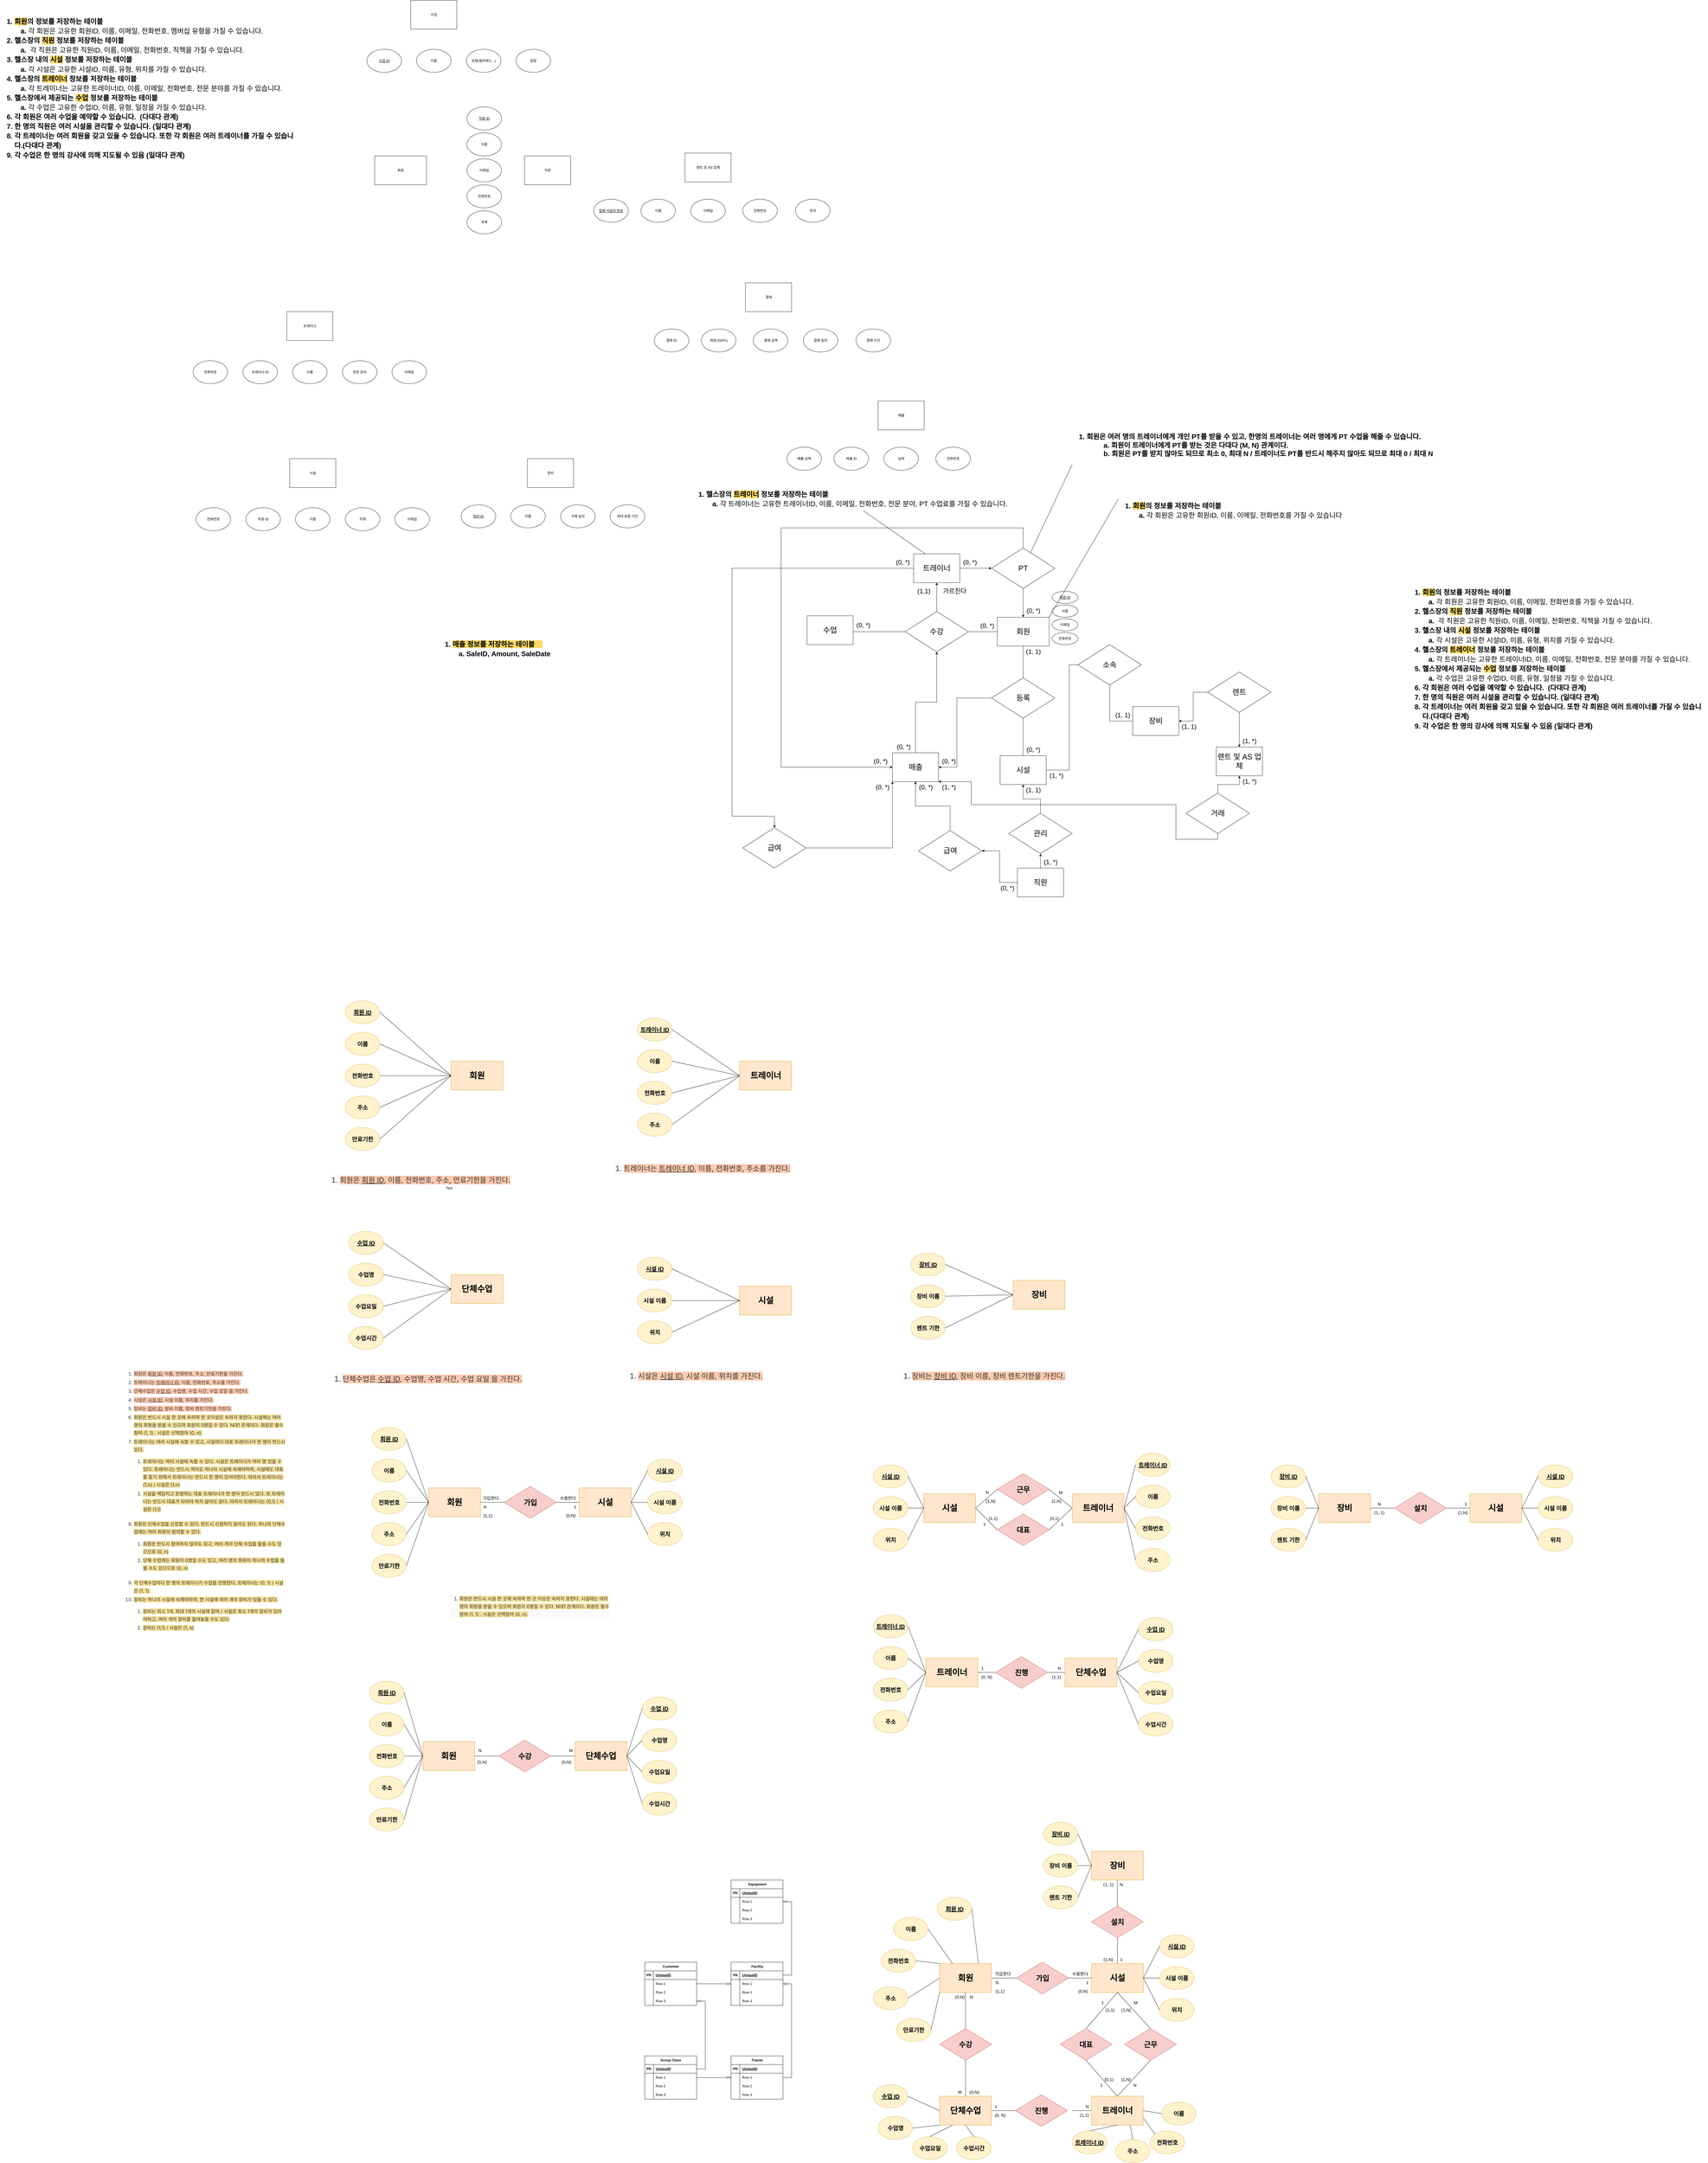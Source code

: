 <mxfile version="22.1.4" type="github">
  <diagram id="R2lEEEUBdFMjLlhIrx00" name="Page-1">
    <mxGraphModel dx="3183" dy="1291" grid="1" gridSize="10" guides="1" tooltips="1" connect="1" arrows="1" fold="1" page="1" pageScale="1" pageWidth="850" pageHeight="1100" background="#ffffff" math="0" shadow="0" extFonts="Permanent Marker^https://fonts.googleapis.com/css?family=Permanent+Marker">
      <root>
        <mxCell id="0" />
        <mxCell id="1" parent="0" />
        <mxCell id="OklFRCkTgphjzxKatDET-2" value="&lt;b style=&quot;font-weight: normal; font-size: 24px;&quot; id=&quot;docs-internal-guid-e169eb77-7fff-bd0b-64af-ed0be1e55c79&quot;&gt;&lt;ol style=&quot;margin-top: 0px; margin-bottom: 0px; padding-inline-start: 48px; font-size: 24px;&quot;&gt;&lt;li dir=&quot;ltr&quot; style=&quot;list-style-type: decimal; font-size: 24px; font-family: Arial, sans-serif; color: rgb(0, 0, 0); background-color: transparent; font-weight: 700; font-style: normal; font-variant: normal; text-decoration: none; vertical-align: baseline;&quot; aria-level=&quot;1&quot;&gt;&lt;p dir=&quot;ltr&quot; style=&quot;line-height: 1.38; margin-top: 0pt; margin-bottom: 0pt; font-size: 24px;&quot; role=&quot;presentation&quot;&gt;&lt;span style=&quot;font-size: 24px; font-family: Arial, sans-serif; color: rgb(0, 0, 0); background-color: rgb(255, 217, 102); font-weight: 700; font-style: normal; font-variant: normal; text-decoration: none; vertical-align: baseline;&quot;&gt;회원&lt;/span&gt;&lt;span style=&quot;font-size: 24px; font-family: Arial, sans-serif; color: rgb(0, 0, 0); background-color: transparent; font-weight: 700; font-style: normal; font-variant: normal; text-decoration: none; vertical-align: baseline;&quot;&gt;의 정보를 저장하는 테이블&lt;/span&gt;&lt;/p&gt;&lt;/li&gt;&lt;ol style=&quot;margin-top: 0px; margin-bottom: 0px; padding-inline-start: 48px; font-size: 24px;&quot;&gt;&lt;li dir=&quot;ltr&quot; style=&quot;list-style-type: lower-alpha; font-size: 24px; font-family: Arial, sans-serif; color: rgb(0, 0, 0); background-color: transparent; font-weight: 700; font-style: normal; font-variant: normal; text-decoration: none; vertical-align: baseline;&quot; aria-level=&quot;2&quot;&gt;&lt;p dir=&quot;ltr&quot; style=&quot;line-height: 1.38; margin-top: 0pt; margin-bottom: 0pt; font-size: 24px;&quot; role=&quot;presentation&quot;&gt;&lt;span style=&quot;font-size: 24px; font-family: Arial, sans-serif; color: rgb(0, 0, 0); background-color: transparent; font-weight: 400; font-style: normal; font-variant: normal; text-decoration: none; vertical-align: baseline;&quot;&gt;각 회원은 고유한 회원ID, 이름, 이메일, 전화번호, 멤버십 유형을 가질 수 있습니다.&lt;/span&gt;&lt;/p&gt;&lt;/li&gt;&lt;/ol&gt;&lt;li dir=&quot;ltr&quot; style=&quot;list-style-type: decimal; font-size: 24px; font-family: Arial, sans-serif; color: rgb(0, 0, 0); background-color: transparent; font-weight: 700; font-style: normal; font-variant: normal; text-decoration: none; vertical-align: baseline;&quot; aria-level=&quot;1&quot;&gt;&lt;p dir=&quot;ltr&quot; style=&quot;line-height: 1.38; margin-top: 0pt; margin-bottom: 0pt; font-size: 24px;&quot; role=&quot;presentation&quot;&gt;&lt;span style=&quot;font-size: 24px; font-family: Arial, sans-serif; color: rgb(0, 0, 0); background-color: transparent; font-weight: 700; font-style: normal; font-variant: normal; text-decoration: none; vertical-align: baseline;&quot;&gt;헬스장의 &lt;/span&gt;&lt;span style=&quot;font-size: 24px; font-family: Arial, sans-serif; color: rgb(0, 0, 0); background-color: rgb(255, 217, 102); font-weight: 700; font-style: normal; font-variant: normal; text-decoration: none; vertical-align: baseline;&quot;&gt;직원&lt;/span&gt;&lt;span style=&quot;font-size: 24px; font-family: Arial, sans-serif; color: rgb(0, 0, 0); background-color: transparent; font-weight: 700; font-style: normal; font-variant: normal; text-decoration: none; vertical-align: baseline;&quot;&gt; 정보를 저장하는 테이블&lt;/span&gt;&lt;/p&gt;&lt;/li&gt;&lt;ol style=&quot;margin-top: 0px; margin-bottom: 0px; padding-inline-start: 48px; font-size: 24px;&quot;&gt;&lt;li dir=&quot;ltr&quot; style=&quot;list-style-type: lower-alpha; font-size: 24px; font-family: Arial, sans-serif; color: rgb(0, 0, 0); background-color: transparent; font-weight: 700; font-style: normal; font-variant: normal; text-decoration: none; vertical-align: baseline;&quot; aria-level=&quot;2&quot;&gt;&lt;p dir=&quot;ltr&quot; style=&quot;line-height: 1.38; margin-top: 0pt; margin-bottom: 0pt; font-size: 24px;&quot; role=&quot;presentation&quot;&gt;&lt;span style=&quot;font-size: 24px; font-family: Arial, sans-serif; color: rgb(0, 0, 0); background-color: transparent; font-weight: 400; font-style: normal; font-variant: normal; text-decoration: none; vertical-align: baseline;&quot;&gt;&amp;nbsp;각 직원은 고유한 직원ID, 이름, 이메일, 전화번호, 직책을 가질 수 있습니다.&lt;/span&gt;&lt;/p&gt;&lt;/li&gt;&lt;/ol&gt;&lt;li dir=&quot;ltr&quot; style=&quot;list-style-type: decimal; font-size: 24px; font-family: Arial, sans-serif; color: rgb(0, 0, 0); background-color: transparent; font-weight: 700; font-style: normal; font-variant: normal; text-decoration: none; vertical-align: baseline;&quot; aria-level=&quot;1&quot;&gt;&lt;p dir=&quot;ltr&quot; style=&quot;line-height: 1.38; margin-top: 0pt; margin-bottom: 0pt; font-size: 24px;&quot; role=&quot;presentation&quot;&gt;&lt;span style=&quot;font-size: 24px; font-family: Arial, sans-serif; color: rgb(0, 0, 0); background-color: transparent; font-weight: 700; font-style: normal; font-variant: normal; text-decoration: none; vertical-align: baseline;&quot;&gt;헬스장 내의 &lt;/span&gt;&lt;span style=&quot;font-size: 24px; font-family: Arial, sans-serif; color: rgb(0, 0, 0); background-color: rgb(255, 217, 102); font-weight: 700; font-style: normal; font-variant: normal; text-decoration: none; vertical-align: baseline;&quot;&gt;시설&lt;/span&gt;&lt;span style=&quot;font-size: 24px; font-family: Arial, sans-serif; color: rgb(0, 0, 0); background-color: transparent; font-weight: 700; font-style: normal; font-variant: normal; text-decoration: none; vertical-align: baseline;&quot;&gt; 정보를 저장하는 테이블&lt;/span&gt;&lt;/p&gt;&lt;/li&gt;&lt;ol style=&quot;margin-top: 0px; margin-bottom: 0px; padding-inline-start: 48px; font-size: 24px;&quot;&gt;&lt;li dir=&quot;ltr&quot; style=&quot;list-style-type: lower-alpha; font-size: 24px; font-family: Arial, sans-serif; color: rgb(0, 0, 0); background-color: transparent; font-weight: 700; font-style: normal; font-variant: normal; text-decoration: none; vertical-align: baseline;&quot; aria-level=&quot;2&quot;&gt;&lt;p dir=&quot;ltr&quot; style=&quot;line-height: 1.38; margin-top: 0pt; margin-bottom: 0pt; font-size: 24px;&quot; role=&quot;presentation&quot;&gt;&lt;span style=&quot;font-size: 24px; font-family: Arial, sans-serif; color: rgb(0, 0, 0); background-color: transparent; font-weight: 400; font-style: normal; font-variant: normal; text-decoration: none; vertical-align: baseline;&quot;&gt;각 시설은 고유한 시설ID, 이름, 유형, 위치를 가질 수 있습니다.&lt;/span&gt;&lt;/p&gt;&lt;/li&gt;&lt;/ol&gt;&lt;li dir=&quot;ltr&quot; style=&quot;list-style-type: decimal; font-size: 24px; font-family: Arial, sans-serif; color: rgb(0, 0, 0); background-color: transparent; font-weight: 700; font-style: normal; font-variant: normal; text-decoration: none; vertical-align: baseline;&quot; aria-level=&quot;1&quot;&gt;&lt;p dir=&quot;ltr&quot; style=&quot;line-height: 1.38; margin-top: 0pt; margin-bottom: 0pt; font-size: 24px;&quot; role=&quot;presentation&quot;&gt;&lt;span style=&quot;font-size: 24px; font-family: Arial, sans-serif; color: rgb(0, 0, 0); background-color: transparent; font-weight: 700; font-style: normal; font-variant: normal; text-decoration: none; vertical-align: baseline;&quot;&gt;헬스장의 &lt;/span&gt;&lt;span style=&quot;font-size: 24px; font-family: Arial, sans-serif; color: rgb(0, 0, 0); background-color: rgb(255, 217, 102); font-weight: 700; font-style: normal; font-variant: normal; text-decoration: none; vertical-align: baseline;&quot;&gt;트레이너&lt;/span&gt;&lt;span style=&quot;font-size: 24px; font-family: Arial, sans-serif; color: rgb(0, 0, 0); background-color: transparent; font-weight: 700; font-style: normal; font-variant: normal; text-decoration: none; vertical-align: baseline;&quot;&gt; 정보를 저장하는 테이블&lt;/span&gt;&lt;/p&gt;&lt;/li&gt;&lt;ol style=&quot;margin-top: 0px; margin-bottom: 0px; padding-inline-start: 48px; font-size: 24px;&quot;&gt;&lt;li dir=&quot;ltr&quot; style=&quot;list-style-type: lower-alpha; font-size: 24px; font-family: Arial, sans-serif; color: rgb(0, 0, 0); background-color: transparent; font-weight: 700; font-style: normal; font-variant: normal; text-decoration: none; vertical-align: baseline;&quot; aria-level=&quot;2&quot;&gt;&lt;p dir=&quot;ltr&quot; style=&quot;line-height: 1.38; margin-top: 0pt; margin-bottom: 0pt; font-size: 24px;&quot; role=&quot;presentation&quot;&gt;&lt;span style=&quot;font-size: 24px; font-family: Arial, sans-serif; color: rgb(0, 0, 0); background-color: transparent; font-weight: 400; font-style: normal; font-variant: normal; text-decoration: none; vertical-align: baseline;&quot;&gt;각 트레이너는 고유한 트레이너ID, 이름, 이메일, 전화번호, 전문 분야를 가질 수 있습니다.&lt;/span&gt;&lt;/p&gt;&lt;/li&gt;&lt;/ol&gt;&lt;li dir=&quot;ltr&quot; style=&quot;list-style-type: decimal; font-size: 24px; font-family: Arial, sans-serif; color: rgb(0, 0, 0); background-color: transparent; font-weight: 700; font-style: normal; font-variant: normal; text-decoration: none; vertical-align: baseline;&quot; aria-level=&quot;1&quot;&gt;&lt;p dir=&quot;ltr&quot; style=&quot;line-height: 1.38; margin-top: 0pt; margin-bottom: 0pt; font-size: 24px;&quot; role=&quot;presentation&quot;&gt;&lt;span style=&quot;font-size: 24px; font-family: Arial, sans-serif; color: rgb(0, 0, 0); background-color: transparent; font-weight: 700; font-style: normal; font-variant: normal; text-decoration: none; vertical-align: baseline;&quot;&gt;헬스장에서 제공되는 &lt;/span&gt;&lt;span style=&quot;font-size: 24px; font-family: Arial, sans-serif; color: rgb(0, 0, 0); background-color: rgb(255, 217, 102); font-weight: 700; font-style: normal; font-variant: normal; text-decoration: none; vertical-align: baseline;&quot;&gt;수업&lt;/span&gt;&lt;span style=&quot;font-size: 24px; font-family: Arial, sans-serif; color: rgb(0, 0, 0); background-color: transparent; font-weight: 700; font-style: normal; font-variant: normal; text-decoration: none; vertical-align: baseline;&quot;&gt; 정보를 저장하는 테이블&lt;/span&gt;&lt;/p&gt;&lt;/li&gt;&lt;ol style=&quot;margin-top: 0px; margin-bottom: 0px; padding-inline-start: 48px; font-size: 24px;&quot;&gt;&lt;li dir=&quot;ltr&quot; style=&quot;list-style-type: lower-alpha; font-size: 24px; font-family: Arial, sans-serif; color: rgb(0, 0, 0); background-color: transparent; font-weight: 700; font-style: normal; font-variant: normal; text-decoration: none; vertical-align: baseline;&quot; aria-level=&quot;2&quot;&gt;&lt;p dir=&quot;ltr&quot; style=&quot;line-height: 1.38; margin-top: 0pt; margin-bottom: 0pt; font-size: 24px;&quot; role=&quot;presentation&quot;&gt;&lt;span style=&quot;font-size: 24px; font-family: Arial, sans-serif; color: rgb(0, 0, 0); background-color: transparent; font-weight: 400; font-style: normal; font-variant: normal; text-decoration: none; vertical-align: baseline;&quot;&gt;각 수업은 고유한 수업ID, 이름, 유형, 일정을 가질 수 있습니다.&lt;/span&gt;&lt;/p&gt;&lt;/li&gt;&lt;/ol&gt;&lt;li dir=&quot;ltr&quot; style=&quot;list-style-type: decimal; font-size: 24px; font-family: Arial, sans-serif; color: rgb(0, 0, 0); background-color: transparent; font-weight: 700; font-style: normal; font-variant: normal; text-decoration: none; vertical-align: baseline;&quot; aria-level=&quot;1&quot;&gt;&lt;p dir=&quot;ltr&quot; style=&quot;line-height: 1.38; margin-top: 0pt; margin-bottom: 0pt; font-size: 24px;&quot; role=&quot;presentation&quot;&gt;&lt;span style=&quot;font-size: 24px; font-family: Arial, sans-serif; color: rgb(0, 0, 0); background-color: transparent; font-weight: 700; font-style: normal; font-variant: normal; text-decoration: none; vertical-align: baseline;&quot;&gt;각 회원은 여러 수업을 예약할 수 있습니다.&amp;nbsp; (다대다 관계)&lt;/span&gt;&lt;/p&gt;&lt;/li&gt;&lt;li dir=&quot;ltr&quot; style=&quot;list-style-type: decimal; font-size: 24px; font-family: Arial, sans-serif; color: rgb(0, 0, 0); background-color: transparent; font-weight: 700; font-style: normal; font-variant: normal; text-decoration: none; vertical-align: baseline;&quot; aria-level=&quot;1&quot;&gt;&lt;p dir=&quot;ltr&quot; style=&quot;line-height: 1.38; margin-top: 0pt; margin-bottom: 0pt; font-size: 24px;&quot; role=&quot;presentation&quot;&gt;&lt;span style=&quot;font-size: 24px; font-family: Arial, sans-serif; color: rgb(0, 0, 0); background-color: transparent; font-weight: 700; font-style: normal; font-variant: normal; text-decoration: none; vertical-align: baseline;&quot;&gt;한 명의 직원은 여러 시설을 관리할 수 있습니다. (일대다 관계)&lt;/span&gt;&lt;/p&gt;&lt;/li&gt;&lt;li dir=&quot;ltr&quot; style=&quot;list-style-type: decimal; font-size: 24px; font-family: Arial, sans-serif; color: rgb(0, 0, 0); background-color: transparent; font-weight: 700; font-style: normal; font-variant: normal; text-decoration: none; vertical-align: baseline;&quot; aria-level=&quot;1&quot;&gt;&lt;p dir=&quot;ltr&quot; style=&quot;line-height: 1.38; margin-top: 0pt; margin-bottom: 0pt; font-size: 24px;&quot; role=&quot;presentation&quot;&gt;&lt;span style=&quot;font-size: 24px; font-family: Arial, sans-serif; color: rgb(0, 0, 0); background-color: transparent; font-weight: 700; font-style: normal; font-variant: normal; text-decoration: none; vertical-align: baseline;&quot;&gt;각 트레이너는 여러 회원을 갖고 있을 수 있습니다. 또한 각 회원은 여러 트레이너를 가질 수 있습니다.(다대다 관계)&lt;/span&gt;&lt;/p&gt;&lt;/li&gt;&lt;li dir=&quot;ltr&quot; style=&quot;list-style-type: decimal; font-size: 24px; font-family: Arial, sans-serif; color: rgb(0, 0, 0); background-color: transparent; font-weight: 700; font-style: normal; font-variant: normal; text-decoration: none; vertical-align: baseline;&quot; aria-level=&quot;1&quot;&gt;&lt;p dir=&quot;ltr&quot; style=&quot;line-height: 1.38; margin-top: 0pt; margin-bottom: 0pt; font-size: 24px;&quot; role=&quot;presentation&quot;&gt;&lt;span style=&quot;font-size: 24px; font-family: Arial, sans-serif; color: rgb(0, 0, 0); background-color: transparent; font-weight: 700; font-style: normal; font-variant: normal; text-decoration: none; vertical-align: baseline;&quot;&gt;각 수업은 한 명의 강사에 의해 지도될 수 있음 (일대다 관계)&lt;/span&gt;&lt;/p&gt;&lt;/li&gt;&lt;/ol&gt;&lt;/b&gt;" style="text;whiteSpace=wrap;html=1;fontSize=24;" parent="1" vertex="1">
          <mxGeometry x="-400" y="130" width="1040" height="610" as="geometry" />
        </mxCell>
        <mxCell id="OklFRCkTgphjzxKatDET-8" value="회원" style="rounded=0;whiteSpace=wrap;html=1;" parent="1" vertex="1">
          <mxGeometry x="900" y="620" width="180" height="100" as="geometry" />
        </mxCell>
        <mxCell id="OklFRCkTgphjzxKatDET-9" value="직원 ID" style="ellipse;whiteSpace=wrap;html=1;fontStyle=4" parent="1" vertex="1">
          <mxGeometry x="1220" y="450" width="120" height="80" as="geometry" />
        </mxCell>
        <mxCell id="OklFRCkTgphjzxKatDET-10" value="이름" style="ellipse;whiteSpace=wrap;html=1;" parent="1" vertex="1">
          <mxGeometry x="1220" y="540" width="120" height="80" as="geometry" />
        </mxCell>
        <mxCell id="OklFRCkTgphjzxKatDET-11" value="이메일&lt;br&gt;" style="ellipse;whiteSpace=wrap;html=1;" parent="1" vertex="1">
          <mxGeometry x="1220" y="630" width="120" height="80" as="geometry" />
        </mxCell>
        <mxCell id="OklFRCkTgphjzxKatDET-12" value="전화번호" style="ellipse;whiteSpace=wrap;html=1;" parent="1" vertex="1">
          <mxGeometry x="1220" y="720" width="120" height="80" as="geometry" />
        </mxCell>
        <mxCell id="OklFRCkTgphjzxKatDET-13" value="직책" style="ellipse;whiteSpace=wrap;html=1;" parent="1" vertex="1">
          <mxGeometry x="1220" y="810" width="120" height="80" as="geometry" />
        </mxCell>
        <mxCell id="OklFRCkTgphjzxKatDET-14" value="직원" style="rounded=0;whiteSpace=wrap;html=1;" parent="1" vertex="1">
          <mxGeometry x="1420" y="620" width="160" height="100" as="geometry" />
        </mxCell>
        <mxCell id="OklFRCkTgphjzxKatDET-21" value="직원 ID" style="ellipse;whiteSpace=wrap;html=1;" parent="1" vertex="1">
          <mxGeometry x="453" y="1840" width="120" height="80" as="geometry" />
        </mxCell>
        <mxCell id="OklFRCkTgphjzxKatDET-22" value="이름" style="ellipse;whiteSpace=wrap;html=1;" parent="1" vertex="1">
          <mxGeometry x="625" y="1840" width="120" height="80" as="geometry" />
        </mxCell>
        <mxCell id="OklFRCkTgphjzxKatDET-23" value="이메일&lt;br&gt;" style="ellipse;whiteSpace=wrap;html=1;" parent="1" vertex="1">
          <mxGeometry x="970" y="1840" width="120" height="80" as="geometry" />
        </mxCell>
        <mxCell id="OklFRCkTgphjzxKatDET-24" value="전화번호" style="ellipse;whiteSpace=wrap;html=1;" parent="1" vertex="1">
          <mxGeometry x="280" y="1840" width="120" height="80" as="geometry" />
        </mxCell>
        <mxCell id="OklFRCkTgphjzxKatDET-25" value="직책" style="ellipse;whiteSpace=wrap;html=1;" parent="1" vertex="1">
          <mxGeometry x="798" y="1840" width="120" height="80" as="geometry" />
        </mxCell>
        <mxCell id="OklFRCkTgphjzxKatDET-26" value="시설" style="rounded=0;whiteSpace=wrap;html=1;" parent="1" vertex="1">
          <mxGeometry x="605" y="1670" width="160" height="100" as="geometry" />
        </mxCell>
        <mxCell id="OklFRCkTgphjzxKatDET-27" value="트레이너 ID" style="ellipse;whiteSpace=wrap;html=1;" parent="1" vertex="1">
          <mxGeometry x="443" y="1330" width="120" height="80" as="geometry" />
        </mxCell>
        <mxCell id="OklFRCkTgphjzxKatDET-28" value="이름" style="ellipse;whiteSpace=wrap;html=1;" parent="1" vertex="1">
          <mxGeometry x="615" y="1330" width="120" height="80" as="geometry" />
        </mxCell>
        <mxCell id="OklFRCkTgphjzxKatDET-29" value="이메일&lt;br&gt;" style="ellipse;whiteSpace=wrap;html=1;" parent="1" vertex="1">
          <mxGeometry x="960" y="1330" width="120" height="80" as="geometry" />
        </mxCell>
        <mxCell id="OklFRCkTgphjzxKatDET-30" value="전화번호" style="ellipse;whiteSpace=wrap;html=1;" parent="1" vertex="1">
          <mxGeometry x="270" y="1330" width="120" height="80" as="geometry" />
        </mxCell>
        <mxCell id="OklFRCkTgphjzxKatDET-31" value="전문 분야" style="ellipse;whiteSpace=wrap;html=1;" parent="1" vertex="1">
          <mxGeometry x="788" y="1330" width="120" height="80" as="geometry" />
        </mxCell>
        <mxCell id="OklFRCkTgphjzxKatDET-32" value="트레이너" style="rounded=0;whiteSpace=wrap;html=1;" parent="1" vertex="1">
          <mxGeometry x="595" y="1160" width="160" height="100" as="geometry" />
        </mxCell>
        <mxCell id="OklFRCkTgphjzxKatDET-33" value="수업 ID" style="ellipse;whiteSpace=wrap;html=1;fontStyle=4" parent="1" vertex="1">
          <mxGeometry x="873" y="250" width="120" height="80" as="geometry" />
        </mxCell>
        <mxCell id="OklFRCkTgphjzxKatDET-34" value="이름" style="ellipse;whiteSpace=wrap;html=1;" parent="1" vertex="1">
          <mxGeometry x="1045" y="250" width="120" height="80" as="geometry" />
        </mxCell>
        <mxCell id="OklFRCkTgphjzxKatDET-35" value="일정" style="ellipse;whiteSpace=wrap;html=1;" parent="1" vertex="1">
          <mxGeometry x="1390" y="250" width="120" height="80" as="geometry" />
        </mxCell>
        <mxCell id="OklFRCkTgphjzxKatDET-37" value="유형(필라테스...)" style="ellipse;whiteSpace=wrap;html=1;" parent="1" vertex="1">
          <mxGeometry x="1218" y="250" width="120" height="80" as="geometry" />
        </mxCell>
        <mxCell id="OklFRCkTgphjzxKatDET-38" value="수업" style="rounded=0;whiteSpace=wrap;html=1;" parent="1" vertex="1">
          <mxGeometry x="1025" y="80" width="160" height="100" as="geometry" />
        </mxCell>
        <mxCell id="OklFRCkTgphjzxKatDET-39" value="장비 ID" style="ellipse;whiteSpace=wrap;html=1;fontStyle=4" parent="1" vertex="1">
          <mxGeometry x="1200" y="1830" width="120" height="80" as="geometry" />
        </mxCell>
        <mxCell id="OklFRCkTgphjzxKatDET-40" value="이름" style="ellipse;whiteSpace=wrap;html=1;" parent="1" vertex="1">
          <mxGeometry x="1372" y="1830" width="120" height="80" as="geometry" />
        </mxCell>
        <mxCell id="OklFRCkTgphjzxKatDET-41" value="최대 보증 기간" style="ellipse;whiteSpace=wrap;html=1;" parent="1" vertex="1">
          <mxGeometry x="1717" y="1830" width="120" height="80" as="geometry" />
        </mxCell>
        <mxCell id="OklFRCkTgphjzxKatDET-42" value="구매 일자" style="ellipse;whiteSpace=wrap;html=1;" parent="1" vertex="1">
          <mxGeometry x="1545" y="1830" width="120" height="80" as="geometry" />
        </mxCell>
        <mxCell id="OklFRCkTgphjzxKatDET-43" value="장비" style="rounded=0;whiteSpace=wrap;html=1;" parent="1" vertex="1">
          <mxGeometry x="1430" y="1670" width="160" height="100" as="geometry" />
        </mxCell>
        <mxCell id="OklFRCkTgphjzxKatDET-45" value="이름" style="ellipse;whiteSpace=wrap;html=1;" parent="1" vertex="1">
          <mxGeometry x="1823.5" y="770" width="120" height="80" as="geometry" />
        </mxCell>
        <mxCell id="OklFRCkTgphjzxKatDET-46" value="업체 사업자 번호" style="ellipse;whiteSpace=wrap;html=1;fontStyle=4" parent="1" vertex="1">
          <mxGeometry x="1660" y="770" width="120" height="80" as="geometry" />
        </mxCell>
        <mxCell id="OklFRCkTgphjzxKatDET-47" value="이메일" style="ellipse;whiteSpace=wrap;html=1;" parent="1" vertex="1">
          <mxGeometry x="1996.5" y="770" width="120" height="80" as="geometry" />
        </mxCell>
        <mxCell id="OklFRCkTgphjzxKatDET-48" value="렌트 및 AS 업체" style="rounded=0;whiteSpace=wrap;html=1;" parent="1" vertex="1">
          <mxGeometry x="1976.5" y="610" width="160" height="100" as="geometry" />
        </mxCell>
        <mxCell id="OklFRCkTgphjzxKatDET-49" value="전화번호" style="ellipse;whiteSpace=wrap;html=1;" parent="1" vertex="1">
          <mxGeometry x="2177" y="770" width="120" height="80" as="geometry" />
        </mxCell>
        <mxCell id="OklFRCkTgphjzxKatDET-50" value="위치" style="ellipse;whiteSpace=wrap;html=1;" parent="1" vertex="1">
          <mxGeometry x="2360" y="770" width="120" height="80" as="geometry" />
        </mxCell>
        <mxCell id="OklFRCkTgphjzxKatDET-51" value="매출 ID" style="ellipse;whiteSpace=wrap;html=1;" parent="1" vertex="1">
          <mxGeometry x="2493.5" y="1630" width="120" height="80" as="geometry" />
        </mxCell>
        <mxCell id="OklFRCkTgphjzxKatDET-52" value="매출 금액" style="ellipse;whiteSpace=wrap;html=1;" parent="1" vertex="1">
          <mxGeometry x="2330" y="1630" width="120" height="80" as="geometry" />
        </mxCell>
        <mxCell id="OklFRCkTgphjzxKatDET-53" value="날짜" style="ellipse;whiteSpace=wrap;html=1;" parent="1" vertex="1">
          <mxGeometry x="2666.5" y="1630" width="120" height="80" as="geometry" />
        </mxCell>
        <mxCell id="OklFRCkTgphjzxKatDET-54" value="매출" style="rounded=0;whiteSpace=wrap;html=1;" parent="1" vertex="1">
          <mxGeometry x="2646.5" y="1470" width="160" height="100" as="geometry" />
        </mxCell>
        <mxCell id="OklFRCkTgphjzxKatDET-55" value="전화번호" style="ellipse;whiteSpace=wrap;html=1;" parent="1" vertex="1">
          <mxGeometry x="2847" y="1630" width="120" height="80" as="geometry" />
        </mxCell>
        <mxCell id="OklFRCkTgphjzxKatDET-57" value="회원 ID(FK)" style="ellipse;whiteSpace=wrap;html=1;" parent="1" vertex="1">
          <mxGeometry x="2033.5" y="1220" width="120" height="80" as="geometry" />
        </mxCell>
        <mxCell id="OklFRCkTgphjzxKatDET-58" value="결제 ID" style="ellipse;whiteSpace=wrap;html=1;" parent="1" vertex="1">
          <mxGeometry x="1870" y="1220" width="120" height="80" as="geometry" />
        </mxCell>
        <mxCell id="OklFRCkTgphjzxKatDET-59" value="결제 금액" style="ellipse;whiteSpace=wrap;html=1;" parent="1" vertex="1">
          <mxGeometry x="2213.5" y="1220" width="120" height="80" as="geometry" />
        </mxCell>
        <mxCell id="OklFRCkTgphjzxKatDET-60" value="결제" style="rounded=0;whiteSpace=wrap;html=1;" parent="1" vertex="1">
          <mxGeometry x="2186.5" y="1060" width="160" height="100" as="geometry" />
        </mxCell>
        <mxCell id="OklFRCkTgphjzxKatDET-61" value="결제 일자" style="ellipse;whiteSpace=wrap;html=1;" parent="1" vertex="1">
          <mxGeometry x="2387" y="1220" width="120" height="80" as="geometry" />
        </mxCell>
        <mxCell id="OklFRCkTgphjzxKatDET-62" value="결제 수단" style="ellipse;whiteSpace=wrap;html=1;" parent="1" vertex="1">
          <mxGeometry x="2570" y="1220" width="120" height="80" as="geometry" />
        </mxCell>
        <mxCell id="f0Y5kzODhCCrcdkmznli-2" value="수업" style="rounded=0;whiteSpace=wrap;html=1;fontSize=26;" parent="1" vertex="1">
          <mxGeometry x="2400" y="2214.91" width="160" height="100" as="geometry" />
        </mxCell>
        <mxCell id="f0Y5kzODhCCrcdkmznli-19" value="" style="edgeStyle=orthogonalEdgeStyle;rounded=0;orthogonalLoop=1;jettySize=auto;html=1;endArrow=none;endFill=0;" parent="1" source="f0Y5kzODhCCrcdkmznli-3" target="f0Y5kzODhCCrcdkmznli-17" edge="1">
          <mxGeometry relative="1" as="geometry">
            <Array as="points">
              <mxPoint x="3030" y="2270" />
              <mxPoint x="3030" y="2270" />
            </Array>
          </mxGeometry>
        </mxCell>
        <mxCell id="f0Y5kzODhCCrcdkmznli-21" value="" style="edgeStyle=orthogonalEdgeStyle;rounded=0;orthogonalLoop=1;jettySize=auto;html=1;endArrow=none;endFill=0;" parent="1" source="f0Y5kzODhCCrcdkmznli-3" target="f0Y5kzODhCCrcdkmznli-18" edge="1">
          <mxGeometry relative="1" as="geometry" />
        </mxCell>
        <mxCell id="f0Y5kzODhCCrcdkmznli-3" value="회원" style="rounded=0;whiteSpace=wrap;html=1;fontSize=26;" parent="1" vertex="1">
          <mxGeometry x="3060" y="2220" width="180" height="100" as="geometry" />
        </mxCell>
        <mxCell id="f0Y5kzODhCCrcdkmznli-64" style="edgeStyle=orthogonalEdgeStyle;rounded=0;orthogonalLoop=1;jettySize=auto;html=1;entryX=1;entryY=0.5;entryDx=0;entryDy=0;" parent="1" source="f0Y5kzODhCCrcdkmznli-4" target="f0Y5kzODhCCrcdkmznli-63" edge="1">
          <mxGeometry relative="1" as="geometry" />
        </mxCell>
        <mxCell id="f0Y5kzODhCCrcdkmznli-74" style="edgeStyle=orthogonalEdgeStyle;rounded=0;orthogonalLoop=1;jettySize=auto;html=1;entryX=0.5;entryY=1;entryDx=0;entryDy=0;" parent="1" source="f0Y5kzODhCCrcdkmznli-4" target="f0Y5kzODhCCrcdkmznli-73" edge="1">
          <mxGeometry relative="1" as="geometry" />
        </mxCell>
        <mxCell id="f0Y5kzODhCCrcdkmznli-4" value="직원" style="rounded=0;whiteSpace=wrap;html=1;fontSize=26;" parent="1" vertex="1">
          <mxGeometry x="3130" y="3090" width="160" height="100" as="geometry" />
        </mxCell>
        <mxCell id="f0Y5kzODhCCrcdkmznli-5" value="렌트 및 AS 업체" style="rounded=0;whiteSpace=wrap;html=1;fontSize=26;" parent="1" vertex="1">
          <mxGeometry x="3820" y="2670" width="160" height="100" as="geometry" />
        </mxCell>
        <mxCell id="f0Y5kzODhCCrcdkmznli-110" style="edgeStyle=orthogonalEdgeStyle;rounded=0;orthogonalLoop=1;jettySize=auto;html=1;entryX=0.5;entryY=1;entryDx=0;entryDy=0;" parent="1" source="f0Y5kzODhCCrcdkmznli-7" target="f0Y5kzODhCCrcdkmznli-17" edge="1">
          <mxGeometry relative="1" as="geometry" />
        </mxCell>
        <mxCell id="f0Y5kzODhCCrcdkmznli-7" value="매출" style="rounded=0;whiteSpace=wrap;html=1;fontSize=26;" parent="1" vertex="1">
          <mxGeometry x="2696.5" y="2690" width="160" height="100" as="geometry" />
        </mxCell>
        <mxCell id="f0Y5kzODhCCrcdkmznli-8" value="장비" style="rounded=0;whiteSpace=wrap;html=1;fontSize=26;" parent="1" vertex="1">
          <mxGeometry x="3530" y="2530" width="160" height="100" as="geometry" />
        </mxCell>
        <mxCell id="f0Y5kzODhCCrcdkmznli-29" style="edgeStyle=orthogonalEdgeStyle;rounded=0;orthogonalLoop=1;jettySize=auto;html=1;entryX=0;entryY=0.5;entryDx=0;entryDy=0;" parent="1" source="f0Y5kzODhCCrcdkmznli-9" target="f0Y5kzODhCCrcdkmznli-28" edge="1">
          <mxGeometry relative="1" as="geometry" />
        </mxCell>
        <mxCell id="f0Y5kzODhCCrcdkmznli-61" style="edgeStyle=orthogonalEdgeStyle;rounded=0;orthogonalLoop=1;jettySize=auto;html=1;entryX=0.5;entryY=0;entryDx=0;entryDy=0;" parent="1" source="f0Y5kzODhCCrcdkmznli-9" target="f0Y5kzODhCCrcdkmznli-60" edge="1">
          <mxGeometry relative="1" as="geometry">
            <Array as="points">
              <mxPoint x="2140" y="2050" />
              <mxPoint x="2140" y="2910" />
            </Array>
          </mxGeometry>
        </mxCell>
        <mxCell id="f0Y5kzODhCCrcdkmznli-9" value="트레이너" style="rounded=0;whiteSpace=wrap;html=1;fontSize=26;" parent="1" vertex="1">
          <mxGeometry x="2770" y="2000" width="160" height="100" as="geometry" />
        </mxCell>
        <mxCell id="f0Y5kzODhCCrcdkmznli-13" style="edgeStyle=orthogonalEdgeStyle;rounded=0;orthogonalLoop=1;jettySize=auto;html=1;entryX=0;entryY=0.5;entryDx=0;entryDy=0;endArrow=none;endFill=0;" parent="1" source="f0Y5kzODhCCrcdkmznli-10" target="f0Y5kzODhCCrcdkmznli-11" edge="1">
          <mxGeometry relative="1" as="geometry">
            <Array as="points">
              <mxPoint x="3310" y="2750" />
              <mxPoint x="3310" y="2385" />
            </Array>
          </mxGeometry>
        </mxCell>
        <mxCell id="f0Y5kzODhCCrcdkmznli-10" value="시설" style="rounded=0;whiteSpace=wrap;html=1;fontSize=26;" parent="1" vertex="1">
          <mxGeometry x="3070" y="2700" width="160" height="100" as="geometry" />
        </mxCell>
        <mxCell id="f0Y5kzODhCCrcdkmznli-14" style="edgeStyle=orthogonalEdgeStyle;rounded=0;orthogonalLoop=1;jettySize=auto;html=1;entryX=0;entryY=0.5;entryDx=0;entryDy=0;endArrow=none;endFill=0;" parent="1" source="f0Y5kzODhCCrcdkmznli-11" target="f0Y5kzODhCCrcdkmznli-8" edge="1">
          <mxGeometry relative="1" as="geometry" />
        </mxCell>
        <mxCell id="f0Y5kzODhCCrcdkmznli-11" value="소속" style="rhombus;whiteSpace=wrap;html=1;fontSize=26;" parent="1" vertex="1">
          <mxGeometry x="3340" y="2314.91" width="220" height="140" as="geometry" />
        </mxCell>
        <mxCell id="f0Y5kzODhCCrcdkmznli-20" value="" style="edgeStyle=orthogonalEdgeStyle;rounded=0;orthogonalLoop=1;jettySize=auto;html=1;endArrow=none;endFill=0;" parent="1" source="f0Y5kzODhCCrcdkmznli-17" target="f0Y5kzODhCCrcdkmznli-2" edge="1">
          <mxGeometry relative="1" as="geometry">
            <Array as="points">
              <mxPoint x="2720" y="2270" />
              <mxPoint x="2720" y="2270" />
            </Array>
          </mxGeometry>
        </mxCell>
        <mxCell id="f0Y5kzODhCCrcdkmznli-31" style="edgeStyle=orthogonalEdgeStyle;rounded=0;orthogonalLoop=1;jettySize=auto;html=1;entryX=0.5;entryY=1;entryDx=0;entryDy=0;" parent="1" source="f0Y5kzODhCCrcdkmznli-17" target="f0Y5kzODhCCrcdkmznli-9" edge="1">
          <mxGeometry relative="1" as="geometry" />
        </mxCell>
        <mxCell id="f0Y5kzODhCCrcdkmznli-17" value="수강" style="rhombus;whiteSpace=wrap;html=1;fontSize=26;" parent="1" vertex="1">
          <mxGeometry x="2740" y="2200" width="220" height="140" as="geometry" />
        </mxCell>
        <mxCell id="f0Y5kzODhCCrcdkmznli-22" style="edgeStyle=orthogonalEdgeStyle;rounded=0;orthogonalLoop=1;jettySize=auto;html=1;entryX=0.5;entryY=0;entryDx=0;entryDy=0;endArrow=none;endFill=0;" parent="1" source="f0Y5kzODhCCrcdkmznli-18" target="f0Y5kzODhCCrcdkmznli-10" edge="1">
          <mxGeometry relative="1" as="geometry" />
        </mxCell>
        <mxCell id="f0Y5kzODhCCrcdkmznli-53" style="edgeStyle=orthogonalEdgeStyle;rounded=0;orthogonalLoop=1;jettySize=auto;html=1;entryX=1;entryY=0.5;entryDx=0;entryDy=0;" parent="1" source="f0Y5kzODhCCrcdkmznli-18" target="f0Y5kzODhCCrcdkmznli-7" edge="1">
          <mxGeometry relative="1" as="geometry">
            <Array as="points">
              <mxPoint x="2920" y="2500" />
              <mxPoint x="2920" y="2740" />
            </Array>
          </mxGeometry>
        </mxCell>
        <mxCell id="f0Y5kzODhCCrcdkmznli-18" value="등록" style="rhombus;whiteSpace=wrap;html=1;fontSize=26;" parent="1" vertex="1">
          <mxGeometry x="3040" y="2430" width="220" height="140" as="geometry" />
        </mxCell>
        <mxCell id="f0Y5kzODhCCrcdkmznli-30" style="edgeStyle=orthogonalEdgeStyle;rounded=0;orthogonalLoop=1;jettySize=auto;html=1;exitX=0.5;exitY=1;exitDx=0;exitDy=0;entryX=0.5;entryY=0;entryDx=0;entryDy=0;" parent="1" source="f0Y5kzODhCCrcdkmznli-28" target="f0Y5kzODhCCrcdkmznli-3" edge="1">
          <mxGeometry relative="1" as="geometry" />
        </mxCell>
        <mxCell id="f0Y5kzODhCCrcdkmznli-56" style="edgeStyle=orthogonalEdgeStyle;rounded=0;orthogonalLoop=1;jettySize=auto;html=1;entryX=0;entryY=0.5;entryDx=0;entryDy=0;" parent="1" source="f0Y5kzODhCCrcdkmznli-28" target="f0Y5kzODhCCrcdkmznli-7" edge="1">
          <mxGeometry relative="1" as="geometry">
            <Array as="points">
              <mxPoint x="3150" y="1910" />
              <mxPoint x="2310" y="1910" />
              <mxPoint x="2310" y="2740" />
            </Array>
          </mxGeometry>
        </mxCell>
        <mxCell id="f0Y5kzODhCCrcdkmznli-28" value="PT" style="rhombus;whiteSpace=wrap;html=1;fontSize=26;" parent="1" vertex="1">
          <mxGeometry x="3040" y="1980" width="220" height="140" as="geometry" />
        </mxCell>
        <mxCell id="f0Y5kzODhCCrcdkmznli-62" style="edgeStyle=orthogonalEdgeStyle;rounded=0;orthogonalLoop=1;jettySize=auto;html=1;entryX=0;entryY=1;entryDx=0;entryDy=0;" parent="1" source="f0Y5kzODhCCrcdkmznli-60" target="f0Y5kzODhCCrcdkmznli-7" edge="1">
          <mxGeometry relative="1" as="geometry" />
        </mxCell>
        <mxCell id="f0Y5kzODhCCrcdkmznli-60" value="급여" style="rhombus;whiteSpace=wrap;html=1;fontSize=26;" parent="1" vertex="1">
          <mxGeometry x="2177" y="2950" width="220" height="140" as="geometry" />
        </mxCell>
        <mxCell id="f0Y5kzODhCCrcdkmznli-65" style="edgeStyle=orthogonalEdgeStyle;rounded=0;orthogonalLoop=1;jettySize=auto;html=1;entryX=0.5;entryY=1;entryDx=0;entryDy=0;" parent="1" source="f0Y5kzODhCCrcdkmznli-63" target="f0Y5kzODhCCrcdkmznli-7" edge="1">
          <mxGeometry relative="1" as="geometry" />
        </mxCell>
        <mxCell id="f0Y5kzODhCCrcdkmznli-63" value="급여" style="rhombus;whiteSpace=wrap;html=1;fontSize=26;" parent="1" vertex="1">
          <mxGeometry x="2786.5" y="2960" width="220" height="140" as="geometry" />
        </mxCell>
        <mxCell id="f0Y5kzODhCCrcdkmznli-67" style="edgeStyle=orthogonalEdgeStyle;rounded=0;orthogonalLoop=1;jettySize=auto;html=1;entryX=0.5;entryY=1;entryDx=0;entryDy=0;" parent="1" source="f0Y5kzODhCCrcdkmznli-66" target="f0Y5kzODhCCrcdkmznli-5" edge="1">
          <mxGeometry relative="1" as="geometry" />
        </mxCell>
        <mxCell id="f0Y5kzODhCCrcdkmznli-68" style="edgeStyle=orthogonalEdgeStyle;rounded=0;orthogonalLoop=1;jettySize=auto;html=1;entryX=1;entryY=1;entryDx=0;entryDy=0;" parent="1" source="f0Y5kzODhCCrcdkmznli-66" target="f0Y5kzODhCCrcdkmznli-7" edge="1">
          <mxGeometry relative="1" as="geometry">
            <Array as="points">
              <mxPoint x="3825" y="2990" />
              <mxPoint x="3680" y="2990" />
              <mxPoint x="3680" y="2870" />
              <mxPoint x="2970" y="2870" />
              <mxPoint x="2970" y="2790" />
            </Array>
          </mxGeometry>
        </mxCell>
        <mxCell id="f0Y5kzODhCCrcdkmznli-66" value="거래" style="rhombus;whiteSpace=wrap;html=1;fontSize=26;" parent="1" vertex="1">
          <mxGeometry x="3715" y="2830" width="220" height="140" as="geometry" />
        </mxCell>
        <mxCell id="f0Y5kzODhCCrcdkmznli-71" style="edgeStyle=orthogonalEdgeStyle;rounded=0;orthogonalLoop=1;jettySize=auto;html=1;entryX=0.5;entryY=0;entryDx=0;entryDy=0;" parent="1" source="f0Y5kzODhCCrcdkmznli-70" target="f0Y5kzODhCCrcdkmznli-5" edge="1">
          <mxGeometry relative="1" as="geometry" />
        </mxCell>
        <mxCell id="f0Y5kzODhCCrcdkmznli-72" style="edgeStyle=orthogonalEdgeStyle;rounded=0;orthogonalLoop=1;jettySize=auto;html=1;entryX=1;entryY=0.5;entryDx=0;entryDy=0;" parent="1" source="f0Y5kzODhCCrcdkmznli-70" target="f0Y5kzODhCCrcdkmznli-8" edge="1">
          <mxGeometry relative="1" as="geometry" />
        </mxCell>
        <mxCell id="f0Y5kzODhCCrcdkmznli-70" value="렌트" style="rhombus;whiteSpace=wrap;html=1;fontSize=26;" parent="1" vertex="1">
          <mxGeometry x="3790" y="2410" width="220" height="140" as="geometry" />
        </mxCell>
        <mxCell id="f0Y5kzODhCCrcdkmznli-75" style="edgeStyle=orthogonalEdgeStyle;rounded=0;orthogonalLoop=1;jettySize=auto;html=1;entryX=0.5;entryY=1;entryDx=0;entryDy=0;" parent="1" source="f0Y5kzODhCCrcdkmznli-73" target="f0Y5kzODhCCrcdkmznli-10" edge="1">
          <mxGeometry relative="1" as="geometry" />
        </mxCell>
        <mxCell id="f0Y5kzODhCCrcdkmznli-73" value="관리" style="rhombus;whiteSpace=wrap;html=1;fontSize=26;" parent="1" vertex="1">
          <mxGeometry x="3100" y="2900" width="220" height="140" as="geometry" />
        </mxCell>
        <mxCell id="OklFRCkTgphjzxKatDET-1" value="회원 ID" style="ellipse;whiteSpace=wrap;html=1;fontStyle=4" parent="1" vertex="1">
          <mxGeometry x="3250" y="2130" width="90" height="42.264" as="geometry" />
        </mxCell>
        <mxCell id="OklFRCkTgphjzxKatDET-3" value="이름" style="ellipse;whiteSpace=wrap;html=1;" parent="1" vertex="1">
          <mxGeometry x="3250" y="2177.547" width="90" height="42.264" as="geometry" />
        </mxCell>
        <mxCell id="OklFRCkTgphjzxKatDET-5" value="이메일&lt;br&gt;" style="ellipse;whiteSpace=wrap;html=1;" parent="1" vertex="1">
          <mxGeometry x="3250" y="2225.094" width="90" height="42.264" as="geometry" />
        </mxCell>
        <mxCell id="OklFRCkTgphjzxKatDET-6" value="전화번호" style="ellipse;whiteSpace=wrap;html=1;" parent="1" vertex="1">
          <mxGeometry x="3250" y="2272.642" width="90" height="42.264" as="geometry" />
        </mxCell>
        <mxCell id="f0Y5kzODhCCrcdkmznli-80" value="&lt;b style=&quot;font-weight: normal; font-size: 24px;&quot; id=&quot;docs-internal-guid-e169eb77-7fff-bd0b-64af-ed0be1e55c79&quot;&gt;&lt;ol style=&quot;margin-top: 0px; margin-bottom: 0px; padding-inline-start: 48px; font-size: 24px;&quot;&gt;&lt;li dir=&quot;ltr&quot; style=&quot;list-style-type: decimal; font-size: 24px; font-family: Arial, sans-serif; color: rgb(0, 0, 0); background-color: transparent; font-weight: 700; font-style: normal; font-variant: normal; text-decoration: none; vertical-align: baseline;&quot; aria-level=&quot;1&quot;&gt;&lt;p dir=&quot;ltr&quot; style=&quot;line-height: 1.38; margin-top: 0pt; margin-bottom: 0pt; font-size: 24px;&quot; role=&quot;presentation&quot;&gt;&lt;span style=&quot;font-size: 24px; font-family: Arial, sans-serif; color: rgb(0, 0, 0); background-color: rgb(255, 217, 102); font-weight: 700; font-style: normal; font-variant: normal; text-decoration: none; vertical-align: baseline;&quot;&gt;회원&lt;/span&gt;&lt;span style=&quot;font-size: 24px; font-family: Arial, sans-serif; color: rgb(0, 0, 0); background-color: transparent; font-weight: 700; font-style: normal; font-variant: normal; text-decoration: none; vertical-align: baseline;&quot;&gt;의 정보를 저장하는 테이블&lt;/span&gt;&lt;/p&gt;&lt;/li&gt;&lt;ol style=&quot;margin-top: 0px; margin-bottom: 0px; padding-inline-start: 48px; font-size: 24px;&quot;&gt;&lt;li dir=&quot;ltr&quot; style=&quot;list-style-type: lower-alpha; font-size: 24px; font-family: Arial, sans-serif; color: rgb(0, 0, 0); background-color: transparent; font-weight: 700; font-style: normal; font-variant: normal; text-decoration: none; vertical-align: baseline;&quot; aria-level=&quot;2&quot;&gt;&lt;p dir=&quot;ltr&quot; style=&quot;line-height: 1.38; margin-top: 0pt; margin-bottom: 0pt; font-size: 24px;&quot; role=&quot;presentation&quot;&gt;&lt;span style=&quot;font-size: 24px; font-family: Arial, sans-serif; color: rgb(0, 0, 0); background-color: transparent; font-weight: 400; font-style: normal; font-variant: normal; text-decoration: none; vertical-align: baseline;&quot;&gt;각 회원은 고유한 회원ID, 이름, 이메일, 전화번호를 가질 수 있습니다.&lt;/span&gt;&lt;/p&gt;&lt;/li&gt;&lt;/ol&gt;&lt;li dir=&quot;ltr&quot; style=&quot;list-style-type: decimal; font-size: 24px; font-family: Arial, sans-serif; color: rgb(0, 0, 0); background-color: transparent; font-weight: 700; font-style: normal; font-variant: normal; text-decoration: none; vertical-align: baseline;&quot; aria-level=&quot;1&quot;&gt;&lt;p dir=&quot;ltr&quot; style=&quot;line-height: 1.38; margin-top: 0pt; margin-bottom: 0pt; font-size: 24px;&quot; role=&quot;presentation&quot;&gt;&lt;span style=&quot;font-size: 24px; font-family: Arial, sans-serif; color: rgb(0, 0, 0); background-color: transparent; font-weight: 700; font-style: normal; font-variant: normal; text-decoration: none; vertical-align: baseline;&quot;&gt;헬스장의 &lt;/span&gt;&lt;span style=&quot;font-size: 24px; font-family: Arial, sans-serif; color: rgb(0, 0, 0); background-color: rgb(255, 217, 102); font-weight: 700; font-style: normal; font-variant: normal; text-decoration: none; vertical-align: baseline;&quot;&gt;직원&lt;/span&gt;&lt;span style=&quot;font-size: 24px; font-family: Arial, sans-serif; color: rgb(0, 0, 0); background-color: transparent; font-weight: 700; font-style: normal; font-variant: normal; text-decoration: none; vertical-align: baseline;&quot;&gt; 정보를 저장하는 테이블&lt;/span&gt;&lt;/p&gt;&lt;/li&gt;&lt;ol style=&quot;margin-top: 0px; margin-bottom: 0px; padding-inline-start: 48px; font-size: 24px;&quot;&gt;&lt;li dir=&quot;ltr&quot; style=&quot;list-style-type: lower-alpha; font-size: 24px; font-family: Arial, sans-serif; color: rgb(0, 0, 0); background-color: transparent; font-weight: 700; font-style: normal; font-variant: normal; text-decoration: none; vertical-align: baseline;&quot; aria-level=&quot;2&quot;&gt;&lt;p dir=&quot;ltr&quot; style=&quot;line-height: 1.38; margin-top: 0pt; margin-bottom: 0pt; font-size: 24px;&quot; role=&quot;presentation&quot;&gt;&lt;span style=&quot;font-size: 24px; font-family: Arial, sans-serif; color: rgb(0, 0, 0); background-color: transparent; font-weight: 400; font-style: normal; font-variant: normal; text-decoration: none; vertical-align: baseline;&quot;&gt;&amp;nbsp;각 직원은 고유한 직원ID, 이름, 이메일, 전화번호, 직책을 가질 수 있습니다.&lt;/span&gt;&lt;/p&gt;&lt;/li&gt;&lt;/ol&gt;&lt;li dir=&quot;ltr&quot; style=&quot;list-style-type: decimal; font-size: 24px; font-family: Arial, sans-serif; color: rgb(0, 0, 0); background-color: transparent; font-weight: 700; font-style: normal; font-variant: normal; text-decoration: none; vertical-align: baseline;&quot; aria-level=&quot;1&quot;&gt;&lt;p dir=&quot;ltr&quot; style=&quot;line-height: 1.38; margin-top: 0pt; margin-bottom: 0pt; font-size: 24px;&quot; role=&quot;presentation&quot;&gt;&lt;span style=&quot;font-size: 24px; font-family: Arial, sans-serif; color: rgb(0, 0, 0); background-color: transparent; font-weight: 700; font-style: normal; font-variant: normal; text-decoration: none; vertical-align: baseline;&quot;&gt;헬스장 내의 &lt;/span&gt;&lt;span style=&quot;font-size: 24px; font-family: Arial, sans-serif; color: rgb(0, 0, 0); background-color: rgb(255, 217, 102); font-weight: 700; font-style: normal; font-variant: normal; text-decoration: none; vertical-align: baseline;&quot;&gt;시설&lt;/span&gt;&lt;span style=&quot;font-size: 24px; font-family: Arial, sans-serif; color: rgb(0, 0, 0); background-color: transparent; font-weight: 700; font-style: normal; font-variant: normal; text-decoration: none; vertical-align: baseline;&quot;&gt; 정보를 저장하는 테이블&lt;/span&gt;&lt;/p&gt;&lt;/li&gt;&lt;ol style=&quot;margin-top: 0px; margin-bottom: 0px; padding-inline-start: 48px; font-size: 24px;&quot;&gt;&lt;li dir=&quot;ltr&quot; style=&quot;list-style-type: lower-alpha; font-size: 24px; font-family: Arial, sans-serif; color: rgb(0, 0, 0); background-color: transparent; font-weight: 700; font-style: normal; font-variant: normal; text-decoration: none; vertical-align: baseline;&quot; aria-level=&quot;2&quot;&gt;&lt;p dir=&quot;ltr&quot; style=&quot;line-height: 1.38; margin-top: 0pt; margin-bottom: 0pt; font-size: 24px;&quot; role=&quot;presentation&quot;&gt;&lt;span style=&quot;font-size: 24px; font-family: Arial, sans-serif; color: rgb(0, 0, 0); background-color: transparent; font-weight: 400; font-style: normal; font-variant: normal; text-decoration: none; vertical-align: baseline;&quot;&gt;각 시설은 고유한 시설ID, 이름, 유형, 위치를 가질 수 있습니다.&lt;/span&gt;&lt;/p&gt;&lt;/li&gt;&lt;/ol&gt;&lt;li dir=&quot;ltr&quot; style=&quot;list-style-type: decimal; font-size: 24px; font-family: Arial, sans-serif; color: rgb(0, 0, 0); background-color: transparent; font-weight: 700; font-style: normal; font-variant: normal; text-decoration: none; vertical-align: baseline;&quot; aria-level=&quot;1&quot;&gt;&lt;p dir=&quot;ltr&quot; style=&quot;line-height: 1.38; margin-top: 0pt; margin-bottom: 0pt; font-size: 24px;&quot; role=&quot;presentation&quot;&gt;&lt;span style=&quot;font-size: 24px; font-family: Arial, sans-serif; color: rgb(0, 0, 0); background-color: transparent; font-weight: 700; font-style: normal; font-variant: normal; text-decoration: none; vertical-align: baseline;&quot;&gt;헬스장의 &lt;/span&gt;&lt;span style=&quot;font-size: 24px; font-family: Arial, sans-serif; color: rgb(0, 0, 0); background-color: rgb(255, 217, 102); font-weight: 700; font-style: normal; font-variant: normal; text-decoration: none; vertical-align: baseline;&quot;&gt;트레이너&lt;/span&gt;&lt;span style=&quot;font-size: 24px; font-family: Arial, sans-serif; color: rgb(0, 0, 0); background-color: transparent; font-weight: 700; font-style: normal; font-variant: normal; text-decoration: none; vertical-align: baseline;&quot;&gt; 정보를 저장하는 테이블&lt;/span&gt;&lt;/p&gt;&lt;/li&gt;&lt;ol style=&quot;margin-top: 0px; margin-bottom: 0px; padding-inline-start: 48px; font-size: 24px;&quot;&gt;&lt;li dir=&quot;ltr&quot; style=&quot;list-style-type: lower-alpha; font-size: 24px; font-family: Arial, sans-serif; color: rgb(0, 0, 0); background-color: transparent; font-weight: 700; font-style: normal; font-variant: normal; text-decoration: none; vertical-align: baseline;&quot; aria-level=&quot;2&quot;&gt;&lt;p dir=&quot;ltr&quot; style=&quot;line-height: 1.38; margin-top: 0pt; margin-bottom: 0pt; font-size: 24px;&quot; role=&quot;presentation&quot;&gt;&lt;span style=&quot;font-size: 24px; font-family: Arial, sans-serif; color: rgb(0, 0, 0); background-color: transparent; font-weight: 400; font-style: normal; font-variant: normal; text-decoration: none; vertical-align: baseline;&quot;&gt;각 트레이너는 고유한 트레이너ID, 이름, 이메일, 전화번호, 전문 분야를 가질 수 있습니다.&lt;/span&gt;&lt;/p&gt;&lt;/li&gt;&lt;/ol&gt;&lt;li dir=&quot;ltr&quot; style=&quot;list-style-type: decimal; font-size: 24px; font-family: Arial, sans-serif; color: rgb(0, 0, 0); background-color: transparent; font-weight: 700; font-style: normal; font-variant: normal; text-decoration: none; vertical-align: baseline;&quot; aria-level=&quot;1&quot;&gt;&lt;p dir=&quot;ltr&quot; style=&quot;line-height: 1.38; margin-top: 0pt; margin-bottom: 0pt; font-size: 24px;&quot; role=&quot;presentation&quot;&gt;&lt;span style=&quot;font-size: 24px; font-family: Arial, sans-serif; color: rgb(0, 0, 0); background-color: transparent; font-weight: 700; font-style: normal; font-variant: normal; text-decoration: none; vertical-align: baseline;&quot;&gt;헬스장에서 제공되는 &lt;/span&gt;&lt;span style=&quot;font-size: 24px; font-family: Arial, sans-serif; color: rgb(0, 0, 0); background-color: rgb(255, 217, 102); font-weight: 700; font-style: normal; font-variant: normal; text-decoration: none; vertical-align: baseline;&quot;&gt;수업&lt;/span&gt;&lt;span style=&quot;font-size: 24px; font-family: Arial, sans-serif; color: rgb(0, 0, 0); background-color: transparent; font-weight: 700; font-style: normal; font-variant: normal; text-decoration: none; vertical-align: baseline;&quot;&gt; 정보를 저장하는 테이블&lt;/span&gt;&lt;/p&gt;&lt;/li&gt;&lt;ol style=&quot;margin-top: 0px; margin-bottom: 0px; padding-inline-start: 48px; font-size: 24px;&quot;&gt;&lt;li dir=&quot;ltr&quot; style=&quot;list-style-type: lower-alpha; font-size: 24px; font-family: Arial, sans-serif; color: rgb(0, 0, 0); background-color: transparent; font-weight: 700; font-style: normal; font-variant: normal; text-decoration: none; vertical-align: baseline;&quot; aria-level=&quot;2&quot;&gt;&lt;p dir=&quot;ltr&quot; style=&quot;line-height: 1.38; margin-top: 0pt; margin-bottom: 0pt; font-size: 24px;&quot; role=&quot;presentation&quot;&gt;&lt;span style=&quot;font-size: 24px; font-family: Arial, sans-serif; color: rgb(0, 0, 0); background-color: transparent; font-weight: 400; font-style: normal; font-variant: normal; text-decoration: none; vertical-align: baseline;&quot;&gt;각 수업은 고유한 수업ID, 이름, 유형, 일정을 가질 수 있습니다.&lt;/span&gt;&lt;/p&gt;&lt;/li&gt;&lt;/ol&gt;&lt;li dir=&quot;ltr&quot; style=&quot;list-style-type: decimal; font-size: 24px; font-family: Arial, sans-serif; color: rgb(0, 0, 0); background-color: transparent; font-weight: 700; font-style: normal; font-variant: normal; text-decoration: none; vertical-align: baseline;&quot; aria-level=&quot;1&quot;&gt;&lt;p dir=&quot;ltr&quot; style=&quot;line-height: 1.38; margin-top: 0pt; margin-bottom: 0pt; font-size: 24px;&quot; role=&quot;presentation&quot;&gt;&lt;span style=&quot;font-size: 24px; font-family: Arial, sans-serif; color: rgb(0, 0, 0); background-color: transparent; font-weight: 700; font-style: normal; font-variant: normal; text-decoration: none; vertical-align: baseline;&quot;&gt;각 회원은 여러 수업을 예약할 수 있습니다.&amp;nbsp; (다대다 관계)&lt;/span&gt;&lt;/p&gt;&lt;/li&gt;&lt;li dir=&quot;ltr&quot; style=&quot;list-style-type: decimal; font-size: 24px; font-family: Arial, sans-serif; color: rgb(0, 0, 0); background-color: transparent; font-weight: 700; font-style: normal; font-variant: normal; text-decoration: none; vertical-align: baseline;&quot; aria-level=&quot;1&quot;&gt;&lt;p dir=&quot;ltr&quot; style=&quot;line-height: 1.38; margin-top: 0pt; margin-bottom: 0pt; font-size: 24px;&quot; role=&quot;presentation&quot;&gt;&lt;span style=&quot;font-size: 24px; font-family: Arial, sans-serif; color: rgb(0, 0, 0); background-color: transparent; font-weight: 700; font-style: normal; font-variant: normal; text-decoration: none; vertical-align: baseline;&quot;&gt;한 명의 직원은 여러 시설을 관리할 수 있습니다. (일대다 관계)&lt;/span&gt;&lt;/p&gt;&lt;/li&gt;&lt;li dir=&quot;ltr&quot; style=&quot;list-style-type: decimal; font-size: 24px; font-family: Arial, sans-serif; color: rgb(0, 0, 0); background-color: transparent; font-weight: 700; font-style: normal; font-variant: normal; text-decoration: none; vertical-align: baseline;&quot; aria-level=&quot;1&quot;&gt;&lt;p dir=&quot;ltr&quot; style=&quot;line-height: 1.38; margin-top: 0pt; margin-bottom: 0pt; font-size: 24px;&quot; role=&quot;presentation&quot;&gt;&lt;span style=&quot;font-size: 24px; font-family: Arial, sans-serif; color: rgb(0, 0, 0); background-color: transparent; font-weight: 700; font-style: normal; font-variant: normal; text-decoration: none; vertical-align: baseline;&quot;&gt;각 트레이너는 여러 회원을 갖고 있을 수 있습니다. 또한 각 회원은 여러 트레이너를 가질 수 있습니다.(다대다 관계)&lt;/span&gt;&lt;/p&gt;&lt;/li&gt;&lt;li dir=&quot;ltr&quot; style=&quot;list-style-type: decimal; font-size: 24px; font-family: Arial, sans-serif; color: rgb(0, 0, 0); background-color: transparent; font-weight: 700; font-style: normal; font-variant: normal; text-decoration: none; vertical-align: baseline;&quot; aria-level=&quot;1&quot;&gt;&lt;p dir=&quot;ltr&quot; style=&quot;line-height: 1.38; margin-top: 0pt; margin-bottom: 0pt; font-size: 24px;&quot; role=&quot;presentation&quot;&gt;&lt;span style=&quot;font-size: 24px; font-family: Arial, sans-serif; color: rgb(0, 0, 0); background-color: transparent; font-weight: 700; font-style: normal; font-variant: normal; text-decoration: none; vertical-align: baseline;&quot;&gt;각 수업은 한 명의 강사에 의해 지도될 수 있음 (일대다 관계)&lt;/span&gt;&lt;/p&gt;&lt;/li&gt;&lt;/ol&gt;&lt;/b&gt;" style="text;whiteSpace=wrap;html=1;fontSize=24;" parent="1" vertex="1">
          <mxGeometry x="4485" y="2110" width="1040" height="610" as="geometry" />
        </mxCell>
        <mxCell id="f0Y5kzODhCCrcdkmznli-81" value="&lt;b style=&quot;font-weight: normal; font-size: 24px;&quot; id=&quot;docs-internal-guid-e169eb77-7fff-bd0b-64af-ed0be1e55c79&quot;&gt;&lt;ol style=&quot;margin-top: 0px; margin-bottom: 0px; padding-inline-start: 48px; font-size: 24px;&quot;&gt;&lt;li dir=&quot;ltr&quot; style=&quot;list-style-type: decimal; font-size: 24px; font-family: Arial, sans-serif; color: rgb(0, 0, 0); background-color: transparent; font-weight: 700; font-style: normal; font-variant: normal; text-decoration: none; vertical-align: baseline;&quot; aria-level=&quot;1&quot;&gt;&lt;p dir=&quot;ltr&quot; style=&quot;line-height: 1.38; margin-top: 0pt; margin-bottom: 0pt; font-size: 24px;&quot; role=&quot;presentation&quot;&gt;&lt;span style=&quot;font-size: 24px; font-family: Arial, sans-serif; color: rgb(0, 0, 0); background-color: rgb(255, 217, 102); font-weight: 700; font-style: normal; font-variant: normal; text-decoration: none; vertical-align: baseline;&quot;&gt;회원&lt;/span&gt;&lt;span style=&quot;font-size: 24px; font-family: Arial, sans-serif; color: rgb(0, 0, 0); background-color: transparent; font-weight: 700; font-style: normal; font-variant: normal; text-decoration: none; vertical-align: baseline;&quot;&gt;의 정보를 저장하는 테이블&lt;/span&gt;&lt;/p&gt;&lt;/li&gt;&lt;ol style=&quot;margin-top: 0px; margin-bottom: 0px; padding-inline-start: 48px; font-size: 24px;&quot;&gt;&lt;li dir=&quot;ltr&quot; style=&quot;list-style-type: lower-alpha; font-size: 24px; font-family: Arial, sans-serif; color: rgb(0, 0, 0); background-color: transparent; font-weight: 700; font-style: normal; font-variant: normal; text-decoration: none; vertical-align: baseline;&quot; aria-level=&quot;2&quot;&gt;&lt;p dir=&quot;ltr&quot; style=&quot;line-height: 1.38; margin-top: 0pt; margin-bottom: 0pt; font-size: 24px;&quot; role=&quot;presentation&quot;&gt;&lt;span style=&quot;font-size: 24px; font-family: Arial, sans-serif; color: rgb(0, 0, 0); background-color: transparent; font-weight: 400; font-style: normal; font-variant: normal; text-decoration: none; vertical-align: baseline;&quot;&gt;각 회원은 고유한 회원ID, 이름, 이메일, 전화번호를 가질 수 있습니다&lt;/span&gt;&lt;/p&gt;&lt;/li&gt;&lt;/ol&gt;&lt;/ol&gt;&lt;/b&gt;" style="text;whiteSpace=wrap;html=1;fontSize=24;" parent="1" vertex="1">
          <mxGeometry x="3480" y="1810" width="1040" height="80" as="geometry" />
        </mxCell>
        <mxCell id="f0Y5kzODhCCrcdkmznli-83" value="" style="endArrow=none;html=1;rounded=0;exitX=1;exitY=0;exitDx=0;exitDy=0;entryX=0;entryY=0;entryDx=0;entryDy=0;" parent="1" source="f0Y5kzODhCCrcdkmznli-3" target="f0Y5kzODhCCrcdkmznli-81" edge="1">
          <mxGeometry width="50" height="50" relative="1" as="geometry">
            <mxPoint x="3370" y="2010" as="sourcePoint" />
            <mxPoint x="3420" y="1960" as="targetPoint" />
          </mxGeometry>
        </mxCell>
        <mxCell id="f0Y5kzODhCCrcdkmznli-84" value="&lt;span style=&quot;font-size: 24px;&quot; id=&quot;docs-internal-guid-e169eb77-7fff-bd0b-64af-ed0be1e55c79&quot;&gt;&lt;ol style=&quot;font-weight: bold; margin-top: 0px; margin-bottom: 0px; padding-inline-start: 48px; font-size: 24px;&quot;&gt;&lt;li dir=&quot;ltr&quot; style=&quot;list-style-type: decimal; font-size: 24px; font-family: Arial, sans-serif; color: rgb(0, 0, 0); background-color: transparent; font-weight: 700; font-style: normal; font-variant: normal; text-decoration: none; vertical-align: baseline;&quot; aria-level=&quot;1&quot;&gt;&lt;p dir=&quot;ltr&quot; style=&quot;line-height: 1.38; margin-top: 0pt; margin-bottom: 0pt; font-size: 24px;&quot; role=&quot;presentation&quot;&gt;&lt;span style=&quot;font-size: 24px; font-family: Arial, sans-serif; color: rgb(0, 0, 0); background-color: transparent; font-weight: 700; font-style: normal; font-variant: normal; text-decoration: none; vertical-align: baseline;&quot;&gt;헬스장의 &lt;/span&gt;&lt;span style=&quot;font-size: 24px; font-family: Arial, sans-serif; color: rgb(0, 0, 0); background-color: rgb(255, 217, 102); font-weight: 700; font-style: normal; font-variant: normal; text-decoration: none; vertical-align: baseline;&quot;&gt;트레이너&lt;/span&gt;&lt;span style=&quot;font-size: 24px; font-family: Arial, sans-serif; color: rgb(0, 0, 0); background-color: transparent; font-weight: 700; font-style: normal; font-variant: normal; text-decoration: none; vertical-align: baseline;&quot;&gt; 정보를 저장하는 테이블&lt;/span&gt;&lt;/p&gt;&lt;/li&gt;&lt;ol style=&quot;margin-top: 0px; margin-bottom: 0px; padding-inline-start: 48px; font-size: 24px;&quot;&gt;&lt;li dir=&quot;ltr&quot; style=&quot;list-style-type: lower-alpha; font-size: 24px; font-family: Arial, sans-serif; color: rgb(0, 0, 0); background-color: transparent; font-weight: 700; font-style: normal; font-variant: normal; text-decoration: none; vertical-align: baseline;&quot; aria-level=&quot;2&quot;&gt;&lt;p dir=&quot;ltr&quot; style=&quot;line-height: 1.38; margin-top: 0pt; margin-bottom: 0pt; font-size: 24px;&quot; role=&quot;presentation&quot;&gt;&lt;span style=&quot;font-size: 24px; font-family: Arial, sans-serif; color: rgb(0, 0, 0); background-color: transparent; font-weight: 400; font-style: normal; font-variant: normal; text-decoration: none; vertical-align: baseline;&quot;&gt;각 트레이너는 고유한 트레이너ID, 이름, 이메일, 전화번호, 전문 분야, PT 수업료를 가질 수 있습니다.&lt;/span&gt;&lt;/p&gt;&lt;/li&gt;&lt;/ol&gt;&lt;/ol&gt;&lt;/span&gt;" style="text;whiteSpace=wrap;html=1;fontSize=24;" parent="1" vertex="1">
          <mxGeometry x="2000" y="1770" width="1190" height="80" as="geometry" />
        </mxCell>
        <mxCell id="f0Y5kzODhCCrcdkmznli-85" value="" style="endArrow=none;html=1;rounded=0;entryX=0.5;entryY=1;entryDx=0;entryDy=0;exitX=0.25;exitY=0;exitDx=0;exitDy=0;" parent="1" source="f0Y5kzODhCCrcdkmznli-9" target="f0Y5kzODhCCrcdkmznli-84" edge="1">
          <mxGeometry width="50" height="50" relative="1" as="geometry">
            <mxPoint x="2570" y="2000" as="sourcePoint" />
            <mxPoint x="2620" y="1950" as="targetPoint" />
          </mxGeometry>
        </mxCell>
        <mxCell id="f0Y5kzODhCCrcdkmznli-86" value="" style="endArrow=none;html=1;rounded=0;entryX=0;entryY=1;entryDx=0;entryDy=0;" parent="1" source="f0Y5kzODhCCrcdkmznli-28" target="f0Y5kzODhCCrcdkmznli-89" edge="1">
          <mxGeometry width="50" height="50" relative="1" as="geometry">
            <mxPoint x="3410" y="1695" as="sourcePoint" />
            <mxPoint x="3550" y="1560" as="targetPoint" />
          </mxGeometry>
        </mxCell>
        <mxCell id="f0Y5kzODhCCrcdkmznli-89" value="&lt;span style=&quot;font-size: 24px;&quot; id=&quot;docs-internal-guid-e169eb77-7fff-bd0b-64af-ed0be1e55c79&quot;&gt;&lt;ol style=&quot;font-weight: bold; margin-top: 0px; margin-bottom: 0px; padding-inline-start: 48px; font-size: 24px;&quot;&gt;&lt;li dir=&quot;ltr&quot; style=&quot;list-style-type: decimal; font-size: 24px; font-family: Arial, sans-serif; color: rgb(0, 0, 0); font-weight: 700; font-style: normal; font-variant: normal; text-decoration: none; vertical-align: baseline;&quot; aria-level=&quot;1&quot;&gt;&lt;p dir=&quot;ltr&quot; style=&quot;line-height: 1.38; margin-top: 0pt; margin-bottom: 0pt; font-size: 24px;&quot; role=&quot;presentation&quot;&gt;회원은 여러 명의 트레이너에게 개인 PT를 받을 수 있고, 한명의 트레이너는 여러 명에게 PT 수업을 해줄 수 있습니다.&lt;/p&gt;&lt;/li&gt;&lt;/ol&gt;&lt;div&gt;&lt;font face=&quot;Arial, sans-serif&quot;&gt;&lt;b&gt;&lt;span style=&quot;white-space: pre;&quot;&gt;&#x9;&lt;/span&gt;&lt;span style=&quot;white-space: pre;&quot;&gt;&#x9;&lt;/span&gt;a. 회원이 트레이너에게 PT를 받는 것은 다대다 (M, N) 관계이다.&lt;/b&gt;&lt;/font&gt;&lt;/div&gt;&lt;div&gt;&lt;font face=&quot;Arial, sans-serif&quot;&gt;&lt;b&gt;&lt;span style=&quot;white-space: pre;&quot;&gt;&#x9;&lt;/span&gt;&lt;span style=&quot;white-space: pre;&quot;&gt;&#x9;&lt;/span&gt;b. 회원은 PT를 받지 않아도 되므로 최소 0, 최대 N / 트레이너도 PT를 반드시 해주지 않아도 되므로 최대 0 / 최대 N&lt;/b&gt;&lt;/font&gt;&lt;/div&gt;&lt;/span&gt;" style="text;whiteSpace=wrap;html=1;fontSize=24;labelBackgroundColor=none;" parent="1" vertex="1">
          <mxGeometry x="3320" y="1570" width="1370" height="120" as="geometry" />
        </mxCell>
        <mxCell id="f0Y5kzODhCCrcdkmznli-91" value="&lt;b style=&quot;font-weight: normal; font-size: 24px;&quot; id=&quot;docs-internal-guid-e169eb77-7fff-bd0b-64af-ed0be1e55c79&quot;&gt;&lt;ol style=&quot;margin-top: 0px; margin-bottom: 0px; padding-inline-start: 48px; font-size: 24px;&quot;&gt;&lt;li dir=&quot;ltr&quot; style=&quot;list-style-type: decimal; font-size: 24px; font-family: Arial, sans-serif; color: rgb(0, 0, 0); font-weight: 700; font-style: normal; font-variant: normal; text-decoration: none; vertical-align: baseline;&quot; aria-level=&quot;1&quot;&gt;&lt;p dir=&quot;ltr&quot; style=&quot;line-height: 1.38; margin-top: 0pt; margin-bottom: 0pt; font-size: 24px;&quot; role=&quot;presentation&quot;&gt;&lt;span style=&quot;background-color: rgb(255, 217, 102);&quot;&gt;매출 정보를 저장하는 테이블&lt;span style=&quot;&quot;&gt;&lt;span style=&quot;&quot;&gt;&amp;nbsp;&amp;nbsp;&amp;nbsp;&amp;nbsp;&lt;/span&gt;&lt;/span&gt;&lt;/span&gt;&lt;/p&gt;&lt;/li&gt;&lt;ol style=&quot;margin-top: 0px; margin-bottom: 0px; padding-inline-start: 48px; font-size: 24px;&quot;&gt;&lt;li dir=&quot;ltr&quot; style=&quot;list-style-type: lower-alpha; font-size: 24px; font-family: Arial, sans-serif; color: rgb(0, 0, 0); background-color: transparent; font-weight: 700; font-style: normal; font-variant: normal; text-decoration: none; vertical-align: baseline;&quot; aria-level=&quot;2&quot;&gt;&lt;p dir=&quot;ltr&quot; style=&quot;line-height: 1.38; margin-top: 0pt; margin-bottom: 0pt; font-size: 24px;&quot; role=&quot;presentation&quot;&gt;SaleID,&amp;nbsp;Amount, SaleDate&lt;br&gt;&lt;/p&gt;&lt;/li&gt;&lt;/ol&gt;&lt;/ol&gt;&lt;/b&gt;" style="text;whiteSpace=wrap;html=1;fontSize=24;" parent="1" vertex="1">
          <mxGeometry x="1120" y="2290" width="590" height="130" as="geometry" />
        </mxCell>
        <mxCell id="f0Y5kzODhCCrcdkmznli-93" value="가르친다" style="text;html=1;align=center;verticalAlign=middle;resizable=0;points=[];autosize=1;strokeColor=none;fillColor=none;fontSize=22;" parent="1" vertex="1">
          <mxGeometry x="2856.5" y="2110" width="110" height="40" as="geometry" />
        </mxCell>
        <mxCell id="f0Y5kzODhCCrcdkmznli-94" value="(1,1)" style="text;html=1;align=center;verticalAlign=middle;resizable=0;points=[];autosize=1;strokeColor=none;fillColor=none;fontSize=22;" parent="1" vertex="1">
          <mxGeometry x="2770" y="2110" width="70" height="40" as="geometry" />
        </mxCell>
        <mxCell id="f0Y5kzODhCCrcdkmznli-95" value="(0, *)" style="text;html=1;align=center;verticalAlign=middle;resizable=0;points=[];autosize=1;strokeColor=none;fillColor=none;fontSize=22;" parent="1" vertex="1">
          <mxGeometry x="2990" y="2230" width="70" height="40" as="geometry" />
        </mxCell>
        <mxCell id="f0Y5kzODhCCrcdkmznli-96" value="(0, *)" style="text;html=1;align=center;verticalAlign=middle;resizable=0;points=[];autosize=1;strokeColor=none;fillColor=none;fontSize=22;" parent="1" vertex="1">
          <mxGeometry x="2560" y="2227.55" width="70" height="40" as="geometry" />
        </mxCell>
        <mxCell id="f0Y5kzODhCCrcdkmznli-101" value="(1, 1)" style="text;html=1;align=center;verticalAlign=middle;resizable=0;points=[];autosize=1;strokeColor=none;fillColor=none;fontSize=22;" parent="1" vertex="1">
          <mxGeometry x="3150" y="2320" width="70" height="40" as="geometry" />
        </mxCell>
        <mxCell id="f0Y5kzODhCCrcdkmznli-102" value="(0, *)" style="text;html=1;align=center;verticalAlign=middle;resizable=0;points=[];autosize=1;strokeColor=none;fillColor=none;fontSize=22;" parent="1" vertex="1">
          <mxGeometry x="3150" y="2660" width="70" height="40" as="geometry" />
        </mxCell>
        <mxCell id="f0Y5kzODhCCrcdkmznli-103" value="(0, *)" style="text;html=1;align=center;verticalAlign=middle;resizable=0;points=[];autosize=1;strokeColor=none;fillColor=none;fontSize=22;" parent="1" vertex="1">
          <mxGeometry x="3150" y="2177.55" width="70" height="40" as="geometry" />
        </mxCell>
        <mxCell id="f0Y5kzODhCCrcdkmznli-104" value="(0, *)" style="text;html=1;align=center;verticalAlign=middle;resizable=0;points=[];autosize=1;strokeColor=none;fillColor=none;fontSize=22;" parent="1" vertex="1">
          <mxGeometry x="2930" y="2010.0" width="70" height="40" as="geometry" />
        </mxCell>
        <mxCell id="f0Y5kzODhCCrcdkmznli-105" value="(1, *)" style="text;html=1;align=center;verticalAlign=middle;resizable=0;points=[];autosize=1;strokeColor=none;fillColor=none;fontSize=22;" parent="1" vertex="1">
          <mxGeometry x="3230" y="2750" width="70" height="40" as="geometry" />
        </mxCell>
        <mxCell id="f0Y5kzODhCCrcdkmznli-106" value="(1, 1)" style="text;html=1;align=center;verticalAlign=middle;resizable=0;points=[];autosize=1;strokeColor=none;fillColor=none;fontSize=22;" parent="1" vertex="1">
          <mxGeometry x="3460" y="2540" width="70" height="40" as="geometry" />
        </mxCell>
        <mxCell id="f0Y5kzODhCCrcdkmznli-107" value="(1, 1)" style="text;html=1;align=center;verticalAlign=middle;resizable=0;points=[];autosize=1;strokeColor=none;fillColor=none;fontSize=22;" parent="1" vertex="1">
          <mxGeometry x="3690" y="2580" width="70" height="40" as="geometry" />
        </mxCell>
        <mxCell id="f0Y5kzODhCCrcdkmznli-108" value="(1, *)" style="text;html=1;align=center;verticalAlign=middle;resizable=0;points=[];autosize=1;strokeColor=none;fillColor=none;fontSize=22;" parent="1" vertex="1">
          <mxGeometry x="3900" y="2630" width="70" height="40" as="geometry" />
        </mxCell>
        <mxCell id="f0Y5kzODhCCrcdkmznli-109" value="(0, *)" style="text;html=1;align=center;verticalAlign=middle;resizable=0;points=[];autosize=1;strokeColor=none;fillColor=none;fontSize=22;" parent="1" vertex="1">
          <mxGeometry x="2856.5" y="2700" width="70" height="40" as="geometry" />
        </mxCell>
        <mxCell id="f0Y5kzODhCCrcdkmznli-111" value="(0, *)" style="text;html=1;align=center;verticalAlign=middle;resizable=0;points=[];autosize=1;strokeColor=none;fillColor=none;fontSize=22;" parent="1" vertex="1">
          <mxGeometry x="2700" y="2650" width="70" height="40" as="geometry" />
        </mxCell>
        <mxCell id="f0Y5kzODhCCrcdkmznli-112" value="(1, *)" style="text;html=1;align=center;verticalAlign=middle;resizable=0;points=[];autosize=1;strokeColor=none;fillColor=none;fontSize=22;" parent="1" vertex="1">
          <mxGeometry x="3210" y="3050" width="70" height="40" as="geometry" />
        </mxCell>
        <mxCell id="f0Y5kzODhCCrcdkmznli-113" value="(0, *)" style="text;html=1;align=center;verticalAlign=middle;resizable=0;points=[];autosize=1;strokeColor=none;fillColor=none;fontSize=22;" parent="1" vertex="1">
          <mxGeometry x="3060" y="3140" width="70" height="40" as="geometry" />
        </mxCell>
        <mxCell id="f0Y5kzODhCCrcdkmznli-114" value="(0, *)" style="text;html=1;align=center;verticalAlign=middle;resizable=0;points=[];autosize=1;strokeColor=none;fillColor=none;fontSize=22;" parent="1" vertex="1">
          <mxGeometry x="2696.5" y="2010" width="70" height="40" as="geometry" />
        </mxCell>
        <mxCell id="f0Y5kzODhCCrcdkmznli-115" value="(0, *)" style="text;html=1;align=center;verticalAlign=middle;resizable=0;points=[];autosize=1;strokeColor=none;fillColor=none;fontSize=22;" parent="1" vertex="1">
          <mxGeometry x="2620" y="2700" width="70" height="40" as="geometry" />
        </mxCell>
        <mxCell id="f0Y5kzODhCCrcdkmznli-116" value="(1, *)" style="text;html=1;align=center;verticalAlign=middle;resizable=0;points=[];autosize=1;strokeColor=none;fillColor=none;fontSize=22;" parent="1" vertex="1">
          <mxGeometry x="2856.5" y="2790" width="70" height="40" as="geometry" />
        </mxCell>
        <mxCell id="f0Y5kzODhCCrcdkmznli-117" value="(1, *)" style="text;html=1;align=center;verticalAlign=middle;resizable=0;points=[];autosize=1;strokeColor=none;fillColor=none;fontSize=22;" parent="1" vertex="1">
          <mxGeometry x="3900" y="2770" width="70" height="40" as="geometry" />
        </mxCell>
        <mxCell id="f0Y5kzODhCCrcdkmznli-118" value="(0, *)" style="text;html=1;align=center;verticalAlign=middle;resizable=0;points=[];autosize=1;strokeColor=none;fillColor=none;fontSize=22;" parent="1" vertex="1">
          <mxGeometry x="2626.5" y="2790" width="70" height="40" as="geometry" />
        </mxCell>
        <mxCell id="f0Y5kzODhCCrcdkmznli-119" value="(1, 1)" style="text;html=1;align=center;verticalAlign=middle;resizable=0;points=[];autosize=1;strokeColor=none;fillColor=none;fontSize=22;" parent="1" vertex="1">
          <mxGeometry x="3150" y="2800" width="70" height="40" as="geometry" />
        </mxCell>
        <mxCell id="f0Y5kzODhCCrcdkmznli-120" value="(0, *)" style="text;html=1;align=center;verticalAlign=middle;resizable=0;points=[];autosize=1;strokeColor=none;fillColor=none;fontSize=22;" parent="1" vertex="1">
          <mxGeometry x="2777" y="2790" width="70" height="40" as="geometry" />
        </mxCell>
        <mxCell id="nlz2Kd56BXX5cYY3fIge-1" value="&lt;ol data-mce-style=&quot;list-style-type: decimal;&quot; data-ke-list-type=&quot;decimal&quot; style=&quot;margin: 14px auto 24px; padding: 0px 0px 0px 10px; color: rgb(51, 51, 51); font-family: -apple-system, BlinkMacSystemFont, &amp;quot;Helvetica Neue&amp;quot;, &amp;quot;Apple SD Gothic Neo&amp;quot;, Arial, sans-serif; font-size: 16px; font-style: normal; font-variant-ligatures: normal; font-variant-caps: normal; font-weight: 400; letter-spacing: normal; orphans: 2; text-align: start; text-indent: 0px; text-transform: none; widows: 2; word-spacing: 0px; -webkit-text-stroke-width: 0px; text-decoration-thickness: initial; text-decoration-style: initial; text-decoration-color: initial; list-style-type: decimal;&quot;&gt;&lt;li style=&quot;margin: 0px 0px 3px 22px; line-height: 1.7;&quot;&gt;&lt;span data-mce-style=&quot;background-color: #ffc9af;&quot; style=&quot;background-color: rgb(255, 201, 175);&quot;&gt;회원은&lt;span&gt;&amp;nbsp;&lt;/span&gt;&lt;u&gt;회원 ID&lt;/u&gt;, 이름, 전화번호, 주소, 만료기한을 가진다.&lt;/span&gt;&lt;/li&gt;&lt;li style=&quot;margin: 0px 0px 3px 22px; line-height: 1.7;&quot;&gt;&lt;span data-mce-style=&quot;background-color: #ffc9af;&quot; style=&quot;background-color: rgb(255, 201, 175);&quot;&gt;트레이너는&lt;span&gt;&amp;nbsp;&lt;/span&gt;&lt;u&gt;트레이너 ID&lt;/u&gt;, 이름, 전화번호, 주소를 가진다.&lt;/span&gt;&lt;/li&gt;&lt;li style=&quot;margin: 0px 0px 3px 22px; line-height: 1.7;&quot;&gt;&lt;span data-mce-style=&quot;background-color: #ffc9af;&quot; style=&quot;background-color: rgb(255, 201, 175);&quot;&gt;단체수업은&lt;span&gt;&amp;nbsp;&lt;/span&gt;&lt;u&gt;수업 ID&lt;/u&gt;, 수업명, 수업 시간, 수업 요일 을 가진다.&lt;/span&gt;&lt;/li&gt;&lt;li style=&quot;margin: 0px 0px 3px 22px; line-height: 1.7;&quot;&gt;&lt;span data-mce-style=&quot;background-color: #ffc9af;&quot; style=&quot;background-color: rgb(255, 201, 175);&quot;&gt;시설은&lt;span&gt;&amp;nbsp;&lt;/span&gt;&lt;u&gt;시설 ID&lt;/u&gt;, 시설 이름, 위치를 가진다.&lt;/span&gt;&lt;/li&gt;&lt;li style=&quot;margin: 0px 0px 3px 22px; line-height: 1.7;&quot;&gt;&lt;span data-mce-style=&quot;background-color: #ffc9af;&quot; style=&quot;background-color: rgb(255, 201, 175);&quot;&gt;장비는&lt;span&gt;&amp;nbsp;&lt;/span&gt;&lt;u&gt;장비 ID&lt;/u&gt;, 장비 이름, 장비 렌트기한을 가진다.&lt;/span&gt;&lt;/li&gt;&lt;li style=&quot;margin: 0px 0px 3px 22px; line-height: 1.7;&quot;&gt;&lt;span data-mce-style=&quot;background-color: #f6e199;&quot; style=&quot;background-color: rgb(246, 225, 153);&quot;&gt;회원은 반드시 시설 한 곳에 속하며 한 곳이상은 속하지 못한다. 시설에는 여러 명의 회원을 받을 수 있으며 회원이 0명일 수 있다. N대1 관계이다. 회원은 필수참여 (1, 1) . 시설은 선택참여 (0, n).&lt;/span&gt;&lt;/li&gt;&lt;li style=&quot;margin: 0px 0px 3px 22px; line-height: 1.7;&quot;&gt;&lt;span data-mce-style=&quot;background-color: #f6e199;&quot; style=&quot;background-color: rgb(246, 225, 153);&quot;&gt;트레이너는 여러 시설에 속할 수 있고, 시설마다 대표 트레이너가 한 명이 반드시 있다.&lt;/span&gt;&lt;ol style=&quot;margin: 14px auto 24px; padding: 0px 0px 0px 10px; list-style-type: decimal;&quot;&gt;&lt;li style=&quot;margin: 0px 0px 3px 22px; line-height: 1.7;&quot;&gt;&lt;span data-mce-style=&quot;background-color: #f6e199;&quot; style=&quot;background-color: rgb(246, 225, 153);&quot;&gt;트레이너는 여러 시설에 속할 수 있다. 시설은 트레이너가 여러 명 있을 수 있다. 트레이너는 반드시 적어도 하나의 시설에 속해야하며, 시설에도 대표를 맡기 위해서 트레이너는 반드시 한 명이 있어야한다. 따라서 트레이너는 (1,n) / 시설은 (1,n)&lt;/span&gt;&lt;br&gt;&lt;/li&gt;&lt;li style=&quot;margin: 0px 0px 3px 22px; line-height: 1.7;&quot;&gt;&lt;span data-mce-style=&quot;background-color: #f6e199;&quot; style=&quot;background-color: rgb(246, 225, 153);&quot;&gt;시설을 책임지고 운영하는 대표 트레이너가 한 명이 반드시 있다. 또 트레이너는 반드시 대표가 되어야 하지 않아도 된다. 따라서 트레이너는 (0,1) / 시설은 (1,1)&lt;/span&gt;&lt;br data-mce-bogus=&quot;1&quot;&gt;&lt;/li&gt;&lt;/ol&gt;&lt;/li&gt;&lt;li style=&quot;margin: 0px 0px 3px 22px; line-height: 1.7;&quot;&gt;&lt;span data-mce-style=&quot;background-color: #f6e199;&quot; style=&quot;background-color: rgb(246, 225, 153);&quot;&gt;회원은 단체수업을 신청할 수 있다. 반드시 신청하지 않아도 된다. 하나의 단체수업에는 여러 회원이 참여할 수 있다.&lt;/span&gt;&lt;br data-mce-bogus=&quot;1&quot;&gt;&lt;ol style=&quot;margin: 14px auto 24px; padding: 0px 0px 0px 10px; list-style-type: decimal;&quot;&gt;&lt;li style=&quot;margin: 0px 0px 3px 22px; line-height: 1.7;&quot;&gt;&lt;span data-mce-style=&quot;background-color: #f6e199;&quot; style=&quot;background-color: rgb(246, 225, 153);&quot;&gt;회원은 반드시 참여하지 않아도 되고, 여러 개의 단체 수업을 들을 수도 있으므로 (0, n)&lt;/span&gt;&lt;/li&gt;&lt;li style=&quot;margin: 0px 0px 3px 22px; line-height: 1.7;&quot;&gt;&lt;span data-mce-style=&quot;background-color: #f6e199;&quot; style=&quot;background-color: rgb(246, 225, 153);&quot;&gt;단체 수업에는 회원이 0명일 수도 있고, 여러 명의 회원이 하나의 수업을 들을 수도 있으므로 (0, n)&lt;/span&gt;&lt;/li&gt;&lt;/ol&gt;&lt;/li&gt;&lt;li style=&quot;margin: 0px 0px 3px 22px; line-height: 1.7;&quot;&gt;&lt;span data-mce-style=&quot;color: #333333; text-align: left; background-color: #f6e199;&quot; style=&quot;color: rgb(51, 51, 51); text-align: left; background-color: rgb(246, 225, 153);&quot;&gt;각 단체수업마다 한 명의 트레이너가 수업을 진행한다. 트레이너는 (0, 1) / 시설은 (1, 1)&amp;nbsp;&lt;/span&gt;&lt;/li&gt;&lt;li style=&quot;margin: 0px 0px 3px 22px; line-height: 1.7;&quot;&gt;&lt;span data-mce-style=&quot;background-color: #f6e199;&quot; style=&quot;background-color: rgb(246, 225, 153);&quot;&gt;장비는 하나의 시설에 속해야하며, 한 시설에 여러 개의 장비가 있을 수 있다.&lt;/span&gt;&lt;br data-mce-bogus=&quot;1&quot;&gt;&lt;ol style=&quot;margin: 14px auto 24px; padding: 0px 0px 0px 10px; list-style-type: decimal;&quot;&gt;&lt;li style=&quot;margin: 0px 0px 3px 22px; line-height: 1.7;&quot;&gt;&lt;span data-mce-style=&quot;background-color: #f6e199;&quot; style=&quot;background-color: rgb(246, 225, 153);&quot;&gt;장비는 최소 1개, 최대 1개의 시설에 참여 / 시설은 최소 1개의 장비가 있어야하고, 여러 개의 장비를 들여놓을 수도 있다.&lt;/span&gt;&lt;/li&gt;&lt;li style=&quot;margin: 0px 0px 3px 22px; line-height: 1.7;&quot;&gt;&lt;span data-mce-style=&quot;background-color: #f6e199;&quot; style=&quot;background-color: rgb(246, 225, 153);&quot;&gt;장비는 (1,1) / 시설은 (1, n)&lt;/span&gt;&lt;/li&gt;&lt;/ol&gt;&lt;/li&gt;&lt;/ol&gt;" style="text;whiteSpace=wrap;html=1;" parent="1" vertex="1">
          <mxGeometry x="30" y="4810" width="560" height="1000" as="geometry" />
        </mxCell>
        <mxCell id="nlz2Kd56BXX5cYY3fIge-8" value="&lt;ol data-ke-list-type=&quot;decimal&quot; data-mce-style=&quot;list-style-type: decimal;&quot; style=&quot;border-color: var(--border-color); font-style: normal; font-variant-ligatures: normal; font-variant-caps: normal; font-weight: 400; letter-spacing: normal; orphans: 2; text-indent: 0px; text-transform: none; widows: 2; word-spacing: 0px; -webkit-text-stroke-width: 0px; background-color: rgb(251, 251, 251); text-decoration-thickness: initial; text-decoration-style: initial; text-decoration-color: initial; margin: 14px auto 24px; padding: 0px 0px 0px 10px; color: rgb(51, 51, 51); font-family: -apple-system, BlinkMacSystemFont, &amp;quot;Helvetica Neue&amp;quot;, &amp;quot;Apple SD Gothic Neo&amp;quot;, Arial, sans-serif; font-size: 25px; text-align: start; list-style-type: decimal;&quot;&gt;&lt;li style=&quot;border-color: var(--border-color); margin: 0px 0px 3px 22px; line-height: 1.7; font-size: 25px;&quot;&gt;&lt;span data-mce-style=&quot;background-color: #ffc9af;&quot; style=&quot;border-color: var(--border-color); background-color: rgb(255, 201, 175); font-size: 25px;&quot;&gt;회원은&lt;span style=&quot;border-color: var(--border-color); font-size: 25px;&quot;&gt;&amp;nbsp;&lt;/span&gt;&lt;u style=&quot;border-color: var(--border-color); font-size: 25px;&quot;&gt;회원 ID&lt;/u&gt;, 이름, 전화번호, 주소, 만료기한을 가진다.&lt;/span&gt;&lt;/li&gt;&lt;/ol&gt;" style="text;whiteSpace=wrap;html=1;fontSize=25;" parent="1" vertex="1">
          <mxGeometry x="745" y="4130" width="902" height="90" as="geometry" />
        </mxCell>
        <mxCell id="nlz2Kd56BXX5cYY3fIge-30" value="Text" style="text;html=1;align=center;verticalAlign=middle;resizable=0;points=[];autosize=1;" parent="nlz2Kd56BXX5cYY3fIge-8" vertex="1">
          <mxGeometry x="388" y="55" width="50" height="30" as="geometry" />
        </mxCell>
        <mxCell id="nlz2Kd56BXX5cYY3fIge-28" value="&lt;ol data-ke-list-type=&quot;decimal&quot; data-mce-style=&quot;list-style-type: decimal;&quot; style=&quot;border-color: var(--border-color); font-style: normal; font-variant-ligatures: normal; font-variant-caps: normal; font-weight: 400; letter-spacing: normal; orphans: 2; text-indent: 0px; text-transform: none; widows: 2; word-spacing: 0px; -webkit-text-stroke-width: 0px; background-color: rgb(251, 251, 251); text-decoration-thickness: initial; text-decoration-style: initial; text-decoration-color: initial; margin: 14px auto 24px; padding: 0px 0px 0px 10px; color: rgb(51, 51, 51); font-family: -apple-system, BlinkMacSystemFont, &amp;quot;Helvetica Neue&amp;quot;, &amp;quot;Apple SD Gothic Neo&amp;quot;, Arial, sans-serif; font-size: 16px; text-align: start; list-style-type: decimal;&quot;&gt;&lt;li style=&quot;border-color: var(--border-color); margin: 0px 0px 3px 22px; line-height: 1.7; font-size: 25px;&quot;&gt;&lt;span data-mce-style=&quot;background-color: #ffc9af;&quot; style=&quot;border-color: var(--border-color); background-color: rgb(255, 201, 175);&quot;&gt;트레이너는&lt;span style=&quot;border-color: var(--border-color);&quot;&gt;&amp;nbsp;&lt;/span&gt;&lt;u style=&quot;border-color: var(--border-color);&quot;&gt;트레이너 ID&lt;/u&gt;, 이름, 전화번호, 주소를 가진다.&lt;/span&gt;&lt;/li&gt;&lt;/ol&gt;" style="text;whiteSpace=wrap;html=1;fontSize=25;" parent="1" vertex="1">
          <mxGeometry x="1730" y="4090" width="800" height="90" as="geometry" />
        </mxCell>
        <mxCell id="nlz2Kd56BXX5cYY3fIge-34" value="" style="group;fontStyle=1" parent="1" vertex="1" connectable="0">
          <mxGeometry x="1811.5" y="3610" width="535" height="410" as="geometry" />
        </mxCell>
        <mxCell id="nlz2Kd56BXX5cYY3fIge-19" value="트레이너" style="rounded=0;whiteSpace=wrap;html=1;fontSize=29;fillColor=#ffe6cc;strokeColor=#d79b00;fontStyle=1" parent="nlz2Kd56BXX5cYY3fIge-34" vertex="1">
          <mxGeometry x="355" y="150" width="180" height="100" as="geometry" />
        </mxCell>
        <mxCell id="nlz2Kd56BXX5cYY3fIge-20" value="이름" style="ellipse;whiteSpace=wrap;html=1;fontSize=20;fillColor=#fff2cc;strokeColor=#d6b656;fontStyle=1" parent="nlz2Kd56BXX5cYY3fIge-34" vertex="1">
          <mxGeometry y="110" width="120" height="80" as="geometry" />
        </mxCell>
        <mxCell id="nlz2Kd56BXX5cYY3fIge-21" value="전화번호" style="ellipse;whiteSpace=wrap;html=1;fontSize=20;fillColor=#fff2cc;strokeColor=#d6b656;fontStyle=1" parent="nlz2Kd56BXX5cYY3fIge-34" vertex="1">
          <mxGeometry y="220" width="120" height="80" as="geometry" />
        </mxCell>
        <mxCell id="nlz2Kd56BXX5cYY3fIge-22" value="트레이너 ID" style="ellipse;whiteSpace=wrap;html=1;fontStyle=5;fontSize=20;fillColor=#fff2cc;strokeColor=#d6b656;" parent="nlz2Kd56BXX5cYY3fIge-34" vertex="1">
          <mxGeometry width="120" height="80" as="geometry" />
        </mxCell>
        <mxCell id="nlz2Kd56BXX5cYY3fIge-23" value="주소" style="ellipse;whiteSpace=wrap;html=1;fontSize=20;fillColor=#fff2cc;strokeColor=#d6b656;fontStyle=1" parent="nlz2Kd56BXX5cYY3fIge-34" vertex="1">
          <mxGeometry y="330" width="120" height="80" as="geometry" />
        </mxCell>
        <mxCell id="nlz2Kd56BXX5cYY3fIge-24" value="" style="endArrow=none;html=1;rounded=0;exitX=1;exitY=0.5;exitDx=0;exitDy=0;entryX=0;entryY=0.5;entryDx=0;entryDy=0;fontStyle=1" parent="nlz2Kd56BXX5cYY3fIge-34" source="nlz2Kd56BXX5cYY3fIge-22" target="nlz2Kd56BXX5cYY3fIge-19" edge="1">
          <mxGeometry width="50" height="50" relative="1" as="geometry">
            <mxPoint x="140" y="40" as="sourcePoint" />
            <mxPoint x="190" y="-10" as="targetPoint" />
          </mxGeometry>
        </mxCell>
        <mxCell id="nlz2Kd56BXX5cYY3fIge-25" value="" style="endArrow=none;html=1;rounded=0;exitX=1;exitY=0.5;exitDx=0;exitDy=0;entryX=0;entryY=0.5;entryDx=0;entryDy=0;fontStyle=1" parent="nlz2Kd56BXX5cYY3fIge-34" source="nlz2Kd56BXX5cYY3fIge-20" target="nlz2Kd56BXX5cYY3fIge-19" edge="1">
          <mxGeometry width="50" height="50" relative="1" as="geometry">
            <mxPoint x="130" y="50" as="sourcePoint" />
            <mxPoint x="260" y="240" as="targetPoint" />
          </mxGeometry>
        </mxCell>
        <mxCell id="nlz2Kd56BXX5cYY3fIge-26" value="" style="endArrow=none;html=1;rounded=0;exitX=1;exitY=0.5;exitDx=0;exitDy=0;entryX=0;entryY=0.5;entryDx=0;entryDy=0;fontStyle=1" parent="nlz2Kd56BXX5cYY3fIge-34" source="nlz2Kd56BXX5cYY3fIge-21" target="nlz2Kd56BXX5cYY3fIge-19" edge="1">
          <mxGeometry width="50" height="50" relative="1" as="geometry">
            <mxPoint x="130" y="160" as="sourcePoint" />
            <mxPoint x="310" y="290" as="targetPoint" />
          </mxGeometry>
        </mxCell>
        <mxCell id="nlz2Kd56BXX5cYY3fIge-27" value="" style="endArrow=none;html=1;rounded=0;exitX=1;exitY=0.5;exitDx=0;exitDy=0;entryX=0;entryY=0.5;entryDx=0;entryDy=0;fontStyle=1" parent="nlz2Kd56BXX5cYY3fIge-34" source="nlz2Kd56BXX5cYY3fIge-23" target="nlz2Kd56BXX5cYY3fIge-19" edge="1">
          <mxGeometry width="50" height="50" relative="1" as="geometry">
            <mxPoint x="130" y="270" as="sourcePoint" />
            <mxPoint x="320" y="290" as="targetPoint" />
          </mxGeometry>
        </mxCell>
        <mxCell id="nlz2Kd56BXX5cYY3fIge-35" value="" style="group;fontStyle=1" parent="1" vertex="1" connectable="0">
          <mxGeometry x="798" y="3550" width="547" height="520" as="geometry" />
        </mxCell>
        <mxCell id="nlz2Kd56BXX5cYY3fIge-4" value="회원" style="rounded=0;whiteSpace=wrap;html=1;fontSize=29;fillColor=#ffe6cc;strokeColor=#d79b00;fontStyle=1" parent="nlz2Kd56BXX5cYY3fIge-35" vertex="1">
          <mxGeometry x="367" y="210" width="180" height="100" as="geometry" />
        </mxCell>
        <mxCell id="nlz2Kd56BXX5cYY3fIge-9" value="이름" style="ellipse;whiteSpace=wrap;html=1;fontSize=20;fillColor=#fff2cc;strokeColor=#d6b656;fontStyle=1" parent="nlz2Kd56BXX5cYY3fIge-35" vertex="1">
          <mxGeometry y="110" width="120" height="80" as="geometry" />
        </mxCell>
        <mxCell id="nlz2Kd56BXX5cYY3fIge-10" value="전화번호" style="ellipse;whiteSpace=wrap;html=1;fontSize=20;fillColor=#fff2cc;strokeColor=#d6b656;fontStyle=1" parent="nlz2Kd56BXX5cYY3fIge-35" vertex="1">
          <mxGeometry y="220" width="120" height="80" as="geometry" />
        </mxCell>
        <mxCell id="nlz2Kd56BXX5cYY3fIge-11" value="회원 ID" style="ellipse;whiteSpace=wrap;html=1;fontStyle=5;fontSize=20;fillColor=#fff2cc;strokeColor=#d6b656;" parent="nlz2Kd56BXX5cYY3fIge-35" vertex="1">
          <mxGeometry width="120" height="80" as="geometry" />
        </mxCell>
        <mxCell id="nlz2Kd56BXX5cYY3fIge-12" value="주소" style="ellipse;whiteSpace=wrap;html=1;fontSize=20;fillColor=#fff2cc;strokeColor=#d6b656;fontStyle=1" parent="nlz2Kd56BXX5cYY3fIge-35" vertex="1">
          <mxGeometry y="330" width="120" height="80" as="geometry" />
        </mxCell>
        <mxCell id="nlz2Kd56BXX5cYY3fIge-15" value="" style="endArrow=none;html=1;rounded=0;exitX=1;exitY=0.5;exitDx=0;exitDy=0;entryX=0;entryY=0.5;entryDx=0;entryDy=0;fontStyle=1" parent="nlz2Kd56BXX5cYY3fIge-35" source="nlz2Kd56BXX5cYY3fIge-11" target="nlz2Kd56BXX5cYY3fIge-4" edge="1">
          <mxGeometry width="50" height="50" relative="1" as="geometry">
            <mxPoint x="152" y="100" as="sourcePoint" />
            <mxPoint x="202" y="50" as="targetPoint" />
          </mxGeometry>
        </mxCell>
        <mxCell id="nlz2Kd56BXX5cYY3fIge-16" value="" style="endArrow=none;html=1;rounded=0;exitX=1;exitY=0.5;exitDx=0;exitDy=0;entryX=0;entryY=0.5;entryDx=0;entryDy=0;fontStyle=1" parent="nlz2Kd56BXX5cYY3fIge-35" source="nlz2Kd56BXX5cYY3fIge-9" target="nlz2Kd56BXX5cYY3fIge-4" edge="1">
          <mxGeometry width="50" height="50" relative="1" as="geometry">
            <mxPoint x="142" y="110" as="sourcePoint" />
            <mxPoint x="272" y="300" as="targetPoint" />
          </mxGeometry>
        </mxCell>
        <mxCell id="nlz2Kd56BXX5cYY3fIge-17" value="" style="endArrow=none;html=1;rounded=0;exitX=1;exitY=0.5;exitDx=0;exitDy=0;entryX=0;entryY=0.5;entryDx=0;entryDy=0;fontStyle=1" parent="nlz2Kd56BXX5cYY3fIge-35" source="nlz2Kd56BXX5cYY3fIge-10" target="nlz2Kd56BXX5cYY3fIge-4" edge="1">
          <mxGeometry width="50" height="50" relative="1" as="geometry">
            <mxPoint x="142" y="220" as="sourcePoint" />
            <mxPoint x="322" y="350" as="targetPoint" />
          </mxGeometry>
        </mxCell>
        <mxCell id="nlz2Kd56BXX5cYY3fIge-18" value="" style="endArrow=none;html=1;rounded=0;exitX=1;exitY=0.5;exitDx=0;exitDy=0;entryX=0;entryY=0.5;entryDx=0;entryDy=0;fontStyle=1" parent="nlz2Kd56BXX5cYY3fIge-35" source="nlz2Kd56BXX5cYY3fIge-12" target="nlz2Kd56BXX5cYY3fIge-4" edge="1">
          <mxGeometry width="50" height="50" relative="1" as="geometry">
            <mxPoint x="142" y="330" as="sourcePoint" />
            <mxPoint x="332" y="350" as="targetPoint" />
          </mxGeometry>
        </mxCell>
        <mxCell id="nlz2Kd56BXX5cYY3fIge-29" value="만료기한" style="ellipse;whiteSpace=wrap;html=1;fontSize=20;fillColor=#fff2cc;strokeColor=#d6b656;fontStyle=1" parent="nlz2Kd56BXX5cYY3fIge-35" vertex="1">
          <mxGeometry y="440" width="120" height="80" as="geometry" />
        </mxCell>
        <mxCell id="nlz2Kd56BXX5cYY3fIge-31" value="" style="endArrow=none;html=1;rounded=0;exitX=1;exitY=0.5;exitDx=0;exitDy=0;entryX=0;entryY=0.5;entryDx=0;entryDy=0;fontStyle=1" parent="nlz2Kd56BXX5cYY3fIge-35" source="nlz2Kd56BXX5cYY3fIge-29" target="nlz2Kd56BXX5cYY3fIge-4" edge="1">
          <mxGeometry width="50" height="50" relative="1" as="geometry">
            <mxPoint x="142" y="440" as="sourcePoint" />
            <mxPoint x="377" y="270" as="targetPoint" />
          </mxGeometry>
        </mxCell>
        <mxCell id="nlz2Kd56BXX5cYY3fIge-36" value="" style="group;fontStyle=1" parent="1" vertex="1" connectable="0">
          <mxGeometry x="810" y="4350" width="535" height="410" as="geometry" />
        </mxCell>
        <mxCell id="nlz2Kd56BXX5cYY3fIge-37" value="단체수업" style="rounded=0;whiteSpace=wrap;html=1;fontSize=29;fillColor=#ffe6cc;strokeColor=#d79b00;fontStyle=1" parent="nlz2Kd56BXX5cYY3fIge-36" vertex="1">
          <mxGeometry x="355" y="150" width="180" height="100" as="geometry" />
        </mxCell>
        <mxCell id="nlz2Kd56BXX5cYY3fIge-38" value="수업명" style="ellipse;whiteSpace=wrap;html=1;fontSize=20;fillColor=#fff2cc;strokeColor=#d6b656;fontStyle=1" parent="nlz2Kd56BXX5cYY3fIge-36" vertex="1">
          <mxGeometry y="110" width="120" height="80" as="geometry" />
        </mxCell>
        <mxCell id="nlz2Kd56BXX5cYY3fIge-39" value="수업요일" style="ellipse;whiteSpace=wrap;html=1;fontSize=20;fillColor=#fff2cc;strokeColor=#d6b656;fontStyle=1" parent="nlz2Kd56BXX5cYY3fIge-36" vertex="1">
          <mxGeometry y="220" width="120" height="80" as="geometry" />
        </mxCell>
        <mxCell id="nlz2Kd56BXX5cYY3fIge-40" value="수업 ID" style="ellipse;whiteSpace=wrap;html=1;fontStyle=5;fontSize=20;fillColor=#fff2cc;strokeColor=#d6b656;" parent="nlz2Kd56BXX5cYY3fIge-36" vertex="1">
          <mxGeometry width="120" height="80" as="geometry" />
        </mxCell>
        <mxCell id="nlz2Kd56BXX5cYY3fIge-41" value="수업시간" style="ellipse;whiteSpace=wrap;html=1;fontSize=20;fillColor=#fff2cc;strokeColor=#d6b656;fontStyle=1" parent="nlz2Kd56BXX5cYY3fIge-36" vertex="1">
          <mxGeometry y="330" width="120" height="80" as="geometry" />
        </mxCell>
        <mxCell id="nlz2Kd56BXX5cYY3fIge-42" value="" style="endArrow=none;html=1;rounded=0;exitX=1;exitY=0.5;exitDx=0;exitDy=0;entryX=0;entryY=0.5;entryDx=0;entryDy=0;fontStyle=1" parent="nlz2Kd56BXX5cYY3fIge-36" source="nlz2Kd56BXX5cYY3fIge-40" target="nlz2Kd56BXX5cYY3fIge-37" edge="1">
          <mxGeometry width="50" height="50" relative="1" as="geometry">
            <mxPoint x="140" y="40" as="sourcePoint" />
            <mxPoint x="190" y="-10" as="targetPoint" />
          </mxGeometry>
        </mxCell>
        <mxCell id="nlz2Kd56BXX5cYY3fIge-43" value="" style="endArrow=none;html=1;rounded=0;exitX=1;exitY=0.5;exitDx=0;exitDy=0;entryX=0;entryY=0.5;entryDx=0;entryDy=0;fontStyle=1" parent="nlz2Kd56BXX5cYY3fIge-36" source="nlz2Kd56BXX5cYY3fIge-38" target="nlz2Kd56BXX5cYY3fIge-37" edge="1">
          <mxGeometry width="50" height="50" relative="1" as="geometry">
            <mxPoint x="130" y="50" as="sourcePoint" />
            <mxPoint x="260" y="240" as="targetPoint" />
          </mxGeometry>
        </mxCell>
        <mxCell id="nlz2Kd56BXX5cYY3fIge-44" value="" style="endArrow=none;html=1;rounded=0;exitX=1;exitY=0.5;exitDx=0;exitDy=0;entryX=0;entryY=0.5;entryDx=0;entryDy=0;fontStyle=1" parent="nlz2Kd56BXX5cYY3fIge-36" source="nlz2Kd56BXX5cYY3fIge-39" target="nlz2Kd56BXX5cYY3fIge-37" edge="1">
          <mxGeometry width="50" height="50" relative="1" as="geometry">
            <mxPoint x="130" y="160" as="sourcePoint" />
            <mxPoint x="310" y="290" as="targetPoint" />
          </mxGeometry>
        </mxCell>
        <mxCell id="nlz2Kd56BXX5cYY3fIge-45" value="" style="endArrow=none;html=1;rounded=0;exitX=1;exitY=0.5;exitDx=0;exitDy=0;entryX=0;entryY=0.5;entryDx=0;entryDy=0;fontStyle=1" parent="nlz2Kd56BXX5cYY3fIge-36" source="nlz2Kd56BXX5cYY3fIge-41" target="nlz2Kd56BXX5cYY3fIge-37" edge="1">
          <mxGeometry width="50" height="50" relative="1" as="geometry">
            <mxPoint x="130" y="270" as="sourcePoint" />
            <mxPoint x="320" y="290" as="targetPoint" />
          </mxGeometry>
        </mxCell>
        <mxCell id="nlz2Kd56BXX5cYY3fIge-46" value="&lt;ol data-ke-list-type=&quot;decimal&quot; data-mce-style=&quot;list-style-type: decimal;&quot; style=&quot;border-color: var(--border-color); font-style: normal; font-variant-ligatures: normal; font-variant-caps: normal; font-weight: 400; letter-spacing: normal; orphans: 2; text-indent: 0px; text-transform: none; widows: 2; word-spacing: 0px; -webkit-text-stroke-width: 0px; background-color: rgb(251, 251, 251); text-decoration-thickness: initial; text-decoration-style: initial; text-decoration-color: initial; margin: 14px auto 24px; padding: 0px 0px 0px 10px; color: rgb(51, 51, 51); font-family: -apple-system, BlinkMacSystemFont, &amp;quot;Helvetica Neue&amp;quot;, &amp;quot;Apple SD Gothic Neo&amp;quot;, Arial, sans-serif; font-size: 16px; text-align: start; list-style-type: decimal;&quot;&gt;&lt;li style=&quot;border-color: var(--border-color); margin: 0px 0px 3px 22px; line-height: 1.7; font-size: 25px;&quot;&gt;&lt;span data-mce-style=&quot;background-color: #ffc9af;&quot; style=&quot;border-color: var(--border-color); background-color: rgb(255, 201, 175);&quot;&gt;단체수업은&lt;span style=&quot;border-color: var(--border-color);&quot;&gt;&amp;nbsp;&lt;/span&gt;&lt;u style=&quot;border-color: var(--border-color);&quot;&gt;수업 ID&lt;/u&gt;, 수업명, 수업 시간, 수업 요일 을 가진다.&lt;/span&gt;&lt;/li&gt;&lt;/ol&gt;" style="text;whiteSpace=wrap;html=1;" parent="1" vertex="1">
          <mxGeometry x="755" y="4820" width="790" height="90" as="geometry" />
        </mxCell>
        <mxCell id="nlz2Kd56BXX5cYY3fIge-47" value="" style="group" parent="1" vertex="1" connectable="0">
          <mxGeometry x="1811.5" y="4390" width="535" height="410" as="geometry" />
        </mxCell>
        <mxCell id="nlz2Kd56BXX5cYY3fIge-48" value="시설" style="rounded=0;whiteSpace=wrap;html=1;fontSize=29;fillColor=#ffe6cc;strokeColor=#d79b00;fontStyle=1" parent="nlz2Kd56BXX5cYY3fIge-47" vertex="1">
          <mxGeometry x="355" y="150" width="180" height="100" as="geometry" />
        </mxCell>
        <mxCell id="nlz2Kd56BXX5cYY3fIge-49" value="시설 이름" style="ellipse;whiteSpace=wrap;html=1;fontSize=20;fillColor=#fff2cc;strokeColor=#d6b656;fontStyle=1" parent="nlz2Kd56BXX5cYY3fIge-47" vertex="1">
          <mxGeometry y="160" width="120" height="80" as="geometry" />
        </mxCell>
        <mxCell id="nlz2Kd56BXX5cYY3fIge-50" value="위치" style="ellipse;whiteSpace=wrap;html=1;fontSize=20;fillColor=#fff2cc;strokeColor=#d6b656;fontStyle=1" parent="nlz2Kd56BXX5cYY3fIge-47" vertex="1">
          <mxGeometry y="270" width="120" height="80" as="geometry" />
        </mxCell>
        <mxCell id="nlz2Kd56BXX5cYY3fIge-51" value="시설 ID" style="ellipse;whiteSpace=wrap;html=1;fontStyle=5;fontSize=20;fillColor=#fff2cc;strokeColor=#d6b656;" parent="nlz2Kd56BXX5cYY3fIge-47" vertex="1">
          <mxGeometry y="50" width="120" height="80" as="geometry" />
        </mxCell>
        <mxCell id="nlz2Kd56BXX5cYY3fIge-53" value="" style="endArrow=none;html=1;rounded=0;exitX=1;exitY=0.5;exitDx=0;exitDy=0;entryX=0;entryY=0.5;entryDx=0;entryDy=0;fontStyle=1" parent="nlz2Kd56BXX5cYY3fIge-47" source="nlz2Kd56BXX5cYY3fIge-51" target="nlz2Kd56BXX5cYY3fIge-48" edge="1">
          <mxGeometry width="50" height="50" relative="1" as="geometry">
            <mxPoint x="140" y="40" as="sourcePoint" />
            <mxPoint x="190" y="-10" as="targetPoint" />
          </mxGeometry>
        </mxCell>
        <mxCell id="nlz2Kd56BXX5cYY3fIge-54" value="" style="endArrow=none;html=1;rounded=0;exitX=1;exitY=0.5;exitDx=0;exitDy=0;entryX=0;entryY=0.5;entryDx=0;entryDy=0;fontStyle=1" parent="nlz2Kd56BXX5cYY3fIge-47" source="nlz2Kd56BXX5cYY3fIge-49" target="nlz2Kd56BXX5cYY3fIge-48" edge="1">
          <mxGeometry width="50" height="50" relative="1" as="geometry">
            <mxPoint x="130" y="50" as="sourcePoint" />
            <mxPoint x="260" y="240" as="targetPoint" />
          </mxGeometry>
        </mxCell>
        <mxCell id="nlz2Kd56BXX5cYY3fIge-55" value="" style="endArrow=none;html=1;rounded=0;exitX=1;exitY=0.5;exitDx=0;exitDy=0;entryX=0;entryY=0.5;entryDx=0;entryDy=0;fontStyle=1" parent="nlz2Kd56BXX5cYY3fIge-47" source="nlz2Kd56BXX5cYY3fIge-50" target="nlz2Kd56BXX5cYY3fIge-48" edge="1">
          <mxGeometry width="50" height="50" relative="1" as="geometry">
            <mxPoint x="130" y="160" as="sourcePoint" />
            <mxPoint x="310" y="290" as="targetPoint" />
          </mxGeometry>
        </mxCell>
        <mxCell id="nlz2Kd56BXX5cYY3fIge-57" value="" style="group" parent="1" vertex="1" connectable="0">
          <mxGeometry x="2760" y="4370" width="535" height="410" as="geometry" />
        </mxCell>
        <mxCell id="nlz2Kd56BXX5cYY3fIge-58" value="장비" style="rounded=0;whiteSpace=wrap;html=1;fontSize=29;fillColor=#ffe6cc;strokeColor=#d79b00;fontStyle=1" parent="nlz2Kd56BXX5cYY3fIge-57" vertex="1">
          <mxGeometry x="355" y="150" width="180" height="100" as="geometry" />
        </mxCell>
        <mxCell id="nlz2Kd56BXX5cYY3fIge-59" value="장비 이름" style="ellipse;whiteSpace=wrap;html=1;fontSize=20;fillColor=#fff2cc;strokeColor=#d6b656;fontStyle=1" parent="nlz2Kd56BXX5cYY3fIge-57" vertex="1">
          <mxGeometry y="165" width="120" height="80" as="geometry" />
        </mxCell>
        <mxCell id="nlz2Kd56BXX5cYY3fIge-60" value="렌트 기한" style="ellipse;whiteSpace=wrap;html=1;fontSize=20;fillColor=#fff2cc;strokeColor=#d6b656;fontStyle=1" parent="nlz2Kd56BXX5cYY3fIge-57" vertex="1">
          <mxGeometry y="275" width="120" height="80" as="geometry" />
        </mxCell>
        <mxCell id="nlz2Kd56BXX5cYY3fIge-61" value="장비 ID" style="ellipse;whiteSpace=wrap;html=1;fontStyle=5;fontSize=20;fillColor=#fff2cc;strokeColor=#d6b656;" parent="nlz2Kd56BXX5cYY3fIge-57" vertex="1">
          <mxGeometry y="55" width="120" height="80" as="geometry" />
        </mxCell>
        <mxCell id="nlz2Kd56BXX5cYY3fIge-63" value="" style="endArrow=none;html=1;rounded=0;exitX=1;exitY=0.5;exitDx=0;exitDy=0;entryX=0;entryY=0.5;entryDx=0;entryDy=0;fontStyle=1" parent="nlz2Kd56BXX5cYY3fIge-57" source="nlz2Kd56BXX5cYY3fIge-61" target="nlz2Kd56BXX5cYY3fIge-58" edge="1">
          <mxGeometry width="50" height="50" relative="1" as="geometry">
            <mxPoint x="140" y="40" as="sourcePoint" />
            <mxPoint x="190" y="-10" as="targetPoint" />
          </mxGeometry>
        </mxCell>
        <mxCell id="nlz2Kd56BXX5cYY3fIge-64" value="" style="endArrow=none;html=1;rounded=0;exitX=1;exitY=0.5;exitDx=0;exitDy=0;entryX=0;entryY=0.5;entryDx=0;entryDy=0;fontStyle=1" parent="nlz2Kd56BXX5cYY3fIge-57" source="nlz2Kd56BXX5cYY3fIge-59" target="nlz2Kd56BXX5cYY3fIge-58" edge="1">
          <mxGeometry width="50" height="50" relative="1" as="geometry">
            <mxPoint x="130" y="50" as="sourcePoint" />
            <mxPoint x="260" y="240" as="targetPoint" />
          </mxGeometry>
        </mxCell>
        <mxCell id="nlz2Kd56BXX5cYY3fIge-65" value="" style="endArrow=none;html=1;rounded=0;exitX=1;exitY=0.5;exitDx=0;exitDy=0;entryX=0;entryY=0.5;entryDx=0;entryDy=0;fontStyle=1" parent="nlz2Kd56BXX5cYY3fIge-57" source="nlz2Kd56BXX5cYY3fIge-60" target="nlz2Kd56BXX5cYY3fIge-58" edge="1">
          <mxGeometry width="50" height="50" relative="1" as="geometry">
            <mxPoint x="130" y="160" as="sourcePoint" />
            <mxPoint x="310" y="290" as="targetPoint" />
          </mxGeometry>
        </mxCell>
        <mxCell id="nlz2Kd56BXX5cYY3fIge-67" value="&lt;ol data-ke-list-type=&quot;decimal&quot; data-mce-style=&quot;list-style-type: decimal;&quot; style=&quot;border-color: var(--border-color); font-style: normal; font-variant-ligatures: normal; font-variant-caps: normal; font-weight: 400; letter-spacing: normal; orphans: 2; text-indent: 0px; text-transform: none; widows: 2; word-spacing: 0px; -webkit-text-stroke-width: 0px; background-color: rgb(251, 251, 251); text-decoration-thickness: initial; text-decoration-style: initial; text-decoration-color: initial; margin: 14px auto 24px; padding: 0px 0px 0px 10px; color: rgb(51, 51, 51); font-family: -apple-system, BlinkMacSystemFont, &amp;quot;Helvetica Neue&amp;quot;, &amp;quot;Apple SD Gothic Neo&amp;quot;, Arial, sans-serif; font-size: 25px; text-align: start; list-style-type: decimal;&quot;&gt;&lt;li style=&quot;border-color: var(--border-color); margin: 0px 0px 3px 22px; line-height: 1.7; font-size: 25px;&quot;&gt;&lt;span data-mce-style=&quot;background-color: #ffc9af;&quot; style=&quot;border-color: var(--border-color); background-color: rgb(255, 201, 175); font-size: 25px;&quot;&gt;시설은&lt;span style=&quot;border-color: var(--border-color); font-size: 25px;&quot;&gt;&amp;nbsp;&lt;/span&gt;&lt;u style=&quot;border-color: var(--border-color); font-size: 25px;&quot;&gt;시설 ID&lt;/u&gt;, 시설 이름, 위치를 가진다.&lt;/span&gt;&lt;/li&gt;&lt;/ol&gt;" style="text;whiteSpace=wrap;html=1;fontSize=25;" parent="1" vertex="1">
          <mxGeometry x="1780" y="4810" width="720" height="90" as="geometry" />
        </mxCell>
        <mxCell id="nlz2Kd56BXX5cYY3fIge-68" value="&lt;ol data-ke-list-type=&quot;decimal&quot; data-mce-style=&quot;list-style-type: decimal;&quot; style=&quot;border-color: var(--border-color); font-style: normal; font-variant-ligatures: normal; font-variant-caps: normal; font-weight: 400; letter-spacing: normal; orphans: 2; text-indent: 0px; text-transform: none; widows: 2; word-spacing: 0px; -webkit-text-stroke-width: 0px; background-color: rgb(251, 251, 251); text-decoration-thickness: initial; text-decoration-style: initial; text-decoration-color: initial; margin: 14px auto 24px; padding: 0px 0px 0px 10px; color: rgb(51, 51, 51); font-family: -apple-system, BlinkMacSystemFont, &amp;quot;Helvetica Neue&amp;quot;, &amp;quot;Apple SD Gothic Neo&amp;quot;, Arial, sans-serif; font-size: 16px; text-align: start; list-style-type: decimal;&quot;&gt;&lt;li style=&quot;border-color: var(--border-color); margin: 0px 0px 3px 22px; line-height: 1.7; font-size: 25px;&quot;&gt;&lt;span data-mce-style=&quot;background-color: #ffc9af;&quot; style=&quot;border-color: var(--border-color); background-color: rgb(255, 201, 175);&quot;&gt;장비는&lt;span style=&quot;border-color: var(--border-color);&quot;&gt;&amp;nbsp;&lt;/span&gt;&lt;u style=&quot;border-color: var(--border-color);&quot;&gt;장비 ID&lt;/u&gt;, 장비 이름, 장비 렌트기한을 가진다.&lt;/span&gt;&lt;/li&gt;&lt;/ol&gt;" style="text;whiteSpace=wrap;html=1;" parent="1" vertex="1">
          <mxGeometry x="2730" y="4810" width="630" height="90" as="geometry" />
        </mxCell>
        <mxCell id="hDbCaF5x58jTFD6ttoBk-1" value="시설" style="rounded=0;whiteSpace=wrap;html=1;fontSize=29;fillColor=#ffe6cc;strokeColor=#d79b00;fontStyle=1" parent="1" vertex="1">
          <mxGeometry x="1610" y="5240" width="180" height="100" as="geometry" />
        </mxCell>
        <mxCell id="hDbCaF5x58jTFD6ttoBk-2" value="시설 이름" style="ellipse;whiteSpace=wrap;html=1;fontSize=20;fillColor=#fff2cc;strokeColor=#d6b656;fontStyle=1" parent="1" vertex="1">
          <mxGeometry x="1846.5" y="5250" width="120" height="80" as="geometry" />
        </mxCell>
        <mxCell id="hDbCaF5x58jTFD6ttoBk-3" value="위치" style="ellipse;whiteSpace=wrap;html=1;fontSize=20;fillColor=#fff2cc;strokeColor=#d6b656;fontStyle=1" parent="1" vertex="1">
          <mxGeometry x="1846.5" y="5360" width="120" height="80" as="geometry" />
        </mxCell>
        <mxCell id="hDbCaF5x58jTFD6ttoBk-4" value="시설 ID" style="ellipse;whiteSpace=wrap;html=1;fontStyle=5;fontSize=20;fillColor=#fff2cc;strokeColor=#d6b656;" parent="1" vertex="1">
          <mxGeometry x="1846.5" y="5140" width="120" height="80" as="geometry" />
        </mxCell>
        <mxCell id="hDbCaF5x58jTFD6ttoBk-5" value="" style="endArrow=none;html=1;rounded=0;exitX=0;exitY=0.5;exitDx=0;exitDy=0;fontStyle=1;entryX=1;entryY=0.5;entryDx=0;entryDy=0;" parent="1" source="hDbCaF5x58jTFD6ttoBk-4" target="hDbCaF5x58jTFD6ttoBk-1" edge="1">
          <mxGeometry width="50" height="50" relative="1" as="geometry">
            <mxPoint x="1395" y="5130" as="sourcePoint" />
            <mxPoint x="1783.5" y="5280" as="targetPoint" />
          </mxGeometry>
        </mxCell>
        <mxCell id="hDbCaF5x58jTFD6ttoBk-6" value="" style="endArrow=none;html=1;rounded=0;fontStyle=1;exitX=0;exitY=0.5;exitDx=0;exitDy=0;entryX=1;entryY=0.5;entryDx=0;entryDy=0;" parent="1" source="hDbCaF5x58jTFD6ttoBk-2" target="hDbCaF5x58jTFD6ttoBk-1" edge="1">
          <mxGeometry width="50" height="50" relative="1" as="geometry">
            <mxPoint x="1853.5" y="5290" as="sourcePoint" />
            <mxPoint x="1773.5" y="5110" as="targetPoint" />
          </mxGeometry>
        </mxCell>
        <mxCell id="hDbCaF5x58jTFD6ttoBk-7" value="" style="endArrow=none;html=1;rounded=0;fontStyle=1;exitX=0;exitY=0.5;exitDx=0;exitDy=0;entryX=1;entryY=0.5;entryDx=0;entryDy=0;" parent="1" source="hDbCaF5x58jTFD6ttoBk-3" target="hDbCaF5x58jTFD6ttoBk-1" edge="1">
          <mxGeometry width="50" height="50" relative="1" as="geometry">
            <mxPoint x="1843.5" y="5360" as="sourcePoint" />
            <mxPoint x="1833.5" y="5290" as="targetPoint" />
          </mxGeometry>
        </mxCell>
        <mxCell id="hDbCaF5x58jTFD6ttoBk-20" value="가입" style="rhombus;whiteSpace=wrap;html=1;fontSize=25;fontStyle=1;fillColor=#f8cecc;strokeColor=#b85450;" parent="1" vertex="1">
          <mxGeometry x="1350" y="5235" width="180" height="110" as="geometry" />
        </mxCell>
        <mxCell id="hDbCaF5x58jTFD6ttoBk-22" value="" style="endArrow=none;html=1;rounded=0;exitX=1;exitY=0.5;exitDx=0;exitDy=0;entryX=0;entryY=0.5;entryDx=0;entryDy=0;" parent="1" source="hDbCaF5x58jTFD6ttoBk-9" target="hDbCaF5x58jTFD6ttoBk-20" edge="1">
          <mxGeometry width="50" height="50" relative="1" as="geometry">
            <mxPoint x="1260" y="5289.66" as="sourcePoint" />
            <mxPoint x="1333" y="5289.66" as="targetPoint" />
          </mxGeometry>
        </mxCell>
        <mxCell id="hDbCaF5x58jTFD6ttoBk-23" value="" style="endArrow=none;html=1;rounded=0;exitX=1;exitY=0.5;exitDx=0;exitDy=0;entryX=0;entryY=0.5;entryDx=0;entryDy=0;" parent="1" source="hDbCaF5x58jTFD6ttoBk-20" target="hDbCaF5x58jTFD6ttoBk-1" edge="1">
          <mxGeometry width="50" height="50" relative="1" as="geometry">
            <mxPoint x="1540" y="5300" as="sourcePoint" />
            <mxPoint x="1630" y="5300" as="targetPoint" />
          </mxGeometry>
        </mxCell>
        <mxCell id="hDbCaF5x58jTFD6ttoBk-25" value="수용한다" style="text;html=1;align=center;verticalAlign=middle;resizable=0;points=[];autosize=1;strokeColor=none;fillColor=none;fontSize=15;" parent="1" vertex="1">
          <mxGeometry x="1530" y="5260" width="80" height="30" as="geometry" />
        </mxCell>
        <mxCell id="hDbCaF5x58jTFD6ttoBk-27" value="1" style="text;html=1;align=center;verticalAlign=middle;resizable=0;points=[];autosize=1;strokeColor=none;fillColor=none;fontSize=15;" parent="1" vertex="1">
          <mxGeometry x="1580" y="5290" width="30" height="30" as="geometry" />
        </mxCell>
        <mxCell id="hDbCaF5x58jTFD6ttoBk-29" value="(0,N)" style="text;html=1;align=center;verticalAlign=middle;resizable=0;points=[];autosize=1;strokeColor=none;fillColor=none;fontSize=15;" parent="1" vertex="1">
          <mxGeometry x="1550" y="5320" width="60" height="30" as="geometry" />
        </mxCell>
        <mxCell id="hDbCaF5x58jTFD6ttoBk-30" value="시설" style="rounded=0;whiteSpace=wrap;html=1;fontSize=29;fillColor=#ffe6cc;strokeColor=#d79b00;fontStyle=1" parent="1" vertex="1">
          <mxGeometry x="2805" y="5260" width="180" height="100" as="geometry" />
        </mxCell>
        <mxCell id="hDbCaF5x58jTFD6ttoBk-31" value="시설 이름" style="ellipse;whiteSpace=wrap;html=1;fontSize=20;fillColor=#fff2cc;strokeColor=#d6b656;fontStyle=1" parent="1" vertex="1">
          <mxGeometry x="2630" y="5270" width="120" height="80" as="geometry" />
        </mxCell>
        <mxCell id="hDbCaF5x58jTFD6ttoBk-32" value="위치" style="ellipse;whiteSpace=wrap;html=1;fontSize=20;fillColor=#fff2cc;strokeColor=#d6b656;fontStyle=1" parent="1" vertex="1">
          <mxGeometry x="2630" y="5380" width="120" height="80" as="geometry" />
        </mxCell>
        <mxCell id="hDbCaF5x58jTFD6ttoBk-33" value="시설 ID" style="ellipse;whiteSpace=wrap;html=1;fontStyle=5;fontSize=20;fillColor=#fff2cc;strokeColor=#d6b656;" parent="1" vertex="1">
          <mxGeometry x="2630" y="5160" width="120" height="80" as="geometry" />
        </mxCell>
        <mxCell id="hDbCaF5x58jTFD6ttoBk-34" value="" style="endArrow=none;html=1;rounded=0;exitX=1;exitY=0.5;exitDx=0;exitDy=0;entryX=0;entryY=0.5;entryDx=0;entryDy=0;fontStyle=1" parent="1" source="hDbCaF5x58jTFD6ttoBk-33" target="hDbCaF5x58jTFD6ttoBk-30" edge="1">
          <mxGeometry width="50" height="50" relative="1" as="geometry">
            <mxPoint x="2590" y="5150" as="sourcePoint" />
            <mxPoint x="2640" y="5100" as="targetPoint" />
          </mxGeometry>
        </mxCell>
        <mxCell id="hDbCaF5x58jTFD6ttoBk-35" value="" style="endArrow=none;html=1;rounded=0;exitX=1;exitY=0.5;exitDx=0;exitDy=0;entryX=0;entryY=0.5;entryDx=0;entryDy=0;fontStyle=1" parent="1" source="hDbCaF5x58jTFD6ttoBk-31" target="hDbCaF5x58jTFD6ttoBk-30" edge="1">
          <mxGeometry width="50" height="50" relative="1" as="geometry">
            <mxPoint x="2580" y="5160" as="sourcePoint" />
            <mxPoint x="2710" y="5350" as="targetPoint" />
          </mxGeometry>
        </mxCell>
        <mxCell id="hDbCaF5x58jTFD6ttoBk-36" value="" style="endArrow=none;html=1;rounded=0;exitX=1;exitY=0.5;exitDx=0;exitDy=0;entryX=0;entryY=0.5;entryDx=0;entryDy=0;fontStyle=1" parent="1" source="hDbCaF5x58jTFD6ttoBk-32" target="hDbCaF5x58jTFD6ttoBk-30" edge="1">
          <mxGeometry width="50" height="50" relative="1" as="geometry">
            <mxPoint x="2580" y="5270" as="sourcePoint" />
            <mxPoint x="2760" y="5400" as="targetPoint" />
          </mxGeometry>
        </mxCell>
        <mxCell id="hDbCaF5x58jTFD6ttoBk-49" value="" style="group" parent="1" vertex="1" connectable="0">
          <mxGeometry x="3320" y="5120" width="340" height="410" as="geometry" />
        </mxCell>
        <mxCell id="hDbCaF5x58jTFD6ttoBk-38" value="트레이너" style="rounded=0;whiteSpace=wrap;html=1;fontSize=29;fillColor=#ffe6cc;strokeColor=#d79b00;fontStyle=1" parent="hDbCaF5x58jTFD6ttoBk-49" vertex="1">
          <mxGeometry y="140" width="180" height="100" as="geometry" />
        </mxCell>
        <mxCell id="hDbCaF5x58jTFD6ttoBk-39" value="이름" style="ellipse;whiteSpace=wrap;html=1;fontSize=20;fillColor=#fff2cc;strokeColor=#d6b656;fontStyle=1" parent="hDbCaF5x58jTFD6ttoBk-49" vertex="1">
          <mxGeometry x="220" y="110" width="120" height="80" as="geometry" />
        </mxCell>
        <mxCell id="hDbCaF5x58jTFD6ttoBk-40" value="전화번호" style="ellipse;whiteSpace=wrap;html=1;fontSize=20;fillColor=#fff2cc;strokeColor=#d6b656;fontStyle=1" parent="hDbCaF5x58jTFD6ttoBk-49" vertex="1">
          <mxGeometry x="220" y="220" width="120" height="80" as="geometry" />
        </mxCell>
        <mxCell id="hDbCaF5x58jTFD6ttoBk-41" value="트레이너 ID" style="ellipse;whiteSpace=wrap;html=1;fontStyle=5;fontSize=20;fillColor=#fff2cc;strokeColor=#d6b656;" parent="hDbCaF5x58jTFD6ttoBk-49" vertex="1">
          <mxGeometry x="220" width="120" height="80" as="geometry" />
        </mxCell>
        <mxCell id="hDbCaF5x58jTFD6ttoBk-42" value="주소" style="ellipse;whiteSpace=wrap;html=1;fontSize=20;fillColor=#fff2cc;strokeColor=#d6b656;fontStyle=1" parent="hDbCaF5x58jTFD6ttoBk-49" vertex="1">
          <mxGeometry x="220" y="330" width="120" height="80" as="geometry" />
        </mxCell>
        <mxCell id="hDbCaF5x58jTFD6ttoBk-43" value="" style="endArrow=none;html=1;rounded=0;exitX=0;exitY=0.5;exitDx=0;exitDy=0;entryX=1;entryY=0.5;entryDx=0;entryDy=0;fontStyle=1;" parent="hDbCaF5x58jTFD6ttoBk-49" source="hDbCaF5x58jTFD6ttoBk-41" target="hDbCaF5x58jTFD6ttoBk-38" edge="1">
          <mxGeometry width="50" height="50" relative="1" as="geometry">
            <mxPoint x="360" y="40" as="sourcePoint" />
            <mxPoint x="410" y="-10" as="targetPoint" />
          </mxGeometry>
        </mxCell>
        <mxCell id="hDbCaF5x58jTFD6ttoBk-44" value="" style="endArrow=none;html=1;rounded=0;exitX=0;exitY=0.5;exitDx=0;exitDy=0;entryX=1;entryY=0.5;entryDx=0;entryDy=0;fontStyle=1" parent="hDbCaF5x58jTFD6ttoBk-49" source="hDbCaF5x58jTFD6ttoBk-39" target="hDbCaF5x58jTFD6ttoBk-38" edge="1">
          <mxGeometry width="50" height="50" relative="1" as="geometry">
            <mxPoint x="350" y="50" as="sourcePoint" />
            <mxPoint x="480" y="240" as="targetPoint" />
          </mxGeometry>
        </mxCell>
        <mxCell id="hDbCaF5x58jTFD6ttoBk-45" value="" style="endArrow=none;html=1;rounded=0;exitX=0;exitY=0.5;exitDx=0;exitDy=0;fontStyle=1;entryX=1;entryY=0.5;entryDx=0;entryDy=0;" parent="hDbCaF5x58jTFD6ttoBk-49" source="hDbCaF5x58jTFD6ttoBk-40" target="hDbCaF5x58jTFD6ttoBk-38" edge="1">
          <mxGeometry width="50" height="50" relative="1" as="geometry">
            <mxPoint x="350" y="160" as="sourcePoint" />
            <mxPoint x="220" y="200" as="targetPoint" />
          </mxGeometry>
        </mxCell>
        <mxCell id="hDbCaF5x58jTFD6ttoBk-46" value="" style="endArrow=none;html=1;rounded=0;exitX=0;exitY=0.5;exitDx=0;exitDy=0;entryX=1;entryY=0.5;entryDx=0;entryDy=0;fontStyle=1" parent="hDbCaF5x58jTFD6ttoBk-49" source="hDbCaF5x58jTFD6ttoBk-42" target="hDbCaF5x58jTFD6ttoBk-38" edge="1">
          <mxGeometry width="50" height="50" relative="1" as="geometry">
            <mxPoint x="350" y="270" as="sourcePoint" />
            <mxPoint x="540" y="290" as="targetPoint" />
          </mxGeometry>
        </mxCell>
        <mxCell id="hDbCaF5x58jTFD6ttoBk-64" value="근무" style="rhombus;whiteSpace=wrap;html=1;fontSize=25;fontStyle=1;fillColor=#f8cecc;strokeColor=#b85450;" parent="1" vertex="1">
          <mxGeometry x="3060" y="5190" width="180" height="110" as="geometry" />
        </mxCell>
        <mxCell id="hDbCaF5x58jTFD6ttoBk-65" value="" style="endArrow=none;html=1;rounded=0;exitX=1;exitY=0.5;exitDx=0;exitDy=0;entryX=0;entryY=0.5;entryDx=0;entryDy=0;" parent="1" source="hDbCaF5x58jTFD6ttoBk-30" target="hDbCaF5x58jTFD6ttoBk-64" edge="1">
          <mxGeometry width="50" height="50" relative="1" as="geometry">
            <mxPoint x="3000" y="5370" as="sourcePoint" />
            <mxPoint x="3050" y="5320" as="targetPoint" />
          </mxGeometry>
        </mxCell>
        <mxCell id="hDbCaF5x58jTFD6ttoBk-66" value="" style="endArrow=none;html=1;rounded=0;exitX=1;exitY=0.5;exitDx=0;exitDy=0;entryX=0;entryY=0.5;entryDx=0;entryDy=0;" parent="1" source="hDbCaF5x58jTFD6ttoBk-64" target="hDbCaF5x58jTFD6ttoBk-38" edge="1">
          <mxGeometry width="50" height="50" relative="1" as="geometry">
            <mxPoint x="2995" y="5320" as="sourcePoint" />
            <mxPoint x="3070" y="5320" as="targetPoint" />
          </mxGeometry>
        </mxCell>
        <mxCell id="Jzum0-SW_UfsTWCL_PY6-2" value="M" style="text;html=1;align=center;verticalAlign=middle;resizable=0;points=[];autosize=1;strokeColor=none;fillColor=none;fontSize=15;" parent="1" vertex="1">
          <mxGeometry x="3260" y="5240" width="40" height="30" as="geometry" />
        </mxCell>
        <mxCell id="Jzum0-SW_UfsTWCL_PY6-3" value="(1,N)" style="text;html=1;align=center;verticalAlign=middle;resizable=0;points=[];autosize=1;strokeColor=none;fillColor=none;fontSize=15;" parent="1" vertex="1">
          <mxGeometry x="3235" y="5270" width="60" height="30" as="geometry" />
        </mxCell>
        <mxCell id="Jzum0-SW_UfsTWCL_PY6-6" value="(1,N)" style="text;html=1;align=center;verticalAlign=middle;resizable=0;points=[];autosize=1;strokeColor=none;fillColor=none;fontSize=15;" parent="1" vertex="1">
          <mxGeometry x="3006.5" y="5270" width="60" height="30" as="geometry" />
        </mxCell>
        <mxCell id="Jzum0-SW_UfsTWCL_PY6-7" value="N" style="text;html=1;align=center;verticalAlign=middle;resizable=0;points=[];autosize=1;strokeColor=none;fillColor=none;fontSize=15;" parent="1" vertex="1">
          <mxGeometry x="3010" y="5240" width="30" height="30" as="geometry" />
        </mxCell>
        <mxCell id="Jzum0-SW_UfsTWCL_PY6-8" value="대표" style="rhombus;whiteSpace=wrap;html=1;fontSize=25;fontStyle=1;fillColor=#f8cecc;strokeColor=#b85450;" parent="1" vertex="1">
          <mxGeometry x="3060" y="5330" width="180" height="110" as="geometry" />
        </mxCell>
        <mxCell id="Jzum0-SW_UfsTWCL_PY6-9" value="" style="endArrow=none;html=1;rounded=0;exitX=1;exitY=0.5;exitDx=0;exitDy=0;entryX=0;entryY=0.5;entryDx=0;entryDy=0;" parent="1" source="hDbCaF5x58jTFD6ttoBk-30" target="Jzum0-SW_UfsTWCL_PY6-8" edge="1">
          <mxGeometry width="50" height="50" relative="1" as="geometry">
            <mxPoint x="2990" y="5395" as="sourcePoint" />
            <mxPoint x="3058.68" y="5386.65" as="targetPoint" />
          </mxGeometry>
        </mxCell>
        <mxCell id="Jzum0-SW_UfsTWCL_PY6-11" value="" style="endArrow=none;html=1;rounded=0;exitX=1;exitY=0.5;exitDx=0;exitDy=0;entryX=0;entryY=0.5;entryDx=0;entryDy=0;" parent="1" source="Jzum0-SW_UfsTWCL_PY6-8" target="hDbCaF5x58jTFD6ttoBk-38" edge="1">
          <mxGeometry width="50" height="50" relative="1" as="geometry">
            <mxPoint x="3250" y="5255" as="sourcePoint" />
            <mxPoint x="3330" y="5320" as="targetPoint" />
          </mxGeometry>
        </mxCell>
        <mxCell id="Jzum0-SW_UfsTWCL_PY6-12" value="(0,1)" style="text;html=1;align=center;verticalAlign=middle;resizable=0;points=[];autosize=1;strokeColor=none;fillColor=none;fontSize=15;" parent="1" vertex="1">
          <mxGeometry x="3232.5" y="5330" width="50" height="30" as="geometry" />
        </mxCell>
        <mxCell id="Jzum0-SW_UfsTWCL_PY6-14" value="1" style="text;html=1;align=center;verticalAlign=middle;resizable=0;points=[];autosize=1;strokeColor=none;fillColor=none;fontSize=15;" parent="1" vertex="1">
          <mxGeometry x="3270" y="5350" width="30" height="30" as="geometry" />
        </mxCell>
        <mxCell id="Jzum0-SW_UfsTWCL_PY6-15" value="1" style="text;html=1;align=center;verticalAlign=middle;resizable=0;points=[];autosize=1;strokeColor=none;fillColor=none;fontSize=15;" parent="1" vertex="1">
          <mxGeometry x="3000" y="5350" width="30" height="30" as="geometry" />
        </mxCell>
        <mxCell id="Jzum0-SW_UfsTWCL_PY6-16" value="(1,1)" style="text;html=1;align=center;verticalAlign=middle;resizable=0;points=[];autosize=1;strokeColor=none;fillColor=none;fontSize=15;" parent="1" vertex="1">
          <mxGeometry x="3020" y="5330" width="50" height="30" as="geometry" />
        </mxCell>
        <mxCell id="Jzum0-SW_UfsTWCL_PY6-29" value="단체수업" style="rounded=0;whiteSpace=wrap;html=1;fontSize=29;fillColor=#ffe6cc;strokeColor=#d79b00;fontStyle=1" parent="1" vertex="1">
          <mxGeometry x="1595" y="6120" width="180" height="100" as="geometry" />
        </mxCell>
        <mxCell id="Jzum0-SW_UfsTWCL_PY6-30" value="수업명" style="ellipse;whiteSpace=wrap;html=1;fontSize=20;fillColor=#fff2cc;strokeColor=#d6b656;fontStyle=1" parent="1" vertex="1">
          <mxGeometry x="1828" y="6075" width="120" height="80" as="geometry" />
        </mxCell>
        <mxCell id="Jzum0-SW_UfsTWCL_PY6-31" value="수업요일" style="ellipse;whiteSpace=wrap;html=1;fontSize=20;fillColor=#fff2cc;strokeColor=#d6b656;fontStyle=1" parent="1" vertex="1">
          <mxGeometry x="1828" y="6185" width="120" height="80" as="geometry" />
        </mxCell>
        <mxCell id="Jzum0-SW_UfsTWCL_PY6-32" value="수업 ID" style="ellipse;whiteSpace=wrap;html=1;fontStyle=5;fontSize=20;fillColor=#fff2cc;strokeColor=#d6b656;" parent="1" vertex="1">
          <mxGeometry x="1828" y="5965" width="120" height="80" as="geometry" />
        </mxCell>
        <mxCell id="Jzum0-SW_UfsTWCL_PY6-33" value="" style="endArrow=none;html=1;rounded=0;exitX=0;exitY=0.5;exitDx=0;exitDy=0;fontStyle=1;entryX=1;entryY=0.5;entryDx=0;entryDy=0;" parent="1" source="Jzum0-SW_UfsTWCL_PY6-32" target="Jzum0-SW_UfsTWCL_PY6-29" edge="1">
          <mxGeometry width="50" height="50" relative="1" as="geometry">
            <mxPoint x="1968" y="6005" as="sourcePoint" />
            <mxPoint x="1595" y="6165" as="targetPoint" />
          </mxGeometry>
        </mxCell>
        <mxCell id="Jzum0-SW_UfsTWCL_PY6-34" value="" style="endArrow=none;html=1;rounded=0;exitX=0;exitY=0.5;exitDx=0;exitDy=0;entryX=1;entryY=0.5;entryDx=0;entryDy=0;fontStyle=1" parent="1" source="Jzum0-SW_UfsTWCL_PY6-30" target="Jzum0-SW_UfsTWCL_PY6-29" edge="1">
          <mxGeometry width="50" height="50" relative="1" as="geometry">
            <mxPoint x="1958" y="6015" as="sourcePoint" />
            <mxPoint x="2088" y="6205" as="targetPoint" />
          </mxGeometry>
        </mxCell>
        <mxCell id="Jzum0-SW_UfsTWCL_PY6-35" value="" style="endArrow=none;html=1;rounded=0;exitX=0;exitY=0.5;exitDx=0;exitDy=0;fontStyle=1;entryX=1;entryY=0.5;entryDx=0;entryDy=0;" parent="1" source="Jzum0-SW_UfsTWCL_PY6-31" target="Jzum0-SW_UfsTWCL_PY6-29" edge="1">
          <mxGeometry width="50" height="50" relative="1" as="geometry">
            <mxPoint x="1958" y="6125" as="sourcePoint" />
            <mxPoint x="2318" y="6075" as="targetPoint" />
          </mxGeometry>
        </mxCell>
        <mxCell id="Jzum0-SW_UfsTWCL_PY6-36" value="" style="endArrow=none;html=1;rounded=0;exitX=0;exitY=0.5;exitDx=0;exitDy=0;entryX=1;entryY=0.5;entryDx=0;entryDy=0;fontStyle=1" parent="1" source="Jzum0-SW_UfsTWCL_PY6-37" target="Jzum0-SW_UfsTWCL_PY6-29" edge="1">
          <mxGeometry width="50" height="50" relative="1" as="geometry">
            <mxPoint x="1958" y="6235" as="sourcePoint" />
            <mxPoint x="2148" y="6255" as="targetPoint" />
          </mxGeometry>
        </mxCell>
        <mxCell id="Jzum0-SW_UfsTWCL_PY6-37" value="수업시간" style="ellipse;whiteSpace=wrap;html=1;fontSize=20;fillColor=#fff2cc;strokeColor=#d6b656;fontStyle=1" parent="1" vertex="1">
          <mxGeometry x="1828" y="6295" width="120" height="80" as="geometry" />
        </mxCell>
        <mxCell id="Jzum0-SW_UfsTWCL_PY6-39" value="수강" style="rhombus;whiteSpace=wrap;html=1;fontSize=25;fontStyle=1;fillColor=#f8cecc;strokeColor=#b85450;" parent="1" vertex="1">
          <mxGeometry x="1331" y="6115" width="180" height="110" as="geometry" />
        </mxCell>
        <mxCell id="Jzum0-SW_UfsTWCL_PY6-18" value="회원" style="rounded=0;whiteSpace=wrap;html=1;fontSize=29;fillColor=#ffe6cc;strokeColor=#d79b00;fontStyle=1" parent="1" vertex="1">
          <mxGeometry x="1067" y="6120" width="180" height="100" as="geometry" />
        </mxCell>
        <mxCell id="Jzum0-SW_UfsTWCL_PY6-19" value="이름" style="ellipse;whiteSpace=wrap;html=1;fontSize=20;fillColor=#fff2cc;strokeColor=#d6b656;fontStyle=1" parent="1" vertex="1">
          <mxGeometry x="882" y="6020" width="120" height="80" as="geometry" />
        </mxCell>
        <mxCell id="Jzum0-SW_UfsTWCL_PY6-20" value="전화번호" style="ellipse;whiteSpace=wrap;html=1;fontSize=20;fillColor=#fff2cc;strokeColor=#d6b656;fontStyle=1" parent="1" vertex="1">
          <mxGeometry x="882" y="6130" width="120" height="80" as="geometry" />
        </mxCell>
        <mxCell id="Jzum0-SW_UfsTWCL_PY6-21" value="회원 ID" style="ellipse;whiteSpace=wrap;html=1;fontStyle=5;fontSize=20;fillColor=#fff2cc;strokeColor=#d6b656;" parent="1" vertex="1">
          <mxGeometry x="882" y="5910" width="120" height="80" as="geometry" />
        </mxCell>
        <mxCell id="Jzum0-SW_UfsTWCL_PY6-22" value="주소" style="ellipse;whiteSpace=wrap;html=1;fontSize=20;fillColor=#fff2cc;strokeColor=#d6b656;fontStyle=1" parent="1" vertex="1">
          <mxGeometry x="882" y="6240" width="120" height="80" as="geometry" />
        </mxCell>
        <mxCell id="Jzum0-SW_UfsTWCL_PY6-23" value="" style="endArrow=none;html=1;rounded=0;exitX=1;exitY=0.5;exitDx=0;exitDy=0;entryX=0;entryY=0.5;entryDx=0;entryDy=0;fontStyle=1" parent="1" source="Jzum0-SW_UfsTWCL_PY6-21" target="Jzum0-SW_UfsTWCL_PY6-18" edge="1">
          <mxGeometry width="50" height="50" relative="1" as="geometry">
            <mxPoint x="852" y="6005" as="sourcePoint" />
            <mxPoint x="902" y="5955" as="targetPoint" />
          </mxGeometry>
        </mxCell>
        <mxCell id="Jzum0-SW_UfsTWCL_PY6-24" value="" style="endArrow=none;html=1;rounded=0;exitX=1;exitY=0.5;exitDx=0;exitDy=0;entryX=0;entryY=0.5;entryDx=0;entryDy=0;fontStyle=1" parent="1" source="Jzum0-SW_UfsTWCL_PY6-19" target="Jzum0-SW_UfsTWCL_PY6-18" edge="1">
          <mxGeometry width="50" height="50" relative="1" as="geometry">
            <mxPoint x="842" y="6015" as="sourcePoint" />
            <mxPoint x="972" y="6205" as="targetPoint" />
          </mxGeometry>
        </mxCell>
        <mxCell id="Jzum0-SW_UfsTWCL_PY6-25" value="" style="endArrow=none;html=1;rounded=0;exitX=1;exitY=0.5;exitDx=0;exitDy=0;entryX=0;entryY=0.5;entryDx=0;entryDy=0;fontStyle=1" parent="1" source="Jzum0-SW_UfsTWCL_PY6-20" target="Jzum0-SW_UfsTWCL_PY6-18" edge="1">
          <mxGeometry width="50" height="50" relative="1" as="geometry">
            <mxPoint x="842" y="6125" as="sourcePoint" />
            <mxPoint x="1022" y="6255" as="targetPoint" />
          </mxGeometry>
        </mxCell>
        <mxCell id="Jzum0-SW_UfsTWCL_PY6-26" value="" style="endArrow=none;html=1;rounded=0;exitX=1;exitY=0.5;exitDx=0;exitDy=0;entryX=0;entryY=0.5;entryDx=0;entryDy=0;fontStyle=1" parent="1" source="Jzum0-SW_UfsTWCL_PY6-22" target="Jzum0-SW_UfsTWCL_PY6-18" edge="1">
          <mxGeometry width="50" height="50" relative="1" as="geometry">
            <mxPoint x="842" y="6235" as="sourcePoint" />
            <mxPoint x="1032" y="6255" as="targetPoint" />
          </mxGeometry>
        </mxCell>
        <mxCell id="Jzum0-SW_UfsTWCL_PY6-27" value="만료기한" style="ellipse;whiteSpace=wrap;html=1;fontSize=20;fillColor=#fff2cc;strokeColor=#d6b656;fontStyle=1" parent="1" vertex="1">
          <mxGeometry x="882" y="6350" width="120" height="80" as="geometry" />
        </mxCell>
        <mxCell id="Jzum0-SW_UfsTWCL_PY6-28" value="" style="endArrow=none;html=1;rounded=0;exitX=1;exitY=0.5;exitDx=0;exitDy=0;entryX=0;entryY=0.5;entryDx=0;entryDy=0;fontStyle=1" parent="1" source="Jzum0-SW_UfsTWCL_PY6-27" target="Jzum0-SW_UfsTWCL_PY6-18" edge="1">
          <mxGeometry width="50" height="50" relative="1" as="geometry">
            <mxPoint x="842" y="6345" as="sourcePoint" />
            <mxPoint x="1077" y="6175" as="targetPoint" />
          </mxGeometry>
        </mxCell>
        <mxCell id="hDbCaF5x58jTFD6ttoBk-9" value="회원" style="rounded=0;whiteSpace=wrap;html=1;fontSize=29;fillColor=#ffe6cc;strokeColor=#d79b00;fontStyle=1" parent="1" vertex="1">
          <mxGeometry x="1087" y="5240" width="180" height="100" as="geometry" />
        </mxCell>
        <mxCell id="hDbCaF5x58jTFD6ttoBk-10" value="이름" style="ellipse;whiteSpace=wrap;html=1;fontSize=20;fillColor=#fff2cc;strokeColor=#d6b656;fontStyle=1" parent="1" vertex="1">
          <mxGeometry x="890" y="5140" width="120" height="80" as="geometry" />
        </mxCell>
        <mxCell id="hDbCaF5x58jTFD6ttoBk-11" value="전화번호" style="ellipse;whiteSpace=wrap;html=1;fontSize=20;fillColor=#fff2cc;strokeColor=#d6b656;fontStyle=1" parent="1" vertex="1">
          <mxGeometry x="890" y="5250" width="120" height="80" as="geometry" />
        </mxCell>
        <mxCell id="hDbCaF5x58jTFD6ttoBk-12" value="회원 ID" style="ellipse;whiteSpace=wrap;html=1;fontStyle=5;fontSize=20;fillColor=#fff2cc;strokeColor=#d6b656;" parent="1" vertex="1">
          <mxGeometry x="890" y="5030" width="120" height="80" as="geometry" />
        </mxCell>
        <mxCell id="hDbCaF5x58jTFD6ttoBk-13" value="주소" style="ellipse;whiteSpace=wrap;html=1;fontSize=20;fillColor=#fff2cc;strokeColor=#d6b656;fontStyle=1" parent="1" vertex="1">
          <mxGeometry x="890" y="5360" width="120" height="80" as="geometry" />
        </mxCell>
        <mxCell id="hDbCaF5x58jTFD6ttoBk-14" value="" style="endArrow=none;html=1;rounded=0;exitX=1;exitY=0.5;exitDx=0;exitDy=0;entryX=0;entryY=0.5;entryDx=0;entryDy=0;fontStyle=1" parent="1" source="hDbCaF5x58jTFD6ttoBk-12" target="hDbCaF5x58jTFD6ttoBk-9" edge="1">
          <mxGeometry width="50" height="50" relative="1" as="geometry">
            <mxPoint x="872" y="5130" as="sourcePoint" />
            <mxPoint x="922" y="5080" as="targetPoint" />
          </mxGeometry>
        </mxCell>
        <mxCell id="hDbCaF5x58jTFD6ttoBk-15" value="" style="endArrow=none;html=1;rounded=0;exitX=1;exitY=0.5;exitDx=0;exitDy=0;entryX=0;entryY=0.5;entryDx=0;entryDy=0;fontStyle=1" parent="1" source="hDbCaF5x58jTFD6ttoBk-10" target="hDbCaF5x58jTFD6ttoBk-9" edge="1">
          <mxGeometry width="50" height="50" relative="1" as="geometry">
            <mxPoint x="862" y="5140" as="sourcePoint" />
            <mxPoint x="992" y="5330" as="targetPoint" />
          </mxGeometry>
        </mxCell>
        <mxCell id="hDbCaF5x58jTFD6ttoBk-16" value="" style="endArrow=none;html=1;rounded=0;exitX=1;exitY=0.5;exitDx=0;exitDy=0;entryX=0;entryY=0.5;entryDx=0;entryDy=0;fontStyle=1" parent="1" source="hDbCaF5x58jTFD6ttoBk-11" target="hDbCaF5x58jTFD6ttoBk-9" edge="1">
          <mxGeometry width="50" height="50" relative="1" as="geometry">
            <mxPoint x="862" y="5250" as="sourcePoint" />
            <mxPoint x="1042" y="5380" as="targetPoint" />
          </mxGeometry>
        </mxCell>
        <mxCell id="hDbCaF5x58jTFD6ttoBk-17" value="" style="endArrow=none;html=1;rounded=0;exitX=1;exitY=0.5;exitDx=0;exitDy=0;entryX=0;entryY=0.5;entryDx=0;entryDy=0;fontStyle=1" parent="1" source="hDbCaF5x58jTFD6ttoBk-13" target="hDbCaF5x58jTFD6ttoBk-9" edge="1">
          <mxGeometry width="50" height="50" relative="1" as="geometry">
            <mxPoint x="862" y="5360" as="sourcePoint" />
            <mxPoint x="1052" y="5380" as="targetPoint" />
          </mxGeometry>
        </mxCell>
        <mxCell id="hDbCaF5x58jTFD6ttoBk-18" value="만료기한" style="ellipse;whiteSpace=wrap;html=1;fontSize=20;fillColor=#fff2cc;strokeColor=#d6b656;fontStyle=1" parent="1" vertex="1">
          <mxGeometry x="890" y="5470" width="120" height="80" as="geometry" />
        </mxCell>
        <mxCell id="hDbCaF5x58jTFD6ttoBk-19" value="" style="endArrow=none;html=1;rounded=0;exitX=1;exitY=0.5;exitDx=0;exitDy=0;entryX=0;entryY=0.5;entryDx=0;entryDy=0;fontStyle=1" parent="1" source="hDbCaF5x58jTFD6ttoBk-18" target="hDbCaF5x58jTFD6ttoBk-9" edge="1">
          <mxGeometry width="50" height="50" relative="1" as="geometry">
            <mxPoint x="862" y="5470" as="sourcePoint" />
            <mxPoint x="1097" y="5300" as="targetPoint" />
          </mxGeometry>
        </mxCell>
        <mxCell id="hDbCaF5x58jTFD6ttoBk-24" value="가입한다" style="text;html=1;align=center;verticalAlign=middle;resizable=0;points=[];autosize=1;strokeColor=none;fillColor=none;fontSize=15;" parent="1" vertex="1">
          <mxGeometry x="1262" y="5260" width="80" height="30" as="geometry" />
        </mxCell>
        <mxCell id="hDbCaF5x58jTFD6ttoBk-26" value="N" style="text;html=1;align=center;verticalAlign=middle;resizable=0;points=[];autosize=1;strokeColor=none;fillColor=none;fontSize=15;" parent="1" vertex="1">
          <mxGeometry x="1267" y="5290" width="30" height="30" as="geometry" />
        </mxCell>
        <mxCell id="hDbCaF5x58jTFD6ttoBk-28" value="(1,1)" style="text;html=1;align=center;verticalAlign=middle;resizable=0;points=[];autosize=1;strokeColor=none;fillColor=none;fontSize=15;" parent="1" vertex="1">
          <mxGeometry x="1267" y="5320" width="50" height="30" as="geometry" />
        </mxCell>
        <mxCell id="Jzum0-SW_UfsTWCL_PY6-41" value="N" style="text;html=1;align=center;verticalAlign=middle;resizable=0;points=[];autosize=1;strokeColor=none;fillColor=none;fontSize=15;" parent="1" vertex="1">
          <mxGeometry x="1250" y="6135" width="30" height="30" as="geometry" />
        </mxCell>
        <mxCell id="Jzum0-SW_UfsTWCL_PY6-42" value="(0,N)" style="text;html=1;align=center;verticalAlign=middle;resizable=0;points=[];autosize=1;strokeColor=none;fillColor=none;fontSize=15;" parent="1" vertex="1">
          <mxGeometry x="1242" y="6175" width="60" height="30" as="geometry" />
        </mxCell>
        <mxCell id="Jzum0-SW_UfsTWCL_PY6-44" value="M" style="text;html=1;align=center;verticalAlign=middle;resizable=0;points=[];autosize=1;strokeColor=none;fillColor=none;fontSize=15;" parent="1" vertex="1">
          <mxGeometry x="1560" y="6135" width="40" height="30" as="geometry" />
        </mxCell>
        <mxCell id="Jzum0-SW_UfsTWCL_PY6-45" value="(0,N)" style="text;html=1;align=center;verticalAlign=middle;resizable=0;points=[];autosize=1;strokeColor=none;fillColor=none;fontSize=15;" parent="1" vertex="1">
          <mxGeometry x="1535" y="6175" width="60" height="30" as="geometry" />
        </mxCell>
        <mxCell id="Jzum0-SW_UfsTWCL_PY6-46" value="" style="endArrow=none;html=1;rounded=0;exitX=1;exitY=0.5;exitDx=0;exitDy=0;entryX=0;entryY=0.5;entryDx=0;entryDy=0;" parent="1" source="Jzum0-SW_UfsTWCL_PY6-18" target="Jzum0-SW_UfsTWCL_PY6-39" edge="1">
          <mxGeometry width="50" height="50" relative="1" as="geometry">
            <mxPoint x="1270" y="6275" as="sourcePoint" />
            <mxPoint x="1320" y="6225" as="targetPoint" />
          </mxGeometry>
        </mxCell>
        <mxCell id="Jzum0-SW_UfsTWCL_PY6-48" value="" style="endArrow=none;html=1;rounded=0;exitX=1;exitY=0.5;exitDx=0;exitDy=0;entryX=0;entryY=0.5;entryDx=0;entryDy=0;" parent="1" source="Jzum0-SW_UfsTWCL_PY6-39" target="Jzum0-SW_UfsTWCL_PY6-29" edge="1">
          <mxGeometry width="50" height="50" relative="1" as="geometry">
            <mxPoint x="1257" y="6180" as="sourcePoint" />
            <mxPoint x="1350" y="6180" as="targetPoint" />
          </mxGeometry>
        </mxCell>
        <mxCell id="Jzum0-SW_UfsTWCL_PY6-50" value="수업명" style="ellipse;whiteSpace=wrap;html=1;fontSize=20;fillColor=#fff2cc;strokeColor=#d6b656;fontStyle=1" parent="1" vertex="1">
          <mxGeometry x="3550" y="5800" width="120" height="80" as="geometry" />
        </mxCell>
        <mxCell id="Jzum0-SW_UfsTWCL_PY6-51" value="수업요일" style="ellipse;whiteSpace=wrap;html=1;fontSize=20;fillColor=#fff2cc;strokeColor=#d6b656;fontStyle=1" parent="1" vertex="1">
          <mxGeometry x="3550" y="5910" width="120" height="80" as="geometry" />
        </mxCell>
        <mxCell id="Jzum0-SW_UfsTWCL_PY6-52" value="수업 ID" style="ellipse;whiteSpace=wrap;html=1;fontStyle=5;fontSize=20;fillColor=#fff2cc;strokeColor=#d6b656;" parent="1" vertex="1">
          <mxGeometry x="3550" y="5690" width="120" height="80" as="geometry" />
        </mxCell>
        <mxCell id="Jzum0-SW_UfsTWCL_PY6-53" value="" style="endArrow=none;html=1;rounded=0;exitX=0;exitY=0.5;exitDx=0;exitDy=0;fontStyle=1;entryX=1;entryY=0.5;entryDx=0;entryDy=0;" parent="1" target="Jzum0-SW_UfsTWCL_PY6-58" edge="1">
          <mxGeometry width="50" height="50" relative="1" as="geometry">
            <mxPoint x="3550.0" y="5730" as="sourcePoint" />
            <mxPoint x="3300" y="5878" as="targetPoint" />
          </mxGeometry>
        </mxCell>
        <mxCell id="Jzum0-SW_UfsTWCL_PY6-54" value="" style="endArrow=none;html=1;rounded=0;exitX=0;exitY=0.5;exitDx=0;exitDy=0;entryX=1;entryY=0.5;entryDx=0;entryDy=0;fontStyle=1" parent="1" target="Jzum0-SW_UfsTWCL_PY6-58" edge="1">
          <mxGeometry width="50" height="50" relative="1" as="geometry">
            <mxPoint x="3550.0" y="5840" as="sourcePoint" />
            <mxPoint x="3793" y="5918" as="targetPoint" />
          </mxGeometry>
        </mxCell>
        <mxCell id="Jzum0-SW_UfsTWCL_PY6-55" value="" style="endArrow=none;html=1;rounded=0;exitX=0;exitY=0.5;exitDx=0;exitDy=0;fontStyle=1;entryX=1;entryY=0.5;entryDx=0;entryDy=0;" parent="1" target="Jzum0-SW_UfsTWCL_PY6-58" edge="1">
          <mxGeometry width="50" height="50" relative="1" as="geometry">
            <mxPoint x="3550.0" y="5950" as="sourcePoint" />
            <mxPoint x="4023" y="5788" as="targetPoint" />
          </mxGeometry>
        </mxCell>
        <mxCell id="Jzum0-SW_UfsTWCL_PY6-56" value="" style="endArrow=none;html=1;rounded=0;exitX=0;exitY=0.5;exitDx=0;exitDy=0;entryX=1;entryY=0.5;entryDx=0;entryDy=0;fontStyle=1" parent="1" target="Jzum0-SW_UfsTWCL_PY6-58" edge="1">
          <mxGeometry width="50" height="50" relative="1" as="geometry">
            <mxPoint x="3550.0" y="6060" as="sourcePoint" />
            <mxPoint x="3853" y="5968" as="targetPoint" />
          </mxGeometry>
        </mxCell>
        <mxCell id="Jzum0-SW_UfsTWCL_PY6-57" value="수업시간" style="ellipse;whiteSpace=wrap;html=1;fontSize=20;fillColor=#fff2cc;strokeColor=#d6b656;fontStyle=1" parent="1" vertex="1">
          <mxGeometry x="3550" y="6020" width="120" height="80" as="geometry" />
        </mxCell>
        <mxCell id="Jzum0-SW_UfsTWCL_PY6-58" value="단체수업" style="rounded=0;whiteSpace=wrap;html=1;fontSize=29;fillColor=#ffe6cc;strokeColor=#d79b00;fontStyle=1" parent="1" vertex="1">
          <mxGeometry x="3295" y="5830" width="180" height="100" as="geometry" />
        </mxCell>
        <mxCell id="Jzum0-SW_UfsTWCL_PY6-59" value="이름" style="ellipse;whiteSpace=wrap;html=1;fontSize=20;fillColor=#fff2cc;strokeColor=#d6b656;fontStyle=1" parent="1" vertex="1">
          <mxGeometry x="2630" y="5790" width="120" height="80" as="geometry" />
        </mxCell>
        <mxCell id="Jzum0-SW_UfsTWCL_PY6-60" value="전화번호" style="ellipse;whiteSpace=wrap;html=1;fontSize=20;fillColor=#fff2cc;strokeColor=#d6b656;fontStyle=1" parent="1" vertex="1">
          <mxGeometry x="2630" y="5900" width="120" height="80" as="geometry" />
        </mxCell>
        <mxCell id="Jzum0-SW_UfsTWCL_PY6-61" value="트레이너 ID" style="ellipse;whiteSpace=wrap;html=1;fontStyle=5;fontSize=20;fillColor=#fff2cc;strokeColor=#d6b656;" parent="1" vertex="1">
          <mxGeometry x="2630" y="5680" width="120" height="80" as="geometry" />
        </mxCell>
        <mxCell id="Jzum0-SW_UfsTWCL_PY6-62" value="주소" style="ellipse;whiteSpace=wrap;html=1;fontSize=20;fillColor=#fff2cc;strokeColor=#d6b656;fontStyle=1" parent="1" vertex="1">
          <mxGeometry x="2630" y="6010" width="120" height="80" as="geometry" />
        </mxCell>
        <mxCell id="Jzum0-SW_UfsTWCL_PY6-63" value="" style="endArrow=none;html=1;rounded=0;exitX=1;exitY=0.5;exitDx=0;exitDy=0;entryX=0;entryY=0.5;entryDx=0;entryDy=0;fontStyle=1" parent="1" source="Jzum0-SW_UfsTWCL_PY6-61" target="Jzum0-SW_UfsTWCL_PY6-67" edge="1">
          <mxGeometry width="50" height="50" relative="1" as="geometry">
            <mxPoint x="2597.5" y="5720" as="sourcePoint" />
            <mxPoint x="2647.5" y="5670" as="targetPoint" />
          </mxGeometry>
        </mxCell>
        <mxCell id="Jzum0-SW_UfsTWCL_PY6-64" value="" style="endArrow=none;html=1;rounded=0;exitX=1;exitY=0.5;exitDx=0;exitDy=0;entryX=0;entryY=0.5;entryDx=0;entryDy=0;fontStyle=1" parent="1" source="Jzum0-SW_UfsTWCL_PY6-59" target="Jzum0-SW_UfsTWCL_PY6-67" edge="1">
          <mxGeometry width="50" height="50" relative="1" as="geometry">
            <mxPoint x="2587.5" y="5730" as="sourcePoint" />
            <mxPoint x="2717.5" y="5920" as="targetPoint" />
          </mxGeometry>
        </mxCell>
        <mxCell id="Jzum0-SW_UfsTWCL_PY6-65" value="" style="endArrow=none;html=1;rounded=0;exitX=1;exitY=0.5;exitDx=0;exitDy=0;entryX=0;entryY=0.5;entryDx=0;entryDy=0;fontStyle=1" parent="1" source="Jzum0-SW_UfsTWCL_PY6-60" target="Jzum0-SW_UfsTWCL_PY6-67" edge="1">
          <mxGeometry width="50" height="50" relative="1" as="geometry">
            <mxPoint x="2587.5" y="5840" as="sourcePoint" />
            <mxPoint x="2767.5" y="5970" as="targetPoint" />
          </mxGeometry>
        </mxCell>
        <mxCell id="Jzum0-SW_UfsTWCL_PY6-66" value="" style="endArrow=none;html=1;rounded=0;exitX=1;exitY=0.5;exitDx=0;exitDy=0;entryX=0;entryY=0.5;entryDx=0;entryDy=0;fontStyle=1" parent="1" source="Jzum0-SW_UfsTWCL_PY6-62" target="Jzum0-SW_UfsTWCL_PY6-67" edge="1">
          <mxGeometry width="50" height="50" relative="1" as="geometry">
            <mxPoint x="2587.5" y="5950" as="sourcePoint" />
            <mxPoint x="2777.5" y="5970" as="targetPoint" />
          </mxGeometry>
        </mxCell>
        <mxCell id="Jzum0-SW_UfsTWCL_PY6-67" value="트레이너" style="rounded=0;whiteSpace=wrap;html=1;fontSize=29;fillColor=#ffe6cc;strokeColor=#d79b00;fontStyle=1" parent="1" vertex="1">
          <mxGeometry x="2812.5" y="5830" width="180" height="100" as="geometry" />
        </mxCell>
        <mxCell id="Jzum0-SW_UfsTWCL_PY6-68" value="진행" style="rhombus;whiteSpace=wrap;html=1;fontSize=25;fontStyle=1;fillColor=#f8cecc;strokeColor=#b85450;" parent="1" vertex="1">
          <mxGeometry x="3054" y="5825" width="180" height="110" as="geometry" />
        </mxCell>
        <mxCell id="Jzum0-SW_UfsTWCL_PY6-69" value="" style="endArrow=none;html=1;rounded=0;exitX=1;exitY=0.5;exitDx=0;exitDy=0;entryX=0;entryY=0.5;entryDx=0;entryDy=0;" parent="1" source="Jzum0-SW_UfsTWCL_PY6-67" target="Jzum0-SW_UfsTWCL_PY6-68" edge="1">
          <mxGeometry width="50" height="50" relative="1" as="geometry">
            <mxPoint x="3020" y="6040" as="sourcePoint" />
            <mxPoint x="3070" y="5990" as="targetPoint" />
          </mxGeometry>
        </mxCell>
        <mxCell id="Jzum0-SW_UfsTWCL_PY6-73" value="" style="endArrow=none;html=1;rounded=0;exitX=1;exitY=0.5;exitDx=0;exitDy=0;entryX=0;entryY=0.5;entryDx=0;entryDy=0;" parent="1" source="Jzum0-SW_UfsTWCL_PY6-68" target="Jzum0-SW_UfsTWCL_PY6-58" edge="1">
          <mxGeometry width="50" height="50" relative="1" as="geometry">
            <mxPoint x="3239.76" y="5921" as="sourcePoint" />
            <mxPoint x="3280" y="5890" as="targetPoint" />
          </mxGeometry>
        </mxCell>
        <mxCell id="Jzum0-SW_UfsTWCL_PY6-75" value="1" style="text;html=1;align=center;verticalAlign=middle;resizable=0;points=[];autosize=1;strokeColor=none;fillColor=none;fontSize=15;" parent="1" vertex="1">
          <mxGeometry x="2992.5" y="5850" width="30" height="30" as="geometry" />
        </mxCell>
        <mxCell id="Jzum0-SW_UfsTWCL_PY6-76" value="(0, N)" style="text;html=1;align=center;verticalAlign=middle;resizable=0;points=[];autosize=1;strokeColor=none;fillColor=none;fontSize=15;" parent="1" vertex="1">
          <mxGeometry x="2992.5" y="5880" width="60" height="30" as="geometry" />
        </mxCell>
        <mxCell id="Jzum0-SW_UfsTWCL_PY6-77" value="N" style="text;html=1;align=center;verticalAlign=middle;resizable=0;points=[];autosize=1;strokeColor=none;fillColor=none;fontSize=15;" parent="1" vertex="1">
          <mxGeometry x="3260" y="5850" width="30" height="30" as="geometry" />
        </mxCell>
        <mxCell id="Jzum0-SW_UfsTWCL_PY6-78" value="(1,1)" style="text;html=1;align=center;verticalAlign=middle;resizable=0;points=[];autosize=1;strokeColor=none;fillColor=none;fontSize=15;" parent="1" vertex="1">
          <mxGeometry x="3240" y="5880" width="50" height="30" as="geometry" />
        </mxCell>
        <mxCell id="Jzum0-SW_UfsTWCL_PY6-79" value="장비" style="rounded=0;whiteSpace=wrap;html=1;fontSize=29;fillColor=#ffe6cc;strokeColor=#d79b00;fontStyle=1" parent="1" vertex="1">
          <mxGeometry x="4175" y="5260" width="180" height="100" as="geometry" />
        </mxCell>
        <mxCell id="Jzum0-SW_UfsTWCL_PY6-80" value="장비 이름" style="ellipse;whiteSpace=wrap;html=1;fontSize=20;fillColor=#fff2cc;strokeColor=#d6b656;fontStyle=1" parent="1" vertex="1">
          <mxGeometry x="4010" y="5270" width="120" height="80" as="geometry" />
        </mxCell>
        <mxCell id="Jzum0-SW_UfsTWCL_PY6-81" value="렌트 기한" style="ellipse;whiteSpace=wrap;html=1;fontSize=20;fillColor=#fff2cc;strokeColor=#d6b656;fontStyle=1" parent="1" vertex="1">
          <mxGeometry x="4010" y="5380" width="120" height="80" as="geometry" />
        </mxCell>
        <mxCell id="Jzum0-SW_UfsTWCL_PY6-82" value="장비 ID" style="ellipse;whiteSpace=wrap;html=1;fontStyle=5;fontSize=20;fillColor=#fff2cc;strokeColor=#d6b656;" parent="1" vertex="1">
          <mxGeometry x="4010" y="5160" width="120" height="80" as="geometry" />
        </mxCell>
        <mxCell id="Jzum0-SW_UfsTWCL_PY6-83" value="" style="endArrow=none;html=1;rounded=0;exitX=1;exitY=0.5;exitDx=0;exitDy=0;entryX=0;entryY=0.5;entryDx=0;entryDy=0;fontStyle=1" parent="1" source="Jzum0-SW_UfsTWCL_PY6-82" target="Jzum0-SW_UfsTWCL_PY6-79" edge="1">
          <mxGeometry width="50" height="50" relative="1" as="geometry">
            <mxPoint x="4150" y="5145" as="sourcePoint" />
            <mxPoint x="4200" y="5095" as="targetPoint" />
          </mxGeometry>
        </mxCell>
        <mxCell id="Jzum0-SW_UfsTWCL_PY6-84" value="" style="endArrow=none;html=1;rounded=0;exitX=1;exitY=0.5;exitDx=0;exitDy=0;entryX=0;entryY=0.5;entryDx=0;entryDy=0;fontStyle=1" parent="1" source="Jzum0-SW_UfsTWCL_PY6-80" target="Jzum0-SW_UfsTWCL_PY6-79" edge="1">
          <mxGeometry width="50" height="50" relative="1" as="geometry">
            <mxPoint x="4140" y="5155" as="sourcePoint" />
            <mxPoint x="4270" y="5345" as="targetPoint" />
          </mxGeometry>
        </mxCell>
        <mxCell id="Jzum0-SW_UfsTWCL_PY6-85" value="" style="endArrow=none;html=1;rounded=0;exitX=1;exitY=0.5;exitDx=0;exitDy=0;entryX=0;entryY=0.5;entryDx=0;entryDy=0;fontStyle=1" parent="1" source="Jzum0-SW_UfsTWCL_PY6-81" target="Jzum0-SW_UfsTWCL_PY6-79" edge="1">
          <mxGeometry width="50" height="50" relative="1" as="geometry">
            <mxPoint x="4140" y="5265" as="sourcePoint" />
            <mxPoint x="4320" y="5395" as="targetPoint" />
          </mxGeometry>
        </mxCell>
        <mxCell id="Jzum0-SW_UfsTWCL_PY6-86" value="시설" style="rounded=0;whiteSpace=wrap;html=1;fontSize=29;fillColor=#ffe6cc;strokeColor=#d79b00;fontStyle=1" parent="1" vertex="1">
          <mxGeometry x="4700" y="5260" width="180" height="100" as="geometry" />
        </mxCell>
        <mxCell id="Jzum0-SW_UfsTWCL_PY6-87" value="시설 이름" style="ellipse;whiteSpace=wrap;html=1;fontSize=20;fillColor=#fff2cc;strokeColor=#d6b656;fontStyle=1" parent="1" vertex="1">
          <mxGeometry x="4936.5" y="5270" width="120" height="80" as="geometry" />
        </mxCell>
        <mxCell id="Jzum0-SW_UfsTWCL_PY6-88" value="위치" style="ellipse;whiteSpace=wrap;html=1;fontSize=20;fillColor=#fff2cc;strokeColor=#d6b656;fontStyle=1" parent="1" vertex="1">
          <mxGeometry x="4936.5" y="5380" width="120" height="80" as="geometry" />
        </mxCell>
        <mxCell id="Jzum0-SW_UfsTWCL_PY6-89" value="시설 ID" style="ellipse;whiteSpace=wrap;html=1;fontStyle=5;fontSize=20;fillColor=#fff2cc;strokeColor=#d6b656;" parent="1" vertex="1">
          <mxGeometry x="4936.5" y="5160" width="120" height="80" as="geometry" />
        </mxCell>
        <mxCell id="Jzum0-SW_UfsTWCL_PY6-90" value="" style="endArrow=none;html=1;rounded=0;exitX=0;exitY=0.5;exitDx=0;exitDy=0;fontStyle=1;entryX=1;entryY=0.5;entryDx=0;entryDy=0;" parent="1" source="Jzum0-SW_UfsTWCL_PY6-89" target="Jzum0-SW_UfsTWCL_PY6-86" edge="1">
          <mxGeometry width="50" height="50" relative="1" as="geometry">
            <mxPoint x="4485" y="5150" as="sourcePoint" />
            <mxPoint x="4873.5" y="5300" as="targetPoint" />
          </mxGeometry>
        </mxCell>
        <mxCell id="Jzum0-SW_UfsTWCL_PY6-91" value="" style="endArrow=none;html=1;rounded=0;fontStyle=1;exitX=0;exitY=0.5;exitDx=0;exitDy=0;entryX=1;entryY=0.5;entryDx=0;entryDy=0;" parent="1" source="Jzum0-SW_UfsTWCL_PY6-87" target="Jzum0-SW_UfsTWCL_PY6-86" edge="1">
          <mxGeometry width="50" height="50" relative="1" as="geometry">
            <mxPoint x="4943.5" y="5310" as="sourcePoint" />
            <mxPoint x="4863.5" y="5130" as="targetPoint" />
          </mxGeometry>
        </mxCell>
        <mxCell id="Jzum0-SW_UfsTWCL_PY6-92" value="" style="endArrow=none;html=1;rounded=0;fontStyle=1;exitX=0;exitY=0.5;exitDx=0;exitDy=0;entryX=1;entryY=0.5;entryDx=0;entryDy=0;" parent="1" source="Jzum0-SW_UfsTWCL_PY6-88" target="Jzum0-SW_UfsTWCL_PY6-86" edge="1">
          <mxGeometry width="50" height="50" relative="1" as="geometry">
            <mxPoint x="4933.5" y="5380" as="sourcePoint" />
            <mxPoint x="4923.5" y="5310" as="targetPoint" />
          </mxGeometry>
        </mxCell>
        <mxCell id="Jzum0-SW_UfsTWCL_PY6-93" value="설치" style="rhombus;whiteSpace=wrap;html=1;fontSize=25;fontStyle=1;fillColor=#f8cecc;strokeColor=#b85450;" parent="1" vertex="1">
          <mxGeometry x="4438" y="5255" width="180" height="110" as="geometry" />
        </mxCell>
        <mxCell id="Jzum0-SW_UfsTWCL_PY6-94" value="" style="endArrow=none;html=1;rounded=0;exitX=1;exitY=0.5;exitDx=0;exitDy=0;entryX=0;entryY=0.5;entryDx=0;entryDy=0;" parent="1" source="Jzum0-SW_UfsTWCL_PY6-79" target="Jzum0-SW_UfsTWCL_PY6-93" edge="1">
          <mxGeometry width="50" height="50" relative="1" as="geometry">
            <mxPoint x="4420" y="5400" as="sourcePoint" />
            <mxPoint x="4470" y="5350" as="targetPoint" />
          </mxGeometry>
        </mxCell>
        <mxCell id="Jzum0-SW_UfsTWCL_PY6-95" value="" style="endArrow=none;html=1;rounded=0;exitX=1;exitY=0.5;exitDx=0;exitDy=0;entryX=0;entryY=0.5;entryDx=0;entryDy=0;" parent="1" source="Jzum0-SW_UfsTWCL_PY6-93" target="Jzum0-SW_UfsTWCL_PY6-86" edge="1">
          <mxGeometry width="50" height="50" relative="1" as="geometry">
            <mxPoint x="4607" y="5334.71" as="sourcePoint" />
            <mxPoint x="4690" y="5334.71" as="targetPoint" />
          </mxGeometry>
        </mxCell>
        <mxCell id="Jzum0-SW_UfsTWCL_PY6-98" value="(1,N)" style="text;html=1;align=center;verticalAlign=middle;resizable=0;points=[];autosize=1;strokeColor=none;fillColor=none;fontSize=15;" parent="1" vertex="1">
          <mxGeometry x="4645" y="5310" width="60" height="30" as="geometry" />
        </mxCell>
        <mxCell id="Jzum0-SW_UfsTWCL_PY6-99" value="1" style="text;html=1;align=center;verticalAlign=middle;resizable=0;points=[];autosize=1;strokeColor=none;fillColor=none;fontSize=15;" parent="1" vertex="1">
          <mxGeometry x="4670" y="5280" width="30" height="30" as="geometry" />
        </mxCell>
        <mxCell id="Jzum0-SW_UfsTWCL_PY6-100" value="N" style="text;html=1;align=center;verticalAlign=middle;resizable=0;points=[];autosize=1;strokeColor=none;fillColor=none;fontSize=15;" parent="1" vertex="1">
          <mxGeometry x="4370" y="5280" width="30" height="30" as="geometry" />
        </mxCell>
        <mxCell id="Jzum0-SW_UfsTWCL_PY6-101" value="(1, 1)" style="text;html=1;align=center;verticalAlign=middle;resizable=0;points=[];autosize=1;strokeColor=none;fillColor=none;fontSize=15;" parent="1" vertex="1">
          <mxGeometry x="4355" y="5310" width="60" height="30" as="geometry" />
        </mxCell>
        <mxCell id="K0LkCHQKdAEg-Us0hxra-2" value="&lt;ol data-ke-list-type=&quot;decimal&quot; data-mce-style=&quot;list-style-type: decimal;&quot; style=&quot;border-color: var(--border-color); font-style: normal; font-variant-ligatures: normal; font-variant-caps: normal; font-weight: 400; letter-spacing: normal; orphans: 2; text-indent: 0px; text-transform: none; widows: 2; word-spacing: 0px; -webkit-text-stroke-width: 0px; background-color: rgb(251, 251, 251); text-decoration-thickness: initial; text-decoration-style: initial; text-decoration-color: initial; margin: 14px auto 24px; padding: 0px 0px 0px 10px; color: rgb(51, 51, 51); font-family: -apple-system, BlinkMacSystemFont, &amp;quot;Helvetica Neue&amp;quot;, &amp;quot;Apple SD Gothic Neo&amp;quot;, Arial, sans-serif; font-size: 16px; text-align: start; list-style-type: decimal;&quot;&gt;&lt;li style=&quot;border-color: var(--border-color); margin: 0px 0px 3px 22px; line-height: 1.7;&quot;&gt;&lt;span data-mce-style=&quot;background-color: #f6e199;&quot; style=&quot;border-color: var(--border-color); background-color: rgb(246, 225, 153);&quot;&gt;회원은 반드시 시설 한 곳에 속하며 한 곳 이상은 속하지 못한다. 시설에는 여러 명의 회원을 받을 수 있으며 회원이 0명일 수 있다. N대1 관계이다. 회원은 필수참여 (1, 1) . 시설은 선택참여 (0, n).&lt;/span&gt;&lt;/li&gt;&lt;/ol&gt;" style="text;whiteSpace=wrap;html=1;" parent="1" vertex="1">
          <mxGeometry x="1160" y="5590" width="560" height="140" as="geometry" />
        </mxCell>
        <mxCell id="K0LkCHQKdAEg-Us0hxra-3" value="시설" style="rounded=0;whiteSpace=wrap;html=1;fontSize=29;fillColor=#ffe6cc;strokeColor=#d79b00;fontStyle=1" parent="1" vertex="1">
          <mxGeometry x="3387" y="6890" width="180" height="100" as="geometry" />
        </mxCell>
        <mxCell id="K0LkCHQKdAEg-Us0hxra-4" value="시설 이름" style="ellipse;whiteSpace=wrap;html=1;fontSize=20;fillColor=#fff2cc;strokeColor=#d6b656;fontStyle=1" parent="1" vertex="1">
          <mxGeometry x="3623" y="6900" width="120" height="80" as="geometry" />
        </mxCell>
        <mxCell id="K0LkCHQKdAEg-Us0hxra-5" value="위치" style="ellipse;whiteSpace=wrap;html=1;fontSize=20;fillColor=#fff2cc;strokeColor=#d6b656;fontStyle=1" parent="1" vertex="1">
          <mxGeometry x="3623" y="7010" width="120" height="80" as="geometry" />
        </mxCell>
        <mxCell id="K0LkCHQKdAEg-Us0hxra-6" value="시설 ID" style="ellipse;whiteSpace=wrap;html=1;fontStyle=5;fontSize=20;fillColor=#fff2cc;strokeColor=#d6b656;" parent="1" vertex="1">
          <mxGeometry x="3623" y="6790" width="120" height="80" as="geometry" />
        </mxCell>
        <mxCell id="K0LkCHQKdAEg-Us0hxra-7" value="" style="endArrow=none;html=1;rounded=0;exitX=0;exitY=0.5;exitDx=0;exitDy=0;fontStyle=1;entryX=1;entryY=0.5;entryDx=0;entryDy=0;" parent="1" source="K0LkCHQKdAEg-Us0hxra-6" target="K0LkCHQKdAEg-Us0hxra-3" edge="1">
          <mxGeometry width="50" height="50" relative="1" as="geometry">
            <mxPoint x="3171.5" y="6780" as="sourcePoint" />
            <mxPoint x="3560" y="6930" as="targetPoint" />
          </mxGeometry>
        </mxCell>
        <mxCell id="K0LkCHQKdAEg-Us0hxra-8" value="" style="endArrow=none;html=1;rounded=0;fontStyle=1;exitX=0;exitY=0.5;exitDx=0;exitDy=0;entryX=1;entryY=0.5;entryDx=0;entryDy=0;" parent="1" source="K0LkCHQKdAEg-Us0hxra-4" target="K0LkCHQKdAEg-Us0hxra-3" edge="1">
          <mxGeometry width="50" height="50" relative="1" as="geometry">
            <mxPoint x="3630" y="6940" as="sourcePoint" />
            <mxPoint x="3550" y="6760" as="targetPoint" />
          </mxGeometry>
        </mxCell>
        <mxCell id="K0LkCHQKdAEg-Us0hxra-9" value="" style="endArrow=none;html=1;rounded=0;fontStyle=1;exitX=0;exitY=0.5;exitDx=0;exitDy=0;entryX=1;entryY=0.5;entryDx=0;entryDy=0;" parent="1" source="K0LkCHQKdAEg-Us0hxra-5" target="K0LkCHQKdAEg-Us0hxra-3" edge="1">
          <mxGeometry width="50" height="50" relative="1" as="geometry">
            <mxPoint x="3620" y="7010" as="sourcePoint" />
            <mxPoint x="3610" y="6940" as="targetPoint" />
          </mxGeometry>
        </mxCell>
        <mxCell id="K0LkCHQKdAEg-Us0hxra-10" value="가입" style="rhombus;whiteSpace=wrap;html=1;fontSize=25;fontStyle=1;fillColor=#f8cecc;strokeColor=#b85450;" parent="1" vertex="1">
          <mxGeometry x="3126.5" y="6885" width="180" height="110" as="geometry" />
        </mxCell>
        <mxCell id="K0LkCHQKdAEg-Us0hxra-11" value="" style="endArrow=none;html=1;rounded=0;exitX=1;exitY=0.5;exitDx=0;exitDy=0;entryX=0;entryY=0.5;entryDx=0;entryDy=0;" parent="1" source="K0LkCHQKdAEg-Us0hxra-16" target="K0LkCHQKdAEg-Us0hxra-10" edge="1">
          <mxGeometry width="50" height="50" relative="1" as="geometry">
            <mxPoint x="3036.5" y="6939.66" as="sourcePoint" />
            <mxPoint x="3109.5" y="6939.66" as="targetPoint" />
          </mxGeometry>
        </mxCell>
        <mxCell id="K0LkCHQKdAEg-Us0hxra-12" value="" style="endArrow=none;html=1;rounded=0;exitX=1;exitY=0.5;exitDx=0;exitDy=0;entryX=0;entryY=0.5;entryDx=0;entryDy=0;" parent="1" source="K0LkCHQKdAEg-Us0hxra-10" target="K0LkCHQKdAEg-Us0hxra-3" edge="1">
          <mxGeometry width="50" height="50" relative="1" as="geometry">
            <mxPoint x="3316.5" y="6950" as="sourcePoint" />
            <mxPoint x="3406.5" y="6950" as="targetPoint" />
          </mxGeometry>
        </mxCell>
        <mxCell id="K0LkCHQKdAEg-Us0hxra-13" value="수용한다" style="text;html=1;align=center;verticalAlign=middle;resizable=0;points=[];autosize=1;strokeColor=none;fillColor=none;fontSize=15;" parent="1" vertex="1">
          <mxGeometry x="3306.5" y="6910" width="80" height="30" as="geometry" />
        </mxCell>
        <mxCell id="K0LkCHQKdAEg-Us0hxra-14" value="1" style="text;html=1;align=center;verticalAlign=middle;resizable=0;points=[];autosize=1;strokeColor=none;fillColor=none;fontSize=15;" parent="1" vertex="1">
          <mxGeometry x="3356.5" y="6940" width="30" height="30" as="geometry" />
        </mxCell>
        <mxCell id="K0LkCHQKdAEg-Us0hxra-15" value="(0,N)" style="text;html=1;align=center;verticalAlign=middle;resizable=0;points=[];autosize=1;strokeColor=none;fillColor=none;fontSize=15;" parent="1" vertex="1">
          <mxGeometry x="3326.5" y="6970" width="60" height="30" as="geometry" />
        </mxCell>
        <mxCell id="K0LkCHQKdAEg-Us0hxra-16" value="회원" style="rounded=0;whiteSpace=wrap;html=1;fontSize=29;fillColor=#ffe6cc;strokeColor=#d79b00;fontStyle=1" parent="1" vertex="1">
          <mxGeometry x="2860" y="6890" width="180" height="100" as="geometry" />
        </mxCell>
        <mxCell id="K0LkCHQKdAEg-Us0hxra-17" value="이름" style="ellipse;whiteSpace=wrap;html=1;fontSize=20;fillColor=#fff2cc;strokeColor=#d6b656;fontStyle=1" parent="1" vertex="1">
          <mxGeometry x="2700" y="6730" width="120" height="80" as="geometry" />
        </mxCell>
        <mxCell id="K0LkCHQKdAEg-Us0hxra-18" value="전화번호" style="ellipse;whiteSpace=wrap;html=1;fontSize=20;fillColor=#fff2cc;strokeColor=#d6b656;fontStyle=1" parent="1" vertex="1">
          <mxGeometry x="2657" y="6840" width="120" height="80" as="geometry" />
        </mxCell>
        <mxCell id="K0LkCHQKdAEg-Us0hxra-19" value="회원 ID" style="ellipse;whiteSpace=wrap;html=1;fontStyle=5;fontSize=20;fillColor=#fff2cc;strokeColor=#d6b656;" parent="1" vertex="1">
          <mxGeometry x="2851.5" y="6660" width="120" height="80" as="geometry" />
        </mxCell>
        <mxCell id="K0LkCHQKdAEg-Us0hxra-20" value="주소" style="ellipse;whiteSpace=wrap;html=1;fontSize=20;fillColor=#fff2cc;strokeColor=#d6b656;fontStyle=1" parent="1" vertex="1">
          <mxGeometry x="2630" y="6970" width="120" height="80" as="geometry" />
        </mxCell>
        <mxCell id="K0LkCHQKdAEg-Us0hxra-21" value="" style="endArrow=none;html=1;rounded=0;exitX=1;exitY=0.5;exitDx=0;exitDy=0;entryX=0.75;entryY=0;entryDx=0;entryDy=0;fontStyle=1" parent="1" source="K0LkCHQKdAEg-Us0hxra-19" target="K0LkCHQKdAEg-Us0hxra-16" edge="1">
          <mxGeometry width="50" height="50" relative="1" as="geometry">
            <mxPoint x="2648.5" y="6780" as="sourcePoint" />
            <mxPoint x="2698.5" y="6730" as="targetPoint" />
          </mxGeometry>
        </mxCell>
        <mxCell id="K0LkCHQKdAEg-Us0hxra-22" value="" style="endArrow=none;html=1;rounded=0;exitX=1;exitY=0.5;exitDx=0;exitDy=0;fontStyle=1;entryX=0.25;entryY=0;entryDx=0;entryDy=0;" parent="1" source="K0LkCHQKdAEg-Us0hxra-17" target="K0LkCHQKdAEg-Us0hxra-16" edge="1">
          <mxGeometry width="50" height="50" relative="1" as="geometry">
            <mxPoint x="2638.5" y="6790" as="sourcePoint" />
            <mxPoint x="2860" y="6930" as="targetPoint" />
          </mxGeometry>
        </mxCell>
        <mxCell id="K0LkCHQKdAEg-Us0hxra-23" value="" style="endArrow=none;html=1;rounded=0;exitX=1;exitY=0.5;exitDx=0;exitDy=0;entryX=0;entryY=0;entryDx=0;entryDy=0;fontStyle=1" parent="1" source="K0LkCHQKdAEg-Us0hxra-18" target="K0LkCHQKdAEg-Us0hxra-16" edge="1">
          <mxGeometry width="50" height="50" relative="1" as="geometry">
            <mxPoint x="2638.5" y="6900" as="sourcePoint" />
            <mxPoint x="2818.5" y="7030" as="targetPoint" />
          </mxGeometry>
        </mxCell>
        <mxCell id="K0LkCHQKdAEg-Us0hxra-24" value="" style="endArrow=none;html=1;rounded=0;exitX=1;exitY=0.5;exitDx=0;exitDy=0;entryX=0;entryY=0.5;entryDx=0;entryDy=0;fontStyle=1" parent="1" source="K0LkCHQKdAEg-Us0hxra-20" target="K0LkCHQKdAEg-Us0hxra-16" edge="1">
          <mxGeometry width="50" height="50" relative="1" as="geometry">
            <mxPoint x="2638.5" y="7010" as="sourcePoint" />
            <mxPoint x="2828.5" y="7030" as="targetPoint" />
          </mxGeometry>
        </mxCell>
        <mxCell id="K0LkCHQKdAEg-Us0hxra-25" value="만료기한" style="ellipse;whiteSpace=wrap;html=1;fontSize=20;fillColor=#fff2cc;strokeColor=#d6b656;fontStyle=1" parent="1" vertex="1">
          <mxGeometry x="2710" y="7080" width="120" height="80" as="geometry" />
        </mxCell>
        <mxCell id="K0LkCHQKdAEg-Us0hxra-26" value="" style="endArrow=none;html=1;rounded=0;exitX=1;exitY=0.5;exitDx=0;exitDy=0;entryX=0;entryY=1;entryDx=0;entryDy=0;fontStyle=1" parent="1" source="K0LkCHQKdAEg-Us0hxra-25" target="K0LkCHQKdAEg-Us0hxra-16" edge="1">
          <mxGeometry width="50" height="50" relative="1" as="geometry">
            <mxPoint x="2638.5" y="7120" as="sourcePoint" />
            <mxPoint x="2873.5" y="6950" as="targetPoint" />
          </mxGeometry>
        </mxCell>
        <mxCell id="K0LkCHQKdAEg-Us0hxra-27" value="가입한다" style="text;html=1;align=center;verticalAlign=middle;resizable=0;points=[];autosize=1;strokeColor=none;fillColor=none;fontSize=15;" parent="1" vertex="1">
          <mxGeometry x="3038.5" y="6910" width="80" height="30" as="geometry" />
        </mxCell>
        <mxCell id="K0LkCHQKdAEg-Us0hxra-28" value="N" style="text;html=1;align=center;verticalAlign=middle;resizable=0;points=[];autosize=1;strokeColor=none;fillColor=none;fontSize=15;" parent="1" vertex="1">
          <mxGeometry x="3043.5" y="6940" width="30" height="30" as="geometry" />
        </mxCell>
        <mxCell id="K0LkCHQKdAEg-Us0hxra-29" value="(1,1)" style="text;html=1;align=center;verticalAlign=middle;resizable=0;points=[];autosize=1;strokeColor=none;fillColor=none;fontSize=15;" parent="1" vertex="1">
          <mxGeometry x="3043.5" y="6970" width="50" height="30" as="geometry" />
        </mxCell>
        <mxCell id="K0LkCHQKdAEg-Us0hxra-41" style="edgeStyle=orthogonalEdgeStyle;rounded=0;orthogonalLoop=1;jettySize=auto;html=1;entryX=0.5;entryY=0;entryDx=0;entryDy=0;endArrow=none;endFill=0;" parent="1" source="K0LkCHQKdAEg-Us0hxra-30" target="K0LkCHQKdAEg-Us0hxra-37" edge="1">
          <mxGeometry relative="1" as="geometry" />
        </mxCell>
        <mxCell id="K0LkCHQKdAEg-Us0hxra-30" value="장비" style="rounded=0;whiteSpace=wrap;html=1;fontSize=29;fillColor=#ffe6cc;strokeColor=#d79b00;fontStyle=1" parent="1" vertex="1">
          <mxGeometry x="3387" y="6500" width="180" height="100" as="geometry" />
        </mxCell>
        <mxCell id="K0LkCHQKdAEg-Us0hxra-31" value="장비 이름" style="ellipse;whiteSpace=wrap;html=1;fontSize=20;fillColor=#fff2cc;strokeColor=#d6b656;fontStyle=1" parent="1" vertex="1">
          <mxGeometry x="3220" y="6510" width="120" height="80" as="geometry" />
        </mxCell>
        <mxCell id="K0LkCHQKdAEg-Us0hxra-32" value="렌트 기한" style="ellipse;whiteSpace=wrap;html=1;fontSize=20;fillColor=#fff2cc;strokeColor=#d6b656;fontStyle=1" parent="1" vertex="1">
          <mxGeometry x="3220" y="6620" width="120" height="80" as="geometry" />
        </mxCell>
        <mxCell id="K0LkCHQKdAEg-Us0hxra-33" value="장비 ID" style="ellipse;whiteSpace=wrap;html=1;fontStyle=5;fontSize=20;fillColor=#fff2cc;strokeColor=#d6b656;" parent="1" vertex="1">
          <mxGeometry x="3220" y="6400" width="120" height="80" as="geometry" />
        </mxCell>
        <mxCell id="K0LkCHQKdAEg-Us0hxra-34" value="" style="endArrow=none;html=1;rounded=0;exitX=1;exitY=0.5;exitDx=0;exitDy=0;entryX=0;entryY=0.5;entryDx=0;entryDy=0;fontStyle=1" parent="1" source="K0LkCHQKdAEg-Us0hxra-33" target="K0LkCHQKdAEg-Us0hxra-30" edge="1">
          <mxGeometry width="50" height="50" relative="1" as="geometry">
            <mxPoint x="3360" y="6385" as="sourcePoint" />
            <mxPoint x="3410" y="6335" as="targetPoint" />
          </mxGeometry>
        </mxCell>
        <mxCell id="K0LkCHQKdAEg-Us0hxra-35" value="" style="endArrow=none;html=1;rounded=0;exitX=1;exitY=0.5;exitDx=0;exitDy=0;entryX=0;entryY=0.5;entryDx=0;entryDy=0;fontStyle=1" parent="1" source="K0LkCHQKdAEg-Us0hxra-31" target="K0LkCHQKdAEg-Us0hxra-30" edge="1">
          <mxGeometry width="50" height="50" relative="1" as="geometry">
            <mxPoint x="3350" y="6395" as="sourcePoint" />
            <mxPoint x="3480" y="6585" as="targetPoint" />
          </mxGeometry>
        </mxCell>
        <mxCell id="K0LkCHQKdAEg-Us0hxra-36" value="" style="endArrow=none;html=1;rounded=0;exitX=1;exitY=0.5;exitDx=0;exitDy=0;entryX=0;entryY=0.5;entryDx=0;entryDy=0;fontStyle=1" parent="1" source="K0LkCHQKdAEg-Us0hxra-32" target="K0LkCHQKdAEg-Us0hxra-30" edge="1">
          <mxGeometry width="50" height="50" relative="1" as="geometry">
            <mxPoint x="3350" y="6505" as="sourcePoint" />
            <mxPoint x="3530" y="6635" as="targetPoint" />
          </mxGeometry>
        </mxCell>
        <mxCell id="K0LkCHQKdAEg-Us0hxra-37" value="설치" style="rhombus;whiteSpace=wrap;html=1;fontSize=25;fontStyle=1;fillColor=#f8cecc;strokeColor=#b85450;" parent="1" vertex="1">
          <mxGeometry x="3387" y="6690" width="180" height="110" as="geometry" />
        </mxCell>
        <mxCell id="K0LkCHQKdAEg-Us0hxra-39" value="N" style="text;html=1;align=center;verticalAlign=middle;resizable=0;points=[];autosize=1;strokeColor=none;fillColor=none;fontSize=15;" parent="1" vertex="1">
          <mxGeometry x="3475" y="6600" width="30" height="30" as="geometry" />
        </mxCell>
        <mxCell id="K0LkCHQKdAEg-Us0hxra-40" value="(1, 1)" style="text;html=1;align=center;verticalAlign=middle;resizable=0;points=[];autosize=1;strokeColor=none;fillColor=none;fontSize=15;" parent="1" vertex="1">
          <mxGeometry x="3415" y="6600" width="60" height="30" as="geometry" />
        </mxCell>
        <mxCell id="K0LkCHQKdAEg-Us0hxra-43" value="(1,N)" style="text;html=1;align=center;verticalAlign=middle;resizable=0;points=[];autosize=1;strokeColor=none;fillColor=none;fontSize=15;" parent="1" vertex="1">
          <mxGeometry x="3415" y="6860" width="60" height="30" as="geometry" />
        </mxCell>
        <mxCell id="K0LkCHQKdAEg-Us0hxra-44" value="1" style="text;html=1;align=center;verticalAlign=middle;resizable=0;points=[];autosize=1;strokeColor=none;fillColor=none;fontSize=15;" parent="1" vertex="1">
          <mxGeometry x="3475" y="6860" width="30" height="30" as="geometry" />
        </mxCell>
        <mxCell id="K0LkCHQKdAEg-Us0hxra-63" value="수업명" style="ellipse;whiteSpace=wrap;html=1;fontSize=20;fillColor=#fff2cc;strokeColor=#d6b656;fontStyle=1" parent="1" vertex="1">
          <mxGeometry x="2646.5" y="7420" width="120" height="80" as="geometry" />
        </mxCell>
        <mxCell id="K0LkCHQKdAEg-Us0hxra-64" value="수업요일" style="ellipse;whiteSpace=wrap;html=1;fontSize=20;fillColor=#fff2cc;strokeColor=#d6b656;fontStyle=1" parent="1" vertex="1">
          <mxGeometry x="2766.5" y="7490" width="120" height="80" as="geometry" />
        </mxCell>
        <mxCell id="K0LkCHQKdAEg-Us0hxra-65" value="수업 ID" style="ellipse;whiteSpace=wrap;html=1;fontStyle=5;fontSize=20;fillColor=#fff2cc;strokeColor=#d6b656;" parent="1" vertex="1">
          <mxGeometry x="2630" y="7310" width="120" height="80" as="geometry" />
        </mxCell>
        <mxCell id="K0LkCHQKdAEg-Us0hxra-70" value="수업시간" style="ellipse;whiteSpace=wrap;html=1;fontSize=20;fillColor=#fff2cc;strokeColor=#d6b656;fontStyle=1" parent="1" vertex="1">
          <mxGeometry x="2918.5" y="7490" width="120" height="80" as="geometry" />
        </mxCell>
        <mxCell id="K0LkCHQKdAEg-Us0hxra-71" value="단체수업" style="rounded=0;whiteSpace=wrap;html=1;fontSize=29;fillColor=#ffe6cc;strokeColor=#d79b00;fontStyle=1" parent="1" vertex="1">
          <mxGeometry x="2860" y="7350" width="180" height="100" as="geometry" />
        </mxCell>
        <mxCell id="K0LkCHQKdAEg-Us0hxra-72" value="진행" style="rhombus;whiteSpace=wrap;html=1;fontSize=25;fontStyle=1;fillColor=#f8cecc;strokeColor=#b85450;" parent="1" vertex="1">
          <mxGeometry x="3123" y="7345" width="180" height="110" as="geometry" />
        </mxCell>
        <mxCell id="K0LkCHQKdAEg-Us0hxra-76" value="수강" style="rhombus;whiteSpace=wrap;html=1;fontSize=25;fontStyle=1;fillColor=#f8cecc;strokeColor=#b85450;" parent="1" vertex="1">
          <mxGeometry x="2860" y="7115" width="180" height="110" as="geometry" />
        </mxCell>
        <mxCell id="p6neBD_ZMu2d_MhzBvQl-1" value="" style="endArrow=none;html=1;rounded=0;exitX=0.5;exitY=0;exitDx=0;exitDy=0;entryX=0.5;entryY=1;entryDx=0;entryDy=0;" edge="1" parent="1" source="K0LkCHQKdAEg-Us0hxra-71" target="K0LkCHQKdAEg-Us0hxra-76">
          <mxGeometry width="50" height="50" relative="1" as="geometry">
            <mxPoint x="3040" y="7420" as="sourcePoint" />
            <mxPoint x="3090" y="7370" as="targetPoint" />
          </mxGeometry>
        </mxCell>
        <mxCell id="p6neBD_ZMu2d_MhzBvQl-4" value="" style="endArrow=none;html=1;rounded=0;exitX=0;exitY=0.5;exitDx=0;exitDy=0;entryX=1;entryY=0.5;entryDx=0;entryDy=0;" edge="1" parent="1" source="K0LkCHQKdAEg-Us0hxra-72" target="K0LkCHQKdAEg-Us0hxra-71">
          <mxGeometry width="50" height="50" relative="1" as="geometry">
            <mxPoint x="2960" y="7360" as="sourcePoint" />
            <mxPoint x="2947" y="7160" as="targetPoint" />
          </mxGeometry>
        </mxCell>
        <mxCell id="p6neBD_ZMu2d_MhzBvQl-5" value="" style="endArrow=none;html=1;rounded=0;exitX=0;exitY=0.5;exitDx=0;exitDy=0;" edge="1" parent="1" source="K0LkCHQKdAEg-Us0hxra-46">
          <mxGeometry width="50" height="50" relative="1" as="geometry">
            <mxPoint x="3150" y="7410" as="sourcePoint" />
            <mxPoint x="3320" y="7400" as="targetPoint" />
          </mxGeometry>
        </mxCell>
        <mxCell id="p6neBD_ZMu2d_MhzBvQl-6" value="" style="endArrow=none;html=1;rounded=0;exitX=0.5;exitY=0;exitDx=0;exitDy=0;entryX=0.5;entryY=1;entryDx=0;entryDy=0;" edge="1" parent="1" source="K0LkCHQKdAEg-Us0hxra-46" target="K0LkCHQKdAEg-Us0hxra-59">
          <mxGeometry width="50" height="50" relative="1" as="geometry">
            <mxPoint x="3410" y="7550" as="sourcePoint" />
            <mxPoint x="3330" y="7540" as="targetPoint" />
          </mxGeometry>
        </mxCell>
        <mxCell id="p6neBD_ZMu2d_MhzBvQl-7" value="" style="endArrow=none;html=1;rounded=0;exitX=0.5;exitY=1;exitDx=0;exitDy=0;entryX=0.5;entryY=0;entryDx=0;entryDy=0;" edge="1" parent="1" source="K0LkCHQKdAEg-Us0hxra-55" target="K0LkCHQKdAEg-Us0hxra-46">
          <mxGeometry width="50" height="50" relative="1" as="geometry">
            <mxPoint x="3500" y="7500" as="sourcePoint" />
            <mxPoint x="3382" y="7270" as="targetPoint" />
          </mxGeometry>
        </mxCell>
        <mxCell id="p6neBD_ZMu2d_MhzBvQl-8" value="" style="endArrow=none;html=1;rounded=0;exitX=0.5;exitY=1;exitDx=0;exitDy=0;entryX=0.5;entryY=0;entryDx=0;entryDy=0;" edge="1" parent="1" source="K0LkCHQKdAEg-Us0hxra-3" target="K0LkCHQKdAEg-Us0hxra-55">
          <mxGeometry width="50" height="50" relative="1" as="geometry">
            <mxPoint x="3605" y="7270" as="sourcePoint" />
            <mxPoint x="3500" y="7500" as="targetPoint" />
          </mxGeometry>
        </mxCell>
        <mxCell id="p6neBD_ZMu2d_MhzBvQl-11" value="" style="endArrow=none;html=1;rounded=0;exitX=0.5;exitY=1;exitDx=0;exitDy=0;entryX=0.5;entryY=0;entryDx=0;entryDy=0;" edge="1" parent="1" source="K0LkCHQKdAEg-Us0hxra-3" target="K0LkCHQKdAEg-Us0hxra-59">
          <mxGeometry width="50" height="50" relative="1" as="geometry">
            <mxPoint x="3485" y="7000" as="sourcePoint" />
            <mxPoint x="3605" y="7160" as="targetPoint" />
          </mxGeometry>
        </mxCell>
        <mxCell id="p6neBD_ZMu2d_MhzBvQl-12" value="" style="endArrow=none;html=1;rounded=0;exitX=0.5;exitY=1;exitDx=0;exitDy=0;entryX=0.5;entryY=0;entryDx=0;entryDy=0;" edge="1" parent="1" source="K0LkCHQKdAEg-Us0hxra-16" target="K0LkCHQKdAEg-Us0hxra-76">
          <mxGeometry width="50" height="50" relative="1" as="geometry">
            <mxPoint x="3495" y="7010" as="sourcePoint" />
            <mxPoint x="3615" y="7170" as="targetPoint" />
          </mxGeometry>
        </mxCell>
        <mxCell id="p6neBD_ZMu2d_MhzBvQl-13" value="" style="endArrow=none;html=1;rounded=0;exitX=0.5;exitY=1;exitDx=0;exitDy=0;entryX=0.5;entryY=0;entryDx=0;entryDy=0;" edge="1" parent="1" source="K0LkCHQKdAEg-Us0hxra-71" target="K0LkCHQKdAEg-Us0hxra-70">
          <mxGeometry width="50" height="50" relative="1" as="geometry">
            <mxPoint x="2964" y="6870" as="sourcePoint" />
            <mxPoint x="2947" y="7050" as="targetPoint" />
          </mxGeometry>
        </mxCell>
        <mxCell id="p6neBD_ZMu2d_MhzBvQl-14" value="" style="endArrow=none;html=1;rounded=0;exitX=0.25;exitY=1;exitDx=0;exitDy=0;entryX=0.5;entryY=0;entryDx=0;entryDy=0;" edge="1" parent="1" source="K0LkCHQKdAEg-Us0hxra-71" target="K0LkCHQKdAEg-Us0hxra-64">
          <mxGeometry width="50" height="50" relative="1" as="geometry">
            <mxPoint x="2960" y="7460" as="sourcePoint" />
            <mxPoint x="2760" y="7580" as="targetPoint" />
          </mxGeometry>
        </mxCell>
        <mxCell id="p6neBD_ZMu2d_MhzBvQl-15" value="" style="endArrow=none;html=1;rounded=0;exitX=0;exitY=1;exitDx=0;exitDy=0;entryX=1;entryY=0.5;entryDx=0;entryDy=0;" edge="1" parent="1" source="K0LkCHQKdAEg-Us0hxra-71" target="K0LkCHQKdAEg-Us0hxra-63">
          <mxGeometry width="50" height="50" relative="1" as="geometry">
            <mxPoint x="2870" y="7435" as="sourcePoint" />
            <mxPoint x="2760" y="7470" as="targetPoint" />
          </mxGeometry>
        </mxCell>
        <mxCell id="p6neBD_ZMu2d_MhzBvQl-16" value="" style="endArrow=none;html=1;rounded=0;exitX=0;exitY=0.5;exitDx=0;exitDy=0;entryX=1;entryY=0.5;entryDx=0;entryDy=0;" edge="1" parent="1" source="K0LkCHQKdAEg-Us0hxra-71" target="K0LkCHQKdAEg-Us0hxra-65">
          <mxGeometry width="50" height="50" relative="1" as="geometry">
            <mxPoint x="2870" y="7385" as="sourcePoint" />
            <mxPoint x="2760" y="7360" as="targetPoint" />
          </mxGeometry>
        </mxCell>
        <mxCell id="K0LkCHQKdAEg-Us0hxra-48" value="전화번호" style="ellipse;whiteSpace=wrap;html=1;fontSize=20;fillColor=#fff2cc;strokeColor=#d6b656;fontStyle=1" parent="1" vertex="1">
          <mxGeometry x="3590" y="7470" width="120" height="80" as="geometry" />
        </mxCell>
        <mxCell id="K0LkCHQKdAEg-Us0hxra-50" value="주소" style="ellipse;whiteSpace=wrap;html=1;fontSize=20;fillColor=#fff2cc;strokeColor=#d6b656;fontStyle=1" parent="1" vertex="1">
          <mxGeometry x="3470" y="7500" width="120" height="80" as="geometry" />
        </mxCell>
        <mxCell id="K0LkCHQKdAEg-Us0hxra-53" value="" style="endArrow=none;html=1;rounded=0;exitX=0;exitY=0;exitDx=0;exitDy=0;fontStyle=1;entryX=1;entryY=0.75;entryDx=0;entryDy=0;" parent="1" source="K0LkCHQKdAEg-Us0hxra-48" target="K0LkCHQKdAEg-Us0hxra-46" edge="1">
          <mxGeometry width="50" height="50" relative="1" as="geometry">
            <mxPoint x="3750" y="7380" as="sourcePoint" />
            <mxPoint x="3620" y="7420" as="targetPoint" />
          </mxGeometry>
        </mxCell>
        <mxCell id="K0LkCHQKdAEg-Us0hxra-54" value="" style="endArrow=none;html=1;rounded=0;exitX=0.5;exitY=0;exitDx=0;exitDy=0;entryX=0.75;entryY=1;entryDx=0;entryDy=0;fontStyle=1" parent="1" source="K0LkCHQKdAEg-Us0hxra-50" target="K0LkCHQKdAEg-Us0hxra-46" edge="1">
          <mxGeometry width="50" height="50" relative="1" as="geometry">
            <mxPoint x="3750" y="7490" as="sourcePoint" />
            <mxPoint x="3940" y="7510" as="targetPoint" />
          </mxGeometry>
        </mxCell>
        <mxCell id="K0LkCHQKdAEg-Us0hxra-46" value="트레이너" style="rounded=0;whiteSpace=wrap;html=1;fontSize=29;fillColor=#ffe6cc;strokeColor=#d79b00;fontStyle=1" parent="1" vertex="1">
          <mxGeometry x="3386.5" y="7350" width="180" height="100" as="geometry" />
        </mxCell>
        <mxCell id="K0LkCHQKdAEg-Us0hxra-51" value="" style="endArrow=none;html=1;rounded=0;exitX=0.5;exitY=0;exitDx=0;exitDy=0;entryX=0.5;entryY=1;entryDx=0;entryDy=0;fontStyle=1;" parent="1" source="K0LkCHQKdAEg-Us0hxra-49" target="K0LkCHQKdAEg-Us0hxra-46" edge="1">
          <mxGeometry width="50" height="50" relative="1" as="geometry">
            <mxPoint x="3620.0" y="7260" as="sourcePoint" />
            <mxPoint x="3810" y="7210" as="targetPoint" />
          </mxGeometry>
        </mxCell>
        <mxCell id="K0LkCHQKdAEg-Us0hxra-49" value="트레이너 ID" style="ellipse;whiteSpace=wrap;html=1;fontStyle=5;fontSize=20;fillColor=#fff2cc;strokeColor=#d6b656;" parent="1" vertex="1">
          <mxGeometry x="3320" y="7470" width="120" height="80" as="geometry" />
        </mxCell>
        <mxCell id="K0LkCHQKdAEg-Us0hxra-47" value="이름" style="ellipse;whiteSpace=wrap;html=1;fontSize=20;fillColor=#fff2cc;strokeColor=#d6b656;fontStyle=1" parent="1" vertex="1">
          <mxGeometry x="3630" y="7370" width="120" height="80" as="geometry" />
        </mxCell>
        <mxCell id="K0LkCHQKdAEg-Us0hxra-52" value="" style="endArrow=none;html=1;rounded=0;exitX=0;exitY=0.5;exitDx=0;exitDy=0;entryX=1;entryY=0.5;entryDx=0;entryDy=0;fontStyle=1" parent="1" source="K0LkCHQKdAEg-Us0hxra-47" target="K0LkCHQKdAEg-Us0hxra-46" edge="1">
          <mxGeometry width="50" height="50" relative="1" as="geometry">
            <mxPoint x="3750" y="7270" as="sourcePoint" />
            <mxPoint x="3880" y="7460" as="targetPoint" />
          </mxGeometry>
        </mxCell>
        <mxCell id="p6neBD_ZMu2d_MhzBvQl-18" value="" style="group" vertex="1" connectable="0" parent="1">
          <mxGeometry x="3278" y="7115" width="403.5" height="110" as="geometry" />
        </mxCell>
        <mxCell id="K0LkCHQKdAEg-Us0hxra-55" value="근무" style="rhombus;whiteSpace=wrap;html=1;fontSize=25;fontStyle=1;fillColor=#f8cecc;strokeColor=#b85450;" parent="p6neBD_ZMu2d_MhzBvQl-18" vertex="1">
          <mxGeometry x="223.5" width="180" height="110" as="geometry" />
        </mxCell>
        <mxCell id="K0LkCHQKdAEg-Us0hxra-59" value="대표" style="rhombus;whiteSpace=wrap;html=1;fontSize=25;fontStyle=1;fillColor=#f8cecc;strokeColor=#b85450;" parent="p6neBD_ZMu2d_MhzBvQl-18" vertex="1">
          <mxGeometry width="180" height="110" as="geometry" />
        </mxCell>
        <mxCell id="p6neBD_ZMu2d_MhzBvQl-20" value="" style="endArrow=none;html=1;rounded=0;exitX=0.5;exitY=1;exitDx=0;exitDy=0;fontStyle=1;entryX=0.5;entryY=0;entryDx=0;entryDy=0;" edge="1" parent="1" source="K0LkCHQKdAEg-Us0hxra-37" target="K0LkCHQKdAEg-Us0hxra-3">
          <mxGeometry width="50" height="50" relative="1" as="geometry">
            <mxPoint x="3633" y="6840" as="sourcePoint" />
            <mxPoint x="3577" y="6950" as="targetPoint" />
          </mxGeometry>
        </mxCell>
        <mxCell id="p6neBD_ZMu2d_MhzBvQl-23" value="1" style="text;html=1;align=center;verticalAlign=middle;resizable=0;points=[];autosize=1;strokeColor=none;fillColor=none;fontSize=15;" vertex="1" parent="1">
          <mxGeometry x="3039.5" y="7370" width="30" height="30" as="geometry" />
        </mxCell>
        <mxCell id="p6neBD_ZMu2d_MhzBvQl-24" value="(0, N)" style="text;html=1;align=center;verticalAlign=middle;resizable=0;points=[];autosize=1;strokeColor=none;fillColor=none;fontSize=15;" vertex="1" parent="1">
          <mxGeometry x="3039.5" y="7400" width="60" height="30" as="geometry" />
        </mxCell>
        <mxCell id="p6neBD_ZMu2d_MhzBvQl-25" value="N" style="text;html=1;align=center;verticalAlign=middle;resizable=0;points=[];autosize=1;strokeColor=none;fillColor=none;fontSize=15;" vertex="1" parent="1">
          <mxGeometry x="3356.5" y="7370" width="30" height="30" as="geometry" />
        </mxCell>
        <mxCell id="p6neBD_ZMu2d_MhzBvQl-26" value="(1,1)" style="text;html=1;align=center;verticalAlign=middle;resizable=0;points=[];autosize=1;strokeColor=none;fillColor=none;fontSize=15;" vertex="1" parent="1">
          <mxGeometry x="3337" y="7400" width="50" height="30" as="geometry" />
        </mxCell>
        <mxCell id="p6neBD_ZMu2d_MhzBvQl-27" value="1" style="text;html=1;align=center;verticalAlign=middle;resizable=0;points=[];autosize=1;strokeColor=none;fillColor=none;fontSize=15;" vertex="1" parent="1">
          <mxGeometry x="3410" y="7010" width="30" height="30" as="geometry" />
        </mxCell>
        <mxCell id="p6neBD_ZMu2d_MhzBvQl-28" value="(1,1)" style="text;html=1;align=center;verticalAlign=middle;resizable=0;points=[];autosize=1;strokeColor=none;fillColor=none;fontSize=15;" vertex="1" parent="1">
          <mxGeometry x="3426" y="7035" width="50" height="30" as="geometry" />
        </mxCell>
        <mxCell id="p6neBD_ZMu2d_MhzBvQl-29" value="M" style="text;html=1;align=center;verticalAlign=middle;resizable=0;points=[];autosize=1;strokeColor=none;fillColor=none;fontSize=15;" vertex="1" parent="1">
          <mxGeometry x="3520" y="7010" width="40" height="30" as="geometry" />
        </mxCell>
        <mxCell id="p6neBD_ZMu2d_MhzBvQl-30" value="(1,N)" style="text;html=1;align=center;verticalAlign=middle;resizable=0;points=[];autosize=1;strokeColor=none;fillColor=none;fontSize=15;" vertex="1" parent="1">
          <mxGeometry x="3477" y="7035" width="60" height="30" as="geometry" />
        </mxCell>
        <mxCell id="p6neBD_ZMu2d_MhzBvQl-31" value="(0,1)" style="text;html=1;align=center;verticalAlign=middle;resizable=0;points=[];autosize=1;strokeColor=none;fillColor=none;fontSize=15;" vertex="1" parent="1">
          <mxGeometry x="3422" y="7276" width="50" height="30" as="geometry" />
        </mxCell>
        <mxCell id="p6neBD_ZMu2d_MhzBvQl-32" value="1" style="text;html=1;align=center;verticalAlign=middle;resizable=0;points=[];autosize=1;strokeColor=none;fillColor=none;fontSize=15;" vertex="1" parent="1">
          <mxGeometry x="3405.5" y="7296" width="30" height="30" as="geometry" />
        </mxCell>
        <mxCell id="p6neBD_ZMu2d_MhzBvQl-34" value="(1,N)" style="text;html=1;align=center;verticalAlign=middle;resizable=0;points=[];autosize=1;strokeColor=none;fillColor=none;fontSize=15;" vertex="1" parent="1">
          <mxGeometry x="3476" y="7276" width="60" height="30" as="geometry" />
        </mxCell>
        <mxCell id="p6neBD_ZMu2d_MhzBvQl-35" value="N" style="text;html=1;align=center;verticalAlign=middle;resizable=0;points=[];autosize=1;strokeColor=none;fillColor=none;fontSize=15;" vertex="1" parent="1">
          <mxGeometry x="3522" y="7296" width="30" height="30" as="geometry" />
        </mxCell>
        <mxCell id="p6neBD_ZMu2d_MhzBvQl-37" value="N" style="text;html=1;align=center;verticalAlign=middle;resizable=0;points=[];autosize=1;strokeColor=none;fillColor=none;fontSize=15;" vertex="1" parent="1">
          <mxGeometry x="2954.5" y="6990" width="30" height="30" as="geometry" />
        </mxCell>
        <mxCell id="p6neBD_ZMu2d_MhzBvQl-38" value="(0,N)" style="text;html=1;align=center;verticalAlign=middle;resizable=0;points=[];autosize=1;strokeColor=none;fillColor=none;fontSize=15;" vertex="1" parent="1">
          <mxGeometry x="2900" y="6990" width="60" height="30" as="geometry" />
        </mxCell>
        <mxCell id="p6neBD_ZMu2d_MhzBvQl-39" value="M" style="text;html=1;align=center;verticalAlign=middle;resizable=0;points=[];autosize=1;strokeColor=none;fillColor=none;fontSize=15;" vertex="1" parent="1">
          <mxGeometry x="2910" y="7320" width="40" height="30" as="geometry" />
        </mxCell>
        <mxCell id="p6neBD_ZMu2d_MhzBvQl-40" value="(0,N)" style="text;html=1;align=center;verticalAlign=middle;resizable=0;points=[];autosize=1;strokeColor=none;fillColor=none;fontSize=15;" vertex="1" parent="1">
          <mxGeometry x="2950" y="7320" width="60" height="30" as="geometry" />
        </mxCell>
        <mxCell id="p6neBD_ZMu2d_MhzBvQl-45" value="Customer" style="shape=table;startSize=30;container=1;collapsible=1;childLayout=tableLayout;fixedRows=1;rowLines=0;fontStyle=1;align=center;resizeLast=1;html=1;" vertex="1" parent="1">
          <mxGeometry x="1837" y="6885" width="180" height="150" as="geometry" />
        </mxCell>
        <mxCell id="p6neBD_ZMu2d_MhzBvQl-46" value="" style="shape=tableRow;horizontal=0;startSize=0;swimlaneHead=0;swimlaneBody=0;fillColor=none;collapsible=0;dropTarget=0;points=[[0,0.5],[1,0.5]];portConstraint=eastwest;top=0;left=0;right=0;bottom=1;" vertex="1" parent="p6neBD_ZMu2d_MhzBvQl-45">
          <mxGeometry y="30" width="180" height="30" as="geometry" />
        </mxCell>
        <mxCell id="p6neBD_ZMu2d_MhzBvQl-47" value="PK" style="shape=partialRectangle;connectable=0;fillColor=none;top=0;left=0;bottom=0;right=0;fontStyle=1;overflow=hidden;whiteSpace=wrap;html=1;" vertex="1" parent="p6neBD_ZMu2d_MhzBvQl-46">
          <mxGeometry width="30" height="30" as="geometry">
            <mxRectangle width="30" height="30" as="alternateBounds" />
          </mxGeometry>
        </mxCell>
        <mxCell id="p6neBD_ZMu2d_MhzBvQl-48" value="UniqueID" style="shape=partialRectangle;connectable=0;fillColor=none;top=0;left=0;bottom=0;right=0;align=left;spacingLeft=6;fontStyle=5;overflow=hidden;whiteSpace=wrap;html=1;" vertex="1" parent="p6neBD_ZMu2d_MhzBvQl-46">
          <mxGeometry x="30" width="150" height="30" as="geometry">
            <mxRectangle width="150" height="30" as="alternateBounds" />
          </mxGeometry>
        </mxCell>
        <mxCell id="p6neBD_ZMu2d_MhzBvQl-49" value="" style="shape=tableRow;horizontal=0;startSize=0;swimlaneHead=0;swimlaneBody=0;fillColor=none;collapsible=0;dropTarget=0;points=[[0,0.5],[1,0.5]];portConstraint=eastwest;top=0;left=0;right=0;bottom=0;" vertex="1" parent="p6neBD_ZMu2d_MhzBvQl-45">
          <mxGeometry y="60" width="180" height="30" as="geometry" />
        </mxCell>
        <mxCell id="p6neBD_ZMu2d_MhzBvQl-50" value="" style="shape=partialRectangle;connectable=0;fillColor=none;top=0;left=0;bottom=0;right=0;editable=1;overflow=hidden;whiteSpace=wrap;html=1;" vertex="1" parent="p6neBD_ZMu2d_MhzBvQl-49">
          <mxGeometry width="30" height="30" as="geometry">
            <mxRectangle width="30" height="30" as="alternateBounds" />
          </mxGeometry>
        </mxCell>
        <mxCell id="p6neBD_ZMu2d_MhzBvQl-51" value="Row 1" style="shape=partialRectangle;connectable=0;fillColor=none;top=0;left=0;bottom=0;right=0;align=left;spacingLeft=6;overflow=hidden;whiteSpace=wrap;html=1;" vertex="1" parent="p6neBD_ZMu2d_MhzBvQl-49">
          <mxGeometry x="30" width="150" height="30" as="geometry">
            <mxRectangle width="150" height="30" as="alternateBounds" />
          </mxGeometry>
        </mxCell>
        <mxCell id="p6neBD_ZMu2d_MhzBvQl-52" value="" style="shape=tableRow;horizontal=0;startSize=0;swimlaneHead=0;swimlaneBody=0;fillColor=none;collapsible=0;dropTarget=0;points=[[0,0.5],[1,0.5]];portConstraint=eastwest;top=0;left=0;right=0;bottom=0;" vertex="1" parent="p6neBD_ZMu2d_MhzBvQl-45">
          <mxGeometry y="90" width="180" height="30" as="geometry" />
        </mxCell>
        <mxCell id="p6neBD_ZMu2d_MhzBvQl-53" value="" style="shape=partialRectangle;connectable=0;fillColor=none;top=0;left=0;bottom=0;right=0;editable=1;overflow=hidden;whiteSpace=wrap;html=1;" vertex="1" parent="p6neBD_ZMu2d_MhzBvQl-52">
          <mxGeometry width="30" height="30" as="geometry">
            <mxRectangle width="30" height="30" as="alternateBounds" />
          </mxGeometry>
        </mxCell>
        <mxCell id="p6neBD_ZMu2d_MhzBvQl-54" value="Row 2" style="shape=partialRectangle;connectable=0;fillColor=none;top=0;left=0;bottom=0;right=0;align=left;spacingLeft=6;overflow=hidden;whiteSpace=wrap;html=1;" vertex="1" parent="p6neBD_ZMu2d_MhzBvQl-52">
          <mxGeometry x="30" width="150" height="30" as="geometry">
            <mxRectangle width="150" height="30" as="alternateBounds" />
          </mxGeometry>
        </mxCell>
        <mxCell id="p6neBD_ZMu2d_MhzBvQl-55" value="" style="shape=tableRow;horizontal=0;startSize=0;swimlaneHead=0;swimlaneBody=0;fillColor=none;collapsible=0;dropTarget=0;points=[[0,0.5],[1,0.5]];portConstraint=eastwest;top=0;left=0;right=0;bottom=0;" vertex="1" parent="p6neBD_ZMu2d_MhzBvQl-45">
          <mxGeometry y="120" width="180" height="30" as="geometry" />
        </mxCell>
        <mxCell id="p6neBD_ZMu2d_MhzBvQl-56" value="" style="shape=partialRectangle;connectable=0;fillColor=none;top=0;left=0;bottom=0;right=0;editable=1;overflow=hidden;whiteSpace=wrap;html=1;" vertex="1" parent="p6neBD_ZMu2d_MhzBvQl-55">
          <mxGeometry width="30" height="30" as="geometry">
            <mxRectangle width="30" height="30" as="alternateBounds" />
          </mxGeometry>
        </mxCell>
        <mxCell id="p6neBD_ZMu2d_MhzBvQl-57" value="Row 3" style="shape=partialRectangle;connectable=0;fillColor=none;top=0;left=0;bottom=0;right=0;align=left;spacingLeft=6;overflow=hidden;whiteSpace=wrap;html=1;" vertex="1" parent="p6neBD_ZMu2d_MhzBvQl-55">
          <mxGeometry x="30" width="150" height="30" as="geometry">
            <mxRectangle width="150" height="30" as="alternateBounds" />
          </mxGeometry>
        </mxCell>
        <mxCell id="p6neBD_ZMu2d_MhzBvQl-58" value="Group Class" style="shape=table;startSize=30;container=1;collapsible=1;childLayout=tableLayout;fixedRows=1;rowLines=0;fontStyle=1;align=center;resizeLast=1;html=1;" vertex="1" parent="1">
          <mxGeometry x="1837" y="7210" width="180" height="150" as="geometry" />
        </mxCell>
        <mxCell id="p6neBD_ZMu2d_MhzBvQl-59" value="" style="shape=tableRow;horizontal=0;startSize=0;swimlaneHead=0;swimlaneBody=0;fillColor=none;collapsible=0;dropTarget=0;points=[[0,0.5],[1,0.5]];portConstraint=eastwest;top=0;left=0;right=0;bottom=1;" vertex="1" parent="p6neBD_ZMu2d_MhzBvQl-58">
          <mxGeometry y="30" width="180" height="30" as="geometry" />
        </mxCell>
        <mxCell id="p6neBD_ZMu2d_MhzBvQl-60" value="PK" style="shape=partialRectangle;connectable=0;fillColor=none;top=0;left=0;bottom=0;right=0;fontStyle=1;overflow=hidden;whiteSpace=wrap;html=1;" vertex="1" parent="p6neBD_ZMu2d_MhzBvQl-59">
          <mxGeometry width="30" height="30" as="geometry">
            <mxRectangle width="30" height="30" as="alternateBounds" />
          </mxGeometry>
        </mxCell>
        <mxCell id="p6neBD_ZMu2d_MhzBvQl-61" value="UniqueID" style="shape=partialRectangle;connectable=0;fillColor=none;top=0;left=0;bottom=0;right=0;align=left;spacingLeft=6;fontStyle=5;overflow=hidden;whiteSpace=wrap;html=1;" vertex="1" parent="p6neBD_ZMu2d_MhzBvQl-59">
          <mxGeometry x="30" width="150" height="30" as="geometry">
            <mxRectangle width="150" height="30" as="alternateBounds" />
          </mxGeometry>
        </mxCell>
        <mxCell id="p6neBD_ZMu2d_MhzBvQl-62" value="" style="shape=tableRow;horizontal=0;startSize=0;swimlaneHead=0;swimlaneBody=0;fillColor=none;collapsible=0;dropTarget=0;points=[[0,0.5],[1,0.5]];portConstraint=eastwest;top=0;left=0;right=0;bottom=0;" vertex="1" parent="p6neBD_ZMu2d_MhzBvQl-58">
          <mxGeometry y="60" width="180" height="30" as="geometry" />
        </mxCell>
        <mxCell id="p6neBD_ZMu2d_MhzBvQl-63" value="" style="shape=partialRectangle;connectable=0;fillColor=none;top=0;left=0;bottom=0;right=0;editable=1;overflow=hidden;whiteSpace=wrap;html=1;" vertex="1" parent="p6neBD_ZMu2d_MhzBvQl-62">
          <mxGeometry width="30" height="30" as="geometry">
            <mxRectangle width="30" height="30" as="alternateBounds" />
          </mxGeometry>
        </mxCell>
        <mxCell id="p6neBD_ZMu2d_MhzBvQl-64" value="Row 1" style="shape=partialRectangle;connectable=0;fillColor=none;top=0;left=0;bottom=0;right=0;align=left;spacingLeft=6;overflow=hidden;whiteSpace=wrap;html=1;" vertex="1" parent="p6neBD_ZMu2d_MhzBvQl-62">
          <mxGeometry x="30" width="150" height="30" as="geometry">
            <mxRectangle width="150" height="30" as="alternateBounds" />
          </mxGeometry>
        </mxCell>
        <mxCell id="p6neBD_ZMu2d_MhzBvQl-65" value="" style="shape=tableRow;horizontal=0;startSize=0;swimlaneHead=0;swimlaneBody=0;fillColor=none;collapsible=0;dropTarget=0;points=[[0,0.5],[1,0.5]];portConstraint=eastwest;top=0;left=0;right=0;bottom=0;" vertex="1" parent="p6neBD_ZMu2d_MhzBvQl-58">
          <mxGeometry y="90" width="180" height="30" as="geometry" />
        </mxCell>
        <mxCell id="p6neBD_ZMu2d_MhzBvQl-66" value="" style="shape=partialRectangle;connectable=0;fillColor=none;top=0;left=0;bottom=0;right=0;editable=1;overflow=hidden;whiteSpace=wrap;html=1;" vertex="1" parent="p6neBD_ZMu2d_MhzBvQl-65">
          <mxGeometry width="30" height="30" as="geometry">
            <mxRectangle width="30" height="30" as="alternateBounds" />
          </mxGeometry>
        </mxCell>
        <mxCell id="p6neBD_ZMu2d_MhzBvQl-67" value="Row 2" style="shape=partialRectangle;connectable=0;fillColor=none;top=0;left=0;bottom=0;right=0;align=left;spacingLeft=6;overflow=hidden;whiteSpace=wrap;html=1;" vertex="1" parent="p6neBD_ZMu2d_MhzBvQl-65">
          <mxGeometry x="30" width="150" height="30" as="geometry">
            <mxRectangle width="150" height="30" as="alternateBounds" />
          </mxGeometry>
        </mxCell>
        <mxCell id="p6neBD_ZMu2d_MhzBvQl-68" value="" style="shape=tableRow;horizontal=0;startSize=0;swimlaneHead=0;swimlaneBody=0;fillColor=none;collapsible=0;dropTarget=0;points=[[0,0.5],[1,0.5]];portConstraint=eastwest;top=0;left=0;right=0;bottom=0;" vertex="1" parent="p6neBD_ZMu2d_MhzBvQl-58">
          <mxGeometry y="120" width="180" height="30" as="geometry" />
        </mxCell>
        <mxCell id="p6neBD_ZMu2d_MhzBvQl-69" value="" style="shape=partialRectangle;connectable=0;fillColor=none;top=0;left=0;bottom=0;right=0;editable=1;overflow=hidden;whiteSpace=wrap;html=1;" vertex="1" parent="p6neBD_ZMu2d_MhzBvQl-68">
          <mxGeometry width="30" height="30" as="geometry">
            <mxRectangle width="30" height="30" as="alternateBounds" />
          </mxGeometry>
        </mxCell>
        <mxCell id="p6neBD_ZMu2d_MhzBvQl-70" value="Row 3" style="shape=partialRectangle;connectable=0;fillColor=none;top=0;left=0;bottom=0;right=0;align=left;spacingLeft=6;overflow=hidden;whiteSpace=wrap;html=1;" vertex="1" parent="p6neBD_ZMu2d_MhzBvQl-68">
          <mxGeometry x="30" width="150" height="30" as="geometry">
            <mxRectangle width="150" height="30" as="alternateBounds" />
          </mxGeometry>
        </mxCell>
        <mxCell id="p6neBD_ZMu2d_MhzBvQl-71" value="Trainer" style="shape=table;startSize=30;container=1;collapsible=1;childLayout=tableLayout;fixedRows=1;rowLines=0;fontStyle=1;align=center;resizeLast=1;html=1;" vertex="1" parent="1">
          <mxGeometry x="2136.5" y="7210" width="180" height="150" as="geometry" />
        </mxCell>
        <mxCell id="p6neBD_ZMu2d_MhzBvQl-72" value="" style="shape=tableRow;horizontal=0;startSize=0;swimlaneHead=0;swimlaneBody=0;fillColor=none;collapsible=0;dropTarget=0;points=[[0,0.5],[1,0.5]];portConstraint=eastwest;top=0;left=0;right=0;bottom=1;" vertex="1" parent="p6neBD_ZMu2d_MhzBvQl-71">
          <mxGeometry y="30" width="180" height="30" as="geometry" />
        </mxCell>
        <mxCell id="p6neBD_ZMu2d_MhzBvQl-73" value="PK" style="shape=partialRectangle;connectable=0;fillColor=none;top=0;left=0;bottom=0;right=0;fontStyle=1;overflow=hidden;whiteSpace=wrap;html=1;" vertex="1" parent="p6neBD_ZMu2d_MhzBvQl-72">
          <mxGeometry width="30" height="30" as="geometry">
            <mxRectangle width="30" height="30" as="alternateBounds" />
          </mxGeometry>
        </mxCell>
        <mxCell id="p6neBD_ZMu2d_MhzBvQl-74" value="UniqueID" style="shape=partialRectangle;connectable=0;fillColor=none;top=0;left=0;bottom=0;right=0;align=left;spacingLeft=6;fontStyle=5;overflow=hidden;whiteSpace=wrap;html=1;" vertex="1" parent="p6neBD_ZMu2d_MhzBvQl-72">
          <mxGeometry x="30" width="150" height="30" as="geometry">
            <mxRectangle width="150" height="30" as="alternateBounds" />
          </mxGeometry>
        </mxCell>
        <mxCell id="p6neBD_ZMu2d_MhzBvQl-75" value="" style="shape=tableRow;horizontal=0;startSize=0;swimlaneHead=0;swimlaneBody=0;fillColor=none;collapsible=0;dropTarget=0;points=[[0,0.5],[1,0.5]];portConstraint=eastwest;top=0;left=0;right=0;bottom=0;" vertex="1" parent="p6neBD_ZMu2d_MhzBvQl-71">
          <mxGeometry y="60" width="180" height="30" as="geometry" />
        </mxCell>
        <mxCell id="p6neBD_ZMu2d_MhzBvQl-76" value="" style="shape=partialRectangle;connectable=0;fillColor=none;top=0;left=0;bottom=0;right=0;editable=1;overflow=hidden;whiteSpace=wrap;html=1;" vertex="1" parent="p6neBD_ZMu2d_MhzBvQl-75">
          <mxGeometry width="30" height="30" as="geometry">
            <mxRectangle width="30" height="30" as="alternateBounds" />
          </mxGeometry>
        </mxCell>
        <mxCell id="p6neBD_ZMu2d_MhzBvQl-77" value="Row 1" style="shape=partialRectangle;connectable=0;fillColor=none;top=0;left=0;bottom=0;right=0;align=left;spacingLeft=6;overflow=hidden;whiteSpace=wrap;html=1;" vertex="1" parent="p6neBD_ZMu2d_MhzBvQl-75">
          <mxGeometry x="30" width="150" height="30" as="geometry">
            <mxRectangle width="150" height="30" as="alternateBounds" />
          </mxGeometry>
        </mxCell>
        <mxCell id="p6neBD_ZMu2d_MhzBvQl-78" value="" style="shape=tableRow;horizontal=0;startSize=0;swimlaneHead=0;swimlaneBody=0;fillColor=none;collapsible=0;dropTarget=0;points=[[0,0.5],[1,0.5]];portConstraint=eastwest;top=0;left=0;right=0;bottom=0;" vertex="1" parent="p6neBD_ZMu2d_MhzBvQl-71">
          <mxGeometry y="90" width="180" height="30" as="geometry" />
        </mxCell>
        <mxCell id="p6neBD_ZMu2d_MhzBvQl-79" value="" style="shape=partialRectangle;connectable=0;fillColor=none;top=0;left=0;bottom=0;right=0;editable=1;overflow=hidden;whiteSpace=wrap;html=1;" vertex="1" parent="p6neBD_ZMu2d_MhzBvQl-78">
          <mxGeometry width="30" height="30" as="geometry">
            <mxRectangle width="30" height="30" as="alternateBounds" />
          </mxGeometry>
        </mxCell>
        <mxCell id="p6neBD_ZMu2d_MhzBvQl-80" value="Row 2" style="shape=partialRectangle;connectable=0;fillColor=none;top=0;left=0;bottom=0;right=0;align=left;spacingLeft=6;overflow=hidden;whiteSpace=wrap;html=1;" vertex="1" parent="p6neBD_ZMu2d_MhzBvQl-78">
          <mxGeometry x="30" width="150" height="30" as="geometry">
            <mxRectangle width="150" height="30" as="alternateBounds" />
          </mxGeometry>
        </mxCell>
        <mxCell id="p6neBD_ZMu2d_MhzBvQl-81" value="" style="shape=tableRow;horizontal=0;startSize=0;swimlaneHead=0;swimlaneBody=0;fillColor=none;collapsible=0;dropTarget=0;points=[[0,0.5],[1,0.5]];portConstraint=eastwest;top=0;left=0;right=0;bottom=0;" vertex="1" parent="p6neBD_ZMu2d_MhzBvQl-71">
          <mxGeometry y="120" width="180" height="30" as="geometry" />
        </mxCell>
        <mxCell id="p6neBD_ZMu2d_MhzBvQl-82" value="" style="shape=partialRectangle;connectable=0;fillColor=none;top=0;left=0;bottom=0;right=0;editable=1;overflow=hidden;whiteSpace=wrap;html=1;" vertex="1" parent="p6neBD_ZMu2d_MhzBvQl-81">
          <mxGeometry width="30" height="30" as="geometry">
            <mxRectangle width="30" height="30" as="alternateBounds" />
          </mxGeometry>
        </mxCell>
        <mxCell id="p6neBD_ZMu2d_MhzBvQl-83" value="Row 3" style="shape=partialRectangle;connectable=0;fillColor=none;top=0;left=0;bottom=0;right=0;align=left;spacingLeft=6;overflow=hidden;whiteSpace=wrap;html=1;" vertex="1" parent="p6neBD_ZMu2d_MhzBvQl-81">
          <mxGeometry x="30" width="150" height="30" as="geometry">
            <mxRectangle width="150" height="30" as="alternateBounds" />
          </mxGeometry>
        </mxCell>
        <mxCell id="p6neBD_ZMu2d_MhzBvQl-84" value="Facility" style="shape=table;startSize=30;container=1;collapsible=1;childLayout=tableLayout;fixedRows=1;rowLines=0;fontStyle=1;align=center;resizeLast=1;html=1;" vertex="1" parent="1">
          <mxGeometry x="2136.5" y="6885" width="180" height="150" as="geometry">
            <mxRectangle x="2136.5" y="6885" width="80" height="30" as="alternateBounds" />
          </mxGeometry>
        </mxCell>
        <mxCell id="p6neBD_ZMu2d_MhzBvQl-85" value="" style="shape=tableRow;horizontal=0;startSize=0;swimlaneHead=0;swimlaneBody=0;fillColor=none;collapsible=0;dropTarget=0;points=[[0,0.5],[1,0.5]];portConstraint=eastwest;top=0;left=0;right=0;bottom=1;" vertex="1" parent="p6neBD_ZMu2d_MhzBvQl-84">
          <mxGeometry y="30" width="180" height="30" as="geometry" />
        </mxCell>
        <mxCell id="p6neBD_ZMu2d_MhzBvQl-86" value="PK" style="shape=partialRectangle;connectable=0;fillColor=none;top=0;left=0;bottom=0;right=0;fontStyle=1;overflow=hidden;whiteSpace=wrap;html=1;" vertex="1" parent="p6neBD_ZMu2d_MhzBvQl-85">
          <mxGeometry width="30" height="30" as="geometry">
            <mxRectangle width="30" height="30" as="alternateBounds" />
          </mxGeometry>
        </mxCell>
        <mxCell id="p6neBD_ZMu2d_MhzBvQl-87" value="UniqueID" style="shape=partialRectangle;connectable=0;fillColor=none;top=0;left=0;bottom=0;right=0;align=left;spacingLeft=6;fontStyle=5;overflow=hidden;whiteSpace=wrap;html=1;" vertex="1" parent="p6neBD_ZMu2d_MhzBvQl-85">
          <mxGeometry x="30" width="150" height="30" as="geometry">
            <mxRectangle width="150" height="30" as="alternateBounds" />
          </mxGeometry>
        </mxCell>
        <mxCell id="p6neBD_ZMu2d_MhzBvQl-88" value="" style="shape=tableRow;horizontal=0;startSize=0;swimlaneHead=0;swimlaneBody=0;fillColor=none;collapsible=0;dropTarget=0;points=[[0,0.5],[1,0.5]];portConstraint=eastwest;top=0;left=0;right=0;bottom=0;" vertex="1" parent="p6neBD_ZMu2d_MhzBvQl-84">
          <mxGeometry y="60" width="180" height="30" as="geometry" />
        </mxCell>
        <mxCell id="p6neBD_ZMu2d_MhzBvQl-89" value="" style="shape=partialRectangle;connectable=0;fillColor=none;top=0;left=0;bottom=0;right=0;editable=1;overflow=hidden;whiteSpace=wrap;html=1;" vertex="1" parent="p6neBD_ZMu2d_MhzBvQl-88">
          <mxGeometry width="30" height="30" as="geometry">
            <mxRectangle width="30" height="30" as="alternateBounds" />
          </mxGeometry>
        </mxCell>
        <mxCell id="p6neBD_ZMu2d_MhzBvQl-90" value="Row 1" style="shape=partialRectangle;connectable=0;fillColor=none;top=0;left=0;bottom=0;right=0;align=left;spacingLeft=6;overflow=hidden;whiteSpace=wrap;html=1;" vertex="1" parent="p6neBD_ZMu2d_MhzBvQl-88">
          <mxGeometry x="30" width="150" height="30" as="geometry">
            <mxRectangle width="150" height="30" as="alternateBounds" />
          </mxGeometry>
        </mxCell>
        <mxCell id="p6neBD_ZMu2d_MhzBvQl-91" value="" style="shape=tableRow;horizontal=0;startSize=0;swimlaneHead=0;swimlaneBody=0;fillColor=none;collapsible=0;dropTarget=0;points=[[0,0.5],[1,0.5]];portConstraint=eastwest;top=0;left=0;right=0;bottom=0;" vertex="1" parent="p6neBD_ZMu2d_MhzBvQl-84">
          <mxGeometry y="90" width="180" height="30" as="geometry" />
        </mxCell>
        <mxCell id="p6neBD_ZMu2d_MhzBvQl-92" value="" style="shape=partialRectangle;connectable=0;fillColor=none;top=0;left=0;bottom=0;right=0;editable=1;overflow=hidden;whiteSpace=wrap;html=1;" vertex="1" parent="p6neBD_ZMu2d_MhzBvQl-91">
          <mxGeometry width="30" height="30" as="geometry">
            <mxRectangle width="30" height="30" as="alternateBounds" />
          </mxGeometry>
        </mxCell>
        <mxCell id="p6neBD_ZMu2d_MhzBvQl-93" value="Row 2" style="shape=partialRectangle;connectable=0;fillColor=none;top=0;left=0;bottom=0;right=0;align=left;spacingLeft=6;overflow=hidden;whiteSpace=wrap;html=1;" vertex="1" parent="p6neBD_ZMu2d_MhzBvQl-91">
          <mxGeometry x="30" width="150" height="30" as="geometry">
            <mxRectangle width="150" height="30" as="alternateBounds" />
          </mxGeometry>
        </mxCell>
        <mxCell id="p6neBD_ZMu2d_MhzBvQl-94" value="" style="shape=tableRow;horizontal=0;startSize=0;swimlaneHead=0;swimlaneBody=0;fillColor=none;collapsible=0;dropTarget=0;points=[[0,0.5],[1,0.5]];portConstraint=eastwest;top=0;left=0;right=0;bottom=0;" vertex="1" parent="p6neBD_ZMu2d_MhzBvQl-84">
          <mxGeometry y="120" width="180" height="30" as="geometry" />
        </mxCell>
        <mxCell id="p6neBD_ZMu2d_MhzBvQl-95" value="" style="shape=partialRectangle;connectable=0;fillColor=none;top=0;left=0;bottom=0;right=0;editable=1;overflow=hidden;whiteSpace=wrap;html=1;" vertex="1" parent="p6neBD_ZMu2d_MhzBvQl-94">
          <mxGeometry width="30" height="30" as="geometry">
            <mxRectangle width="30" height="30" as="alternateBounds" />
          </mxGeometry>
        </mxCell>
        <mxCell id="p6neBD_ZMu2d_MhzBvQl-96" value="Row 3" style="shape=partialRectangle;connectable=0;fillColor=none;top=0;left=0;bottom=0;right=0;align=left;spacingLeft=6;overflow=hidden;whiteSpace=wrap;html=1;" vertex="1" parent="p6neBD_ZMu2d_MhzBvQl-94">
          <mxGeometry x="30" width="150" height="30" as="geometry">
            <mxRectangle width="150" height="30" as="alternateBounds" />
          </mxGeometry>
        </mxCell>
        <mxCell id="p6neBD_ZMu2d_MhzBvQl-97" value="Equipment" style="shape=table;startSize=30;container=1;collapsible=1;childLayout=tableLayout;fixedRows=1;rowLines=0;fontStyle=1;align=center;resizeLast=1;html=1;" vertex="1" parent="1">
          <mxGeometry x="2136.5" y="6600" width="180" height="150" as="geometry" />
        </mxCell>
        <mxCell id="p6neBD_ZMu2d_MhzBvQl-98" value="" style="shape=tableRow;horizontal=0;startSize=0;swimlaneHead=0;swimlaneBody=0;fillColor=none;collapsible=0;dropTarget=0;points=[[0,0.5],[1,0.5]];portConstraint=eastwest;top=0;left=0;right=0;bottom=1;" vertex="1" parent="p6neBD_ZMu2d_MhzBvQl-97">
          <mxGeometry y="30" width="180" height="30" as="geometry" />
        </mxCell>
        <mxCell id="p6neBD_ZMu2d_MhzBvQl-99" value="PK" style="shape=partialRectangle;connectable=0;fillColor=none;top=0;left=0;bottom=0;right=0;fontStyle=1;overflow=hidden;whiteSpace=wrap;html=1;" vertex="1" parent="p6neBD_ZMu2d_MhzBvQl-98">
          <mxGeometry width="30" height="30" as="geometry">
            <mxRectangle width="30" height="30" as="alternateBounds" />
          </mxGeometry>
        </mxCell>
        <mxCell id="p6neBD_ZMu2d_MhzBvQl-100" value="UniqueID" style="shape=partialRectangle;connectable=0;fillColor=none;top=0;left=0;bottom=0;right=0;align=left;spacingLeft=6;fontStyle=5;overflow=hidden;whiteSpace=wrap;html=1;" vertex="1" parent="p6neBD_ZMu2d_MhzBvQl-98">
          <mxGeometry x="30" width="150" height="30" as="geometry">
            <mxRectangle width="150" height="30" as="alternateBounds" />
          </mxGeometry>
        </mxCell>
        <mxCell id="p6neBD_ZMu2d_MhzBvQl-101" value="" style="shape=tableRow;horizontal=0;startSize=0;swimlaneHead=0;swimlaneBody=0;fillColor=none;collapsible=0;dropTarget=0;points=[[0,0.5],[1,0.5]];portConstraint=eastwest;top=0;left=0;right=0;bottom=0;" vertex="1" parent="p6neBD_ZMu2d_MhzBvQl-97">
          <mxGeometry y="60" width="180" height="30" as="geometry" />
        </mxCell>
        <mxCell id="p6neBD_ZMu2d_MhzBvQl-102" value="" style="shape=partialRectangle;connectable=0;fillColor=none;top=0;left=0;bottom=0;right=0;editable=1;overflow=hidden;whiteSpace=wrap;html=1;" vertex="1" parent="p6neBD_ZMu2d_MhzBvQl-101">
          <mxGeometry width="30" height="30" as="geometry">
            <mxRectangle width="30" height="30" as="alternateBounds" />
          </mxGeometry>
        </mxCell>
        <mxCell id="p6neBD_ZMu2d_MhzBvQl-103" value="Row 1" style="shape=partialRectangle;connectable=0;fillColor=none;top=0;left=0;bottom=0;right=0;align=left;spacingLeft=6;overflow=hidden;whiteSpace=wrap;html=1;" vertex="1" parent="p6neBD_ZMu2d_MhzBvQl-101">
          <mxGeometry x="30" width="150" height="30" as="geometry">
            <mxRectangle width="150" height="30" as="alternateBounds" />
          </mxGeometry>
        </mxCell>
        <mxCell id="p6neBD_ZMu2d_MhzBvQl-104" value="" style="shape=tableRow;horizontal=0;startSize=0;swimlaneHead=0;swimlaneBody=0;fillColor=none;collapsible=0;dropTarget=0;points=[[0,0.5],[1,0.5]];portConstraint=eastwest;top=0;left=0;right=0;bottom=0;" vertex="1" parent="p6neBD_ZMu2d_MhzBvQl-97">
          <mxGeometry y="90" width="180" height="30" as="geometry" />
        </mxCell>
        <mxCell id="p6neBD_ZMu2d_MhzBvQl-105" value="" style="shape=partialRectangle;connectable=0;fillColor=none;top=0;left=0;bottom=0;right=0;editable=1;overflow=hidden;whiteSpace=wrap;html=1;" vertex="1" parent="p6neBD_ZMu2d_MhzBvQl-104">
          <mxGeometry width="30" height="30" as="geometry">
            <mxRectangle width="30" height="30" as="alternateBounds" />
          </mxGeometry>
        </mxCell>
        <mxCell id="p6neBD_ZMu2d_MhzBvQl-106" value="Row 2" style="shape=partialRectangle;connectable=0;fillColor=none;top=0;left=0;bottom=0;right=0;align=left;spacingLeft=6;overflow=hidden;whiteSpace=wrap;html=1;" vertex="1" parent="p6neBD_ZMu2d_MhzBvQl-104">
          <mxGeometry x="30" width="150" height="30" as="geometry">
            <mxRectangle width="150" height="30" as="alternateBounds" />
          </mxGeometry>
        </mxCell>
        <mxCell id="p6neBD_ZMu2d_MhzBvQl-107" value="" style="shape=tableRow;horizontal=0;startSize=0;swimlaneHead=0;swimlaneBody=0;fillColor=none;collapsible=0;dropTarget=0;points=[[0,0.5],[1,0.5]];portConstraint=eastwest;top=0;left=0;right=0;bottom=0;" vertex="1" parent="p6neBD_ZMu2d_MhzBvQl-97">
          <mxGeometry y="120" width="180" height="30" as="geometry" />
        </mxCell>
        <mxCell id="p6neBD_ZMu2d_MhzBvQl-108" value="" style="shape=partialRectangle;connectable=0;fillColor=none;top=0;left=0;bottom=0;right=0;editable=1;overflow=hidden;whiteSpace=wrap;html=1;" vertex="1" parent="p6neBD_ZMu2d_MhzBvQl-107">
          <mxGeometry width="30" height="30" as="geometry">
            <mxRectangle width="30" height="30" as="alternateBounds" />
          </mxGeometry>
        </mxCell>
        <mxCell id="p6neBD_ZMu2d_MhzBvQl-109" value="Row 3" style="shape=partialRectangle;connectable=0;fillColor=none;top=0;left=0;bottom=0;right=0;align=left;spacingLeft=6;overflow=hidden;whiteSpace=wrap;html=1;" vertex="1" parent="p6neBD_ZMu2d_MhzBvQl-107">
          <mxGeometry x="30" width="150" height="30" as="geometry">
            <mxRectangle width="150" height="30" as="alternateBounds" />
          </mxGeometry>
        </mxCell>
        <mxCell id="p6neBD_ZMu2d_MhzBvQl-110" value="" style="edgeStyle=entityRelationEdgeStyle;fontSize=12;html=1;endArrow=ERzeroToOne;endFill=1;rounded=0;" edge="1" parent="1" source="p6neBD_ZMu2d_MhzBvQl-58" target="p6neBD_ZMu2d_MhzBvQl-71">
          <mxGeometry width="100" height="100" relative="1" as="geometry">
            <mxPoint x="2017" y="7169.33" as="sourcePoint" />
            <mxPoint x="2136.5" y="7169.33" as="targetPoint" />
            <Array as="points">
              <mxPoint x="2090" y="7280" />
            </Array>
          </mxGeometry>
        </mxCell>
        <mxCell id="p6neBD_ZMu2d_MhzBvQl-115" value="" style="edgeStyle=entityRelationEdgeStyle;fontSize=12;html=1;endArrow=ERzeroToOne;endFill=1;rounded=0;" edge="1" parent="1" source="p6neBD_ZMu2d_MhzBvQl-71" target="p6neBD_ZMu2d_MhzBvQl-84">
          <mxGeometry width="100" height="100" relative="1" as="geometry">
            <mxPoint x="2027" y="7355" as="sourcePoint" />
            <mxPoint x="2147" y="7325" as="targetPoint" />
            <Array as="points">
              <mxPoint x="2330" y="7285" />
            </Array>
          </mxGeometry>
        </mxCell>
        <mxCell id="p6neBD_ZMu2d_MhzBvQl-119" value="" style="edgeStyle=entityRelationEdgeStyle;fontSize=12;html=1;endArrow=ERzeroToOne;endFill=1;rounded=0;" edge="1" parent="1" source="p6neBD_ZMu2d_MhzBvQl-45" target="p6neBD_ZMu2d_MhzBvQl-84">
          <mxGeometry width="100" height="100" relative="1" as="geometry">
            <mxPoint x="2027" y="7295" as="sourcePoint" />
            <mxPoint x="2147" y="7295" as="targetPoint" />
            <Array as="points">
              <mxPoint x="2100" y="7290" />
            </Array>
          </mxGeometry>
        </mxCell>
        <mxCell id="p6neBD_ZMu2d_MhzBvQl-120" value="" style="edgeStyle=entityRelationEdgeStyle;fontSize=12;html=1;endArrow=ERzeroToOne;endFill=1;rounded=0;exitX=1;exitY=0.5;exitDx=0;exitDy=0;" edge="1" parent="1" source="p6neBD_ZMu2d_MhzBvQl-59" target="p6neBD_ZMu2d_MhzBvQl-55">
          <mxGeometry width="100" height="100" relative="1" as="geometry">
            <mxPoint x="2027" y="6970" as="sourcePoint" />
            <mxPoint x="2147" y="6970" as="targetPoint" />
            <Array as="points">
              <mxPoint x="2110" y="7300" />
            </Array>
          </mxGeometry>
        </mxCell>
        <mxCell id="p6neBD_ZMu2d_MhzBvQl-121" value="" style="edgeStyle=entityRelationEdgeStyle;fontSize=12;html=1;endArrow=ERzeroToOne;endFill=1;rounded=0;exitX=1;exitY=0.5;exitDx=0;exitDy=0;" edge="1" parent="1" source="p6neBD_ZMu2d_MhzBvQl-85" target="p6neBD_ZMu2d_MhzBvQl-97">
          <mxGeometry width="100" height="100" relative="1" as="geometry">
            <mxPoint x="2327" y="7295" as="sourcePoint" />
            <mxPoint x="2327" y="6970" as="targetPoint" />
            <Array as="points">
              <mxPoint x="2340" y="7295" />
            </Array>
          </mxGeometry>
        </mxCell>
      </root>
    </mxGraphModel>
  </diagram>
</mxfile>
